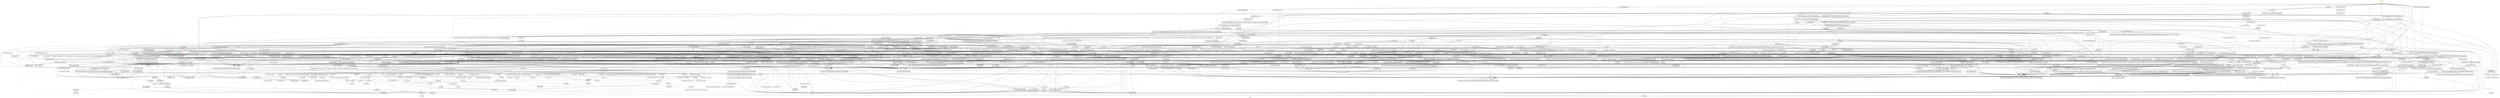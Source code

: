 digraph "CallGraph" {
    label="CallGraph";
node [shape=box];
"12: main" [color=gold] [style=bold]
"382: drawVerticalItem" [color=red] [style=bold]
"21: testDrawWithNullMeanVertical" [style=bold]
"1372: createBufferedImage" [style=bold]
"326: public void <init>(org.jfree.chart.plot.Plot)" [style=bold]
"437: public void <init>(org.jfree.data.category.CategoryDataset, org.jfree.chart.axis.CategoryAxis, org.jfree.chart.axis.ValueAxis, org.jfree.chart.renderer.category.CategoryItemRenderer)" [style=bold]
"114: public void <init>()" [style=bold]
"197: public void <init>(java.lang.String)" [style=bold]
"196: public void <init>(java.lang.String)" [style=bold]
"298: add" [style=bold]
"285: add" [style=bold]
"89: public void <init>()" [style=bold]
"242: <clinit>" [style=bold]
"194: <clinit>" [style=bold]
"149: <clinit>" [style=bold]
"148: <clinit>" [style=bold]
"136: <clinit>" [style=bold]
"242: <clinit>" [style=bold]
"1390: createBufferedImage" [style=bold]
"362: public void <init>(java.lang.String, java.awt.Font, org.jfree.chart.plot.Plot, boolean)" [style=bold]
"63: <clinit>" [style=bold]
"94: public void <init>(double, java.awt.Paint, java.awt.Stroke, java.awt.Paint, java.awt.Stroke, float)" [style=bold]
"999: addChangeListener" [style=bold]
"898: setPlot" [style=bold]
"96: set" [style=bold]
"2280: addChangeListener" [style=bold]
"273: setPlot" [style=bold]
"78: public void <init>(double, double, double, double)" [style=bold]
"133: addChangeListener" [style=bold]
"59: public void <init>()" [style=bold]
"2067: addRangeMarker" [style=bold]
"1125: configureRangeAxes" [style=bold]
"851: configureDomainAxes" [style=bold]
"1254: mapDatasetToRangeAxis" [style=bold]
"1221: mapDatasetToDomainAxis" [style=bold]
"1031: setRangeAxisLocation" [style=bold]
"751: setDomainAxisLocation" [style=bold]
"287: protected void <init>()" [style=bold]
"35: <clinit>" [style=bold]
"58: <clinit>" [style=bold]
"41: <clinit>" [style=bold]
"62: <clinit>" [style=bold]
"58: <clinit>" [style=bold]
"32: <clinit>" [style=bold]
"194: public void <init>()" [style=bold]
"263: protected void <init>(java.lang.String, org.jfree.chart.axis.TickUnitSource)" [style=bold]
"57: <clinit>" [style=bold]
"702: createStandardTickUnits" [style=bold]
"65: <clinit>" [style=bold]
"763: setTickMarksVisible" [style=bold]
"272: protected void <init>(java.lang.String)" [style=bold]
"171: fireDatasetChanged" [style=bold]
"211: addObject" [style=bold]
"83: public void <init>(java.lang.Number, java.lang.Number)" [style=bold]
"95: protected void <init>()" [style=bold]
"73: public void <init>()" [style=bold]
"83: public void <init>(double, java.text.NumberFormat)" [style=bold]
"84: public strictfp void <init>(double, double)" [style=bold]
"1732: public void <init>()" [style=bold]
"1135: draw" [style=bold]
"338: addChangeListener" [style=bold]
"190: public void <init>(java.lang.String, java.awt.Font)"
"83: public void <init>()" [style=bold]
"217: setPosition" [style=bold]
"230: setBackgroundPaint" [style=bold]
"252: setFrame" [style=bold]
"210: setMargin" [style=bold]
"163: public void <init>(org.jfree.chart.LegendItemSource)" [style=bold]
"871: addChangeListener" [style=bold]
"110: <clinit>" [style=bold]
"97: <clinit>" [style=bold]
"33: <clinit>" [style=bold]
"127: <clinit>"
"80: private void <init>(java.lang.String)" [style=bold]
"171: protected void <init>(java.awt.Paint, java.awt.Stroke, java.awt.Paint, java.awt.Stroke, float)" [style=bold]
"789: configure" [style=bold]
"412: configure" [style=bold]
"122: set" [style=bold]
"57: <clinit>" [style=bold]
"91: public void <init>(org.jfree.chart.util.UnitType, double, double, double, double)" [style=bold]
"76: protected void <init>()" [style=bold]
"2082: addRangeMarker" [style=bold]
"86: get" [style=bold]
"148: size" [style=bold]
"72: public void <init>(java.lang.Object, org.jfree.data.general.Dataset)" [style=bold]
"1835: datasetChanged" [style=bold]
"1154: getDataset" [style=bold]
"1061: setRangeAxisLocation" [style=bold]
"784: setDomainAxisLocation" [style=bold]
"155: public void <init>()" [style=bold]
"85: <clinit>" [style=bold]
"50: private void <init>(java.lang.String)" [style=bold]
"72: private void <init>(java.lang.String)" [style=bold]
"85: private void <init>(java.lang.String)" [style=bold]
"76: private void <init>(java.lang.String)" [style=bold]
"45: private void <init>(java.lang.String)" [style=bold]
"229: protected void <init>()" [style=bold]
"70: public void <init>()" [style=bold]
"75: private void <init>(java.lang.String)" [style=bold]
"91: add" [style=bold]
"80: public void <init>()" [style=bold]
"254: public void <init>(org.jfree.chart.axis.CategoryLabelPosition, org.jfree.chart.axis.CategoryLabelPosition, org.jfree.chart.axis.CategoryLabelPosition, org.jfree.chart.axis.CategoryLabelPosition)" [style=bold]
"144: public void <init>(org.jfree.chart.util.RectangleAnchor, org.jfree.chart.text.TextBlockAnchor, org.jfree.chart.text.TextAnchor, double, org.jfree.chart.axis.CategoryLabelWidthType, float)" [style=bold]
"125: public void <init>(org.jfree.chart.util.RectangleAnchor, org.jfree.chart.text.TextBlockAnchor, org.jfree.chart.axis.CategoryLabelWidthType, float)" [style=bold]
"106: public void <init>(org.jfree.chart.util.RectangleAnchor, org.jfree.chart.text.TextBlockAnchor)" [style=bold]
"40: <clinit>" [style=bold]
"59: <clinit>" [style=bold]
"57: <clinit>" [style=bold]
"59: <clinit>" [style=bold]
"150: createUpRotationLabelPositions" [style=bold]
"184: createDownRotationLabelPositions" [style=bold]
"62: public void <init>(org.jfree.chart.axis.Axis)" [style=bold]
"1035: notifyListeners" [style=bold]
"185: notifyListeners" [style=bold]
"226: setObject" [style=bold]
"64: public void <init>()" [style=bold]
"84: public void <init>(double)" [style=bold]
"64: public void <init>(java.lang.String, java.lang.String)" [style=bold]
"823: getLGPL" [style=bold]
"148: setContributors" [style=bold]
"130: setLicenceText" [style=bold]
"217: setLicenceName" [style=bold]
"112: setLogo" [style=bold]
"199: setCopyright" [style=bold]
"208: setInfo" [style=bold]
"235: setVersion" [style=bold]
"226: setName" [style=bold]
"68: public void <init>()" [style=bold]
"800: getInstance" [style=bold]
"78: public void <init>(java.lang.Object, org.jfree.chart.JFreeChart, int, int)" [style=bold]
"2512: draw"
"2557: draw" [style=bold]
"130: addAll"
"521: trim" [style=bold]
"182: getPlotInfo"
"151: getEntityCollection"
"140: setChartArea"
"169: clear"
"1538: notifyListeners" [style=bold]
"1281: drawTitle" [style=bold]
"480: getBorderStroke"
"503: getBorderPaint"
"456: isBorderVisible" [style=bold]
"131: align"
"212: public void <init>(java.lang.String, java.awt.Font, java.awt.Paint, org.jfree.chart.util.RectangleEdge, org.jfree.chart.util.HorizontalAlignment, org.jfree.chart.util.VerticalAlignment, org.jfree.chart.util.RectangleInsets)"
"94: public void <init>(java.awt.Paint, java.awt.Stroke, org.jfree.chart.util.RectangleInsets)" [style=bold]
"358: notifyListeners" [style=bold]
"65: public void <init>(org.jfree.chart.title.Title)" [style=bold]
"81: public void <init>()" [style=bold]
"175: public void <init>(org.jfree.chart.LegendItemSource, org.jfree.chart.block.Arrangement, org.jfree.chart.block.Arrangement)" [style=bold]
"79: public void <init>()" [style=bold]
"59: <clinit>" [style=bold]
"59: <clinit>" [style=bold]
"56: private void <init>(java.lang.String)" [style=bold]
"59: <clinit>" [style=bold]
"930: isAutoRange" [style=bold]
"422: autoAdjustRange" [style=bold]
"70: private void <init>(java.lang.String)" [style=bold]
"85: protected void <init>(int)" [style=bold]
"891: notifyListeners" [style=bold]
"65: public void <init>(org.jfree.chart.plot.Plot)" [style=bold]
"532: addChangeListener" [style=bold]
"108: get" [style=bold]
"57: <clinit>" [style=bold]
"132: setType" [style=bold]
"3789: datasetChanged"
"1106: datasetChanged"
"436: getParent" [style=bold]
"878: getRangeAxis" [style=bold]
"195: public void <init>(java.awt.Paint[], java.awt.Paint[], java.awt.Paint[], java.awt.Stroke[], java.awt.Stroke[], java.awt.Shape[])" [style=bold]
"60: <clinit>" [style=bold]
"152: createDefaultPaintArray" [style=bold]
"290: createStandardSeriesShapes" [style=bold]
"312: public void <init>()" [style=bold]
"74: public void <init>()" [style=bold]
"58: <clinit>" [style=bold]
"78: public void <init>(org.jfree.chart.util.GradientPaintTransformType)" [style=bold]
"82: private void <init>(java.lang.String)" [style=bold]
"101: private void <init>(java.lang.String)" [style=bold]
"73: private void <init>(java.lang.String)" [style=bold]
"125: private void <init>(java.lang.String)" [style=bold]
"70: public void <init>(java.lang.Object)" [style=bold]
"1094: axisChanged"
"387: datasetChanged"
"185: setObject" [style=bold]
"66: public void <init>()" [style=bold]
"138: setLicenceName" [style=bold]
"129: setInfo" [style=bold]
"156: setVersion" [style=bold]
"147: setName" [style=bold]
"146: public void <init>()" [style=bold]
"53: public void <init>()" [style=bold]
"565: java2DToValue"
"165: getTicks" [style=bold]
"67: getSharedAxisStates"
"362: getCrosshairY"
"376: setCrosshairY"
"398: getRangeAxisIndex"
"335: getCrosshairX"
"350: setCrosshairX"
"387: getDomainAxisIndex"
"324: setAnchorY"
"300: setAnchorX"
"276: setAnchor"
"149: setCrosshairDistance"
"111: public void <init>()"
"242: shrink" [style=bold]
"1031: drawOutline"
"3302: drawAnnotations"
"3357: drawRangeMarkers"
"3324: drawDomainMarkers"
"1048: drawNoDataMessage"
"3567: drawRangeCrosshair"
"4072: getRangeCrosshairStroke"
"4102: getRangeCrosshairPaint"
"4028: getRangeCrosshairValue"
"3973: isRangeCrosshairVisible"
"4056: setRangeCrosshairValue"
"1233: getRangeAxisEdge"
"1047: getRangeAxis"
"3501: drawDomainCrosshair"
"3915: getDomainCrosshairStroke"
"3945: getDomainCrosshairPaint"
"3873: getDomainCrosshairValue"
"3818: isDomainCrosshairVisible"
"3899: setDomainCrosshairValue"
"933: getDomainAxisEdge"
"683: getDomainAxis"
"3173: getRangeAxisForDataset"
"3147: getDomainAxisForDataset"
"1313: getDatasetCount"
"1388: getRenderer"
"3068: render"
"1471: getDatasetRenderingOrder"
"3285: drawZeroRangeBaseline"
"3234: drawRangeGridlines"
"3268: drawZeroDomainBaseline"
"3203: drawDomainGridlines"
"2935: drawRangeTickBands"
"2898: drawDomainTickBands"
"953: getRangeAxis"
"670: getDomainAxis"
"834: getForegroundAlpha" [style=bold]
"1033: getRangeAxisEdge"
"815: getDomainAxisEdge"
"611: getOrientation"
"2975: drawAxes"
"2770: drawBackground"
"2394: calculateAxisSpace"
"492: getInsets" [style=bold]
"148: setDataArea" [style=bold]
"125: setPlotArea" [style=bold]
"801: drawOutline"
"1431: drawAnnotations" [style=bold]
"784: drawBackground" [style=bold]
"1286: getRenderer" [style=bold]
"3105: drawRangeCrosshair"
"2344: getRangeCrosshairPaint"
"2313: getRangeCrosshairStroke"
"867: getRangeAxis" [style=bold]
"2267: getRangeCrosshairValue"
"534: getOrientation" [style=bold]
"2213: isRangeCrosshairVisible"
"2986: drawAnnotations"
"3041: drawRangeMarkers" [style=bold]
"3010: drawDomainMarkers" [style=bold]
"1270: getRangeAxisForDataset" [style=bold]
"1237: getDomainAxisForDataset" [style=bold]
"1299: getRenderer" [style=bold]
"2848: render" [style=bold]
"1441: getDatasetRenderingOrder" [style=bold]
"2956: drawRangeGridlines" [style=bold]
"2916: drawDomainGridlines" [style=bold]
"2754: drawAxes" [style=bold]
"2734: drawBackground" [style=bold]
"2529: calculateAxisSpace" [style=bold]
"90: public void <init>(org.jfree.chart.ChartRenderingInfo)" [style=bold]
"159: getEntities"
"387: calculateBottomInset" [style=bold]
"357: calculateTopInset" [style=bold]
"447: calculateRightInset" [style=bold]
"417: calculateLeftInset" [style=bold]
"108: clear"
"61: <clinit>" [style=bold]
"68: getEntityCollection"
"1239: createAlignedRectangle2D" [style=bold]
"95: setGenerateEntities" [style=bold]
"73: public void <init>()" [style=bold]
"147: public void <init>(double, org.jfree.data.Range, org.jfree.chart.block.LengthConstraintType, double, org.jfree.data.Range, org.jfree.chart.block.LengthConstraintType)" [style=bold]
"508: draw" [style=bold]
"556: draw"
"258: getVerticalAlignment"
"343: arrange"
"470: arrange" [style=bold]
"440: arrange"
"232: getHorizontalAlignment" [style=bold]
"207: getPosition" [style=bold]
"57: <clinit>" [style=bold]
"170: protected void <init>(org.jfree.chart.util.RectangleEdge, org.jfree.chart.util.HorizontalAlignment, org.jfree.chart.util.VerticalAlignment, org.jfree.chart.util.RectangleInsets)" [style=bold]
"1554: titleChanged"
"92: public void <init>(org.jfree.chart.util.HorizontalAlignment, org.jfree.chart.util.VerticalAlignment, double, double)" [style=bold]
"96: public void <init>(org.jfree.chart.block.Arrangement)" [style=bold]
"134: protected void <init>()" [style=bold]
"77: private void <init>(java.lang.String)" [style=bold]
"77: private void <init>(java.lang.String)" [style=bold]
"77: private void <init>(java.lang.String)" [style=bold]
"100: getLowerBound" [style=bold]
"109: getUpperBound" [style=bold]
"3730: getDataRange"
"3138: getDataRange" [style=bold]
"1237: setRange" [style=bold]
"1060: getLowerMargin" [style=bold]
"1093: getUpperMargin" [style=bold]
"274: getAutoRangeStickyZero" [style=bold]
"976: getAutoRangeMinimumSize" [style=bold]
"1123: getFixedAutoRange" [style=bold]
"239: getAutoRangeIncludesZero" [style=bold]
"1028: getDefaultAutoRange"
"885: getPlot" [style=bold]
"94: protected void <init>(int, int)" [style=bold]
"1565: plotChanged"
"75: private void <init>(java.lang.String)" [style=bold]
"1151: configureRangeAxes"
"851: configureDomainAxes"
"518: intArray" [style=bold]
"533: intArray" [style=bold]
"134: <clinit>" [style=bold]
"61: public void <init>()" [style=bold]
"91: public void <init>(org.jfree.chart.labels.ItemLabelAnchor, org.jfree.chart.text.TextAnchor)" [style=bold]
"60: public void <init>()" [style=bold]
"59: public void <init>()" [style=bold]
"59: public void <init>()" [style=bold]
"62: <clinit>" [style=bold]
"82: public void <init>(java.lang.String)" [style=bold]
"83: private void <init>(java.lang.String)" [style=bold]
"94: public void <init>(java.lang.Object, org.jfree.chart.JFreeChart, org.jfree.chart.event.ChartChangeEventType)" [style=bold]
"396: recalculateInterval"
"125: getIndex" [style=bold]
"73: public void <init>(java.lang.Comparable, java.lang.Object)" [style=bold]
"102: setObject"
"83: protected void <init>()" [style=bold]
"901: isInverted" [style=bold]
"1205: getRange" [style=bold]
"113: isTopOrBottom" [style=bold]
"125: isLeftOrRight" [style=bold]
"121: public void <init>(boolean)"
"3441: getRangeMarkers"
"3415: getDomainMarkers"
"92: <clinit>" [style=bold]
"211: draw" [style=bold]
"62: public void <init>(java.awt.Graphics2D)" [style=bold]
"166: createTextBlock"
"139: contains" [style=bold]
"525: valueToJava2D" [style=bold]
"1171: getRangeAxisLocation"
"1367: resolveRangeAxisLocation" [style=bold]
"136: opposite"
"871: getDomainAxisLocation"
"1307: resolveDomainAxisLocation" [style=bold]
"59: <clinit>"
"1177: getUpperBound"
"1149: getLowerBound"
"94: getProcessVisibleItemsOnly"
"262: getItemCount"
"188: getSeriesCount"
"1500: getSeriesRenderingOrder"
"1375: getRenderer"
"1264: getDataset"
"596: isEmptyOrNull"
"243: findLiveItems"
"1863: isRangeZeroBaselineVisible"
"111: getValue" [style=bold]
"1742: getRangeGridlinePaint"
"1714: getRangeGridlineStroke"
"1684: isRangeGridlinesVisible"
"1772: isDomainZeroBaselineVisible"
"1653: getDomainGridlinePaint"
"1620: getDomainGridlineStroke"
"1590: isDomainGridlinesVisible"
"1968: getRangeTickBandPaint"
"1944: getDomainTickBandPaint"
"994: getRangeAxisLocation"
"775: getDomainAxisLocation"
"462: calculateRightOutset" [style=bold]
"432: calculateLeftOutset" [style=bold]
"402: calculateBottomOutset" [style=bold]
"90: getCursor" [style=bold]
"659: draw" [style=bold]
"372: calculateTopOutset" [style=bold]
"114: getAxesAtRight" [style=bold]
"104: getAxesAtLeft" [style=bold]
"94: getAxesAtBottom" [style=bold]
"84: getAxesAtTop" [style=bold]
"125: add" [style=bold]
"70: public void <init>()" [style=bold]
"964: fillBackground" [style=bold]
"1006: drawBackgroundImage" [style=bold]
"2788: drawQuadrants"
"80: public void <init>()" [style=bold]
"2460: calculateRangeAxisSpace"
"2413: calculateDomainAxisSpace"
"68: equals" [style=bold]
"2369: getAnnotations"
"590: getDomainAxis" [style=bold]
"1010: drawRangeMarker" [style=bold]
"2155: getRangeMarkers" [style=bold]
"924: drawDomainMarker"
"1994: getDomainMarkers" [style=bold]
"603: getDomainAxis" [style=bold]
"263: getRowCount" [style=bold]
"86: getRowCount"
"272: getColumnCount" [style=bold]
"97: getColumnCount"
"727: drawItem"
"199: drawItem" [style=bold]
"247: getPassCount" [style=bold]
"491: initialise" [style=bold]
"563: isEmptyOrNull" [style=bold]
"1642: isRangeGridlinesVisible" [style=bold]
"873: drawRangeGridline" [style=bold]
"1696: getRangeGridlinePaint" [style=bold]
"1669: getRangeGridlineStroke" [style=bold]
"1532: isDomainGridlinesVisible" [style=bold]
"826: drawDomainGridline"
"560: getCategoryJava2DCoordinate"
"1141: getDataset"
"1615: getDomainGridlinePaint"
"1588: getDomainGridlineStroke"
"801: getDomainAxisEdge" [style=bold]
"1561: getDomainGridlinePosition"
"815: draw" [style=bold]
"1088: getRangeAxisEdge" [style=bold]
"813: getDomainAxisEdge" [style=bold]
"2431: calculateDomainAxisSpace" [style=bold]
"2486: calculateRangeAxisSpace" [style=bold]
"182: draw" [style=bold]
"209: draw" [style=bold]
"124: getInsets" [style=bold]
"146: getInsets" [style=bold]
"143: draw" [style=bold]
"167: draw" [style=bold]
"535: trimPadding" [style=bold]
"240: getFrame" [style=bold]
"507: trimMargin" [style=bold]
"77: setEntityCollection"
"117: add"
"78: public void <init>()"
"58: public void <init>()" [style=bold]
"132: public void <init>(java.awt.Shape, java.lang.String, java.lang.String)"
"86: getGenerateEntities" [style=bold]
"650: drawVertical"
"603: drawHorizontal"
"521: trimBorder" [style=bold]
"546: drawBorder" [style=bold]
"152: getWidth"
"342: calculateConstrainedSize"
"57: public void <init>(double, double)" [style=bold]
"176: getHeight"
"48: public void <init>()" [style=bold]
"183: arrange" [style=bold]
"132: isEmpty" [style=bold]
"476: calculateTotalWidth" [style=bold]
"491: calculateTotalHeight" [style=bold]
"417: toContentConstraint" [style=bold]
"389: fetchLegendItems" [style=bold]
"86: getHeight" [style=bold]
"68: getWidth" [style=bold]
"207: getHeightRange" [style=bold]
"180: getWidthRange" [style=bold]
"216: getHeightConstraintType" [style=bold]
"189: getWidthConstraintType" [style=bold]
"495: arrangeRR"
"75: private void <init>(java.lang.String)" [style=bold]
"278: setPadding" [style=bold]
"110: protected void <init>()" [style=bold]
"114: setChart"
"1496: notifyListeners"
"1543: getRendererForDataset"
"3656: getDatasetsMappedToRangeAxis"
"3709: getRangeAxisIndex"
"3626: getDatasetsMappedToDomainAxis"
"3687: getDomainAxisIndex"
"198: combine" [style=bold]
"619: findDomainBounds"
"761: findRangeBounds"
"639: findRangeBounds" [style=bold]
"1411: getRendererForDataset" [style=bold]
"3206: datasetsMappedToRangeAxis" [style=bold]
"108: indexOf" [style=bold]
"107: public void <init>(org.jfree.chart.labels.ItemLabelAnchor, org.jfree.chart.text.TextAnchor, org.jfree.chart.text.TextAnchor, double)" [style=bold]
"168: private void <init>(java.lang.String)" [style=bold]
"410: calculateIntervalForSeries"
"128: equals"
"193: equals"
"84: getKey" [style=bold]
"81: <clinit>" [style=bold]
"440: isJDK14" [style=bold]
"231: draw" [style=bold]
"187: createTextBlock" [style=bold]
"141: getOpposite"
"76: private void <init>(java.lang.String)"
"228: getSeries"
"181: getItemCount"
"71: findLiveItemsLowerBound"
"159: findLiveItemsUpperBound"
"313: isVisible" [style=bold]
"174: setTicks" [style=bold]
"79: public void <init>(double)" [style=bold]
"1096: drawLabel" [style=bold]
"341: getLabel" [style=bold]
"663: drawTickMarksAndLabels" [style=bold]
"1150: refreshTicks" [style=bold]
"579: getBackgroundAlpha"
"755: reserveSpace" [style=bold]
"735: reserveSpace" [style=bold]
"147: getRight"
"129: getLeft"
"111: getBottom"
"206: ensureAtLeast"
"93: getTop"
"105: transform"
"152: intersects"
"287: getOutlineStroke"
"263: getOutlinePaint"
"162: getGradientPaintTransformer"
"140: getEndValue"
"118: getStartValue"
"1216: calculateRangeMarkerTextAnchorPoint"
"1077: getRangeAxisEdge" [style=bold]
"505: getLabelTextAnchor"
"478: getLabelOffsetType"
"451: getLabelOffset"
"395: getLabelPaint"
"368: getLabelFont"
"423: getLabelAnchor" [style=bold]
"344: getLabel" [style=bold]
"209: getPaint" [style=bold]
"311: getAlpha" [style=bold]
"236: getStroke" [style=bold]
"104: getValue" [style=bold]
"323: drawAlignedString"
"1182: calculateDomainMarkerTextAnchorPoint"
"646: getCategoryEnd" [style=bold]
"591: getCategoryStart" [style=bold]
"625: getCategoryMiddle"
"203: getColumnIndex"
"175: getColumnIndex"
"1430: getIndexOf"
"145: getDrawAsLine"
"119: getKey"
"85: getRowCount" [style=bold]
"118: getRowCount"
"94: getColumnCount" [style=bold]
"129: getColumnCount"
"84: getEntityCollection" [style=bold]
"81: getBarWidth" [style=bold]
"1684: addItemEntity"
"836: drawItemLabel"
"1508: isItemLabelVisible"
"295: getItemLabelGenerator" [style=bold]
"922: getItemOutlinePaint"
"1215: getItemOutlineStroke"
"267: isDrawBarOutline" [style=bold]
"344: getGradientPaintTransformer"
"613: getItemPaint" [style=bold]
"317: getMinimumBarLength"
"612: calculateBarL0L1"
"577: calculateBarW0"
"125: getValue" [style=bold]
"111: getValue"
"239: drawHorizontalItem"
"744: initialise" [style=bold]
"519: calculateBarWidth" [style=bold]
"857: drawCategoryLabels" [style=bold]
"1214: drawAxisLine" [style=bold]
"548: isAxisLineVisible" [style=bold]
"997: getRangeAxisLocation" [style=bold]
"718: getDomainAxisLocation" [style=bold]
"705: getDomainAxisLocation" [style=bold]
"199: setURLText"
"181: setToolTipText"
"109: setDataset"
"135: setSeriesKey"
"84: public void <init>(java.awt.Shape)"
"156: getURLText"
"134: getToolTipText"
"273: draw" [style=bold]
"634: draw" [style=bold]
"355: getBounds" [style=bold]
"133: getStroke" [style=bold]
"115: getPaint" [style=bold]
"169: constrain"
"128: arrange" [style=bold]
"96: arrange" [style=bold]
"130: arrange" [style=bold]
"127: arrange"
"488: extendWidth" [style=bold]
"512: extendHeight" [style=bold]
"453: trimToContentHeight" [style=bold]
"438: trimToContentWidth" [style=bold]
"402: trimToContentHeight" [style=bold]
"384: trimToContentWidth" [style=bold]
"198: getHeight" [style=bold]
"171: getWidth" [style=bold]
"151: add" [style=bold]
"105: getItemCount" [style=bold]
"96: get" [style=bold]
"4315: getLegendItems"
"1748: getLegendItems" [style=bold]
"1572: getLegendItems"
"119: setArrangement" [style=bold]
"418: createLegendItemBlock" [style=bold]
"169: clear" [style=bold]
"163: calculateDimensions" [style=bold]
"106: setLineAlignment"
"72: <clinit>" [style=bold]
"275: <clinit>"
"635: findDomainBounds"
"777: findRangeBounds"
"724: findRangeBounds" [style=bold]
"227: expandToInclude" [style=bold]
"160: indexOf" [style=bold]
"75: getXValue"
"171: equals"
"126: equal"
"256: getClassLoader" [style=bold]
"473: parseVersions"
"185: compareVersionArrays"
"157: draw" [style=bold]
"178: calculateDimensions" [style=bold]
"267: calculateOffsets" [style=bold]
"126: public void <init>(java.lang.String, java.awt.Font, java.awt.Paint)" [style=bold]
"178: getPaint"
"169: getFont"
"160: getText"
"129: addFragment"
"138: removeFragment"
"209: getLastTextFragment"
"138: getLastLine"
"120: addLine" [style=bold]
"86: public void <init>()" [style=bold]
"79: <clinit>" [style=bold]
"240: nextLineBreak" [style=bold]
"56: <clinit>"
"63: getDomainOrder"
"69: public void <init>(org.jfree.chart.axis.Axis, java.awt.Shape, java.lang.String, java.lang.String)"
"102: getOwner" [style=bold]
"146: getRight" [style=bold]
"137: getLeft" [style=bold]
"128: getBottom" [style=bold]
"119: getTop" [style=bold]
"156: cursorRight"
"147: cursorLeft" [style=bold]
"138: cursorDown" [style=bold]
"129: cursorUp"
"466: getLabelAngle" [style=bold]
"409: getLabelPaint" [style=bold]
"437: getLabelInsets" [style=bold]
"380: getLabelFont" [style=bold]
"289: getTextBounds" [style=bold]
"543: drawRotatedString" [style=bold]
"90: equals" [style=bold]
"122: getTickType" [style=bold]
"125: getRotationAnchor" [style=bold]
"134: getAngle" [style=bold]
"115: getTextAnchor" [style=bold]
"106: getText" [style=bold]
"819: findMaximumTickLabelHeight"
"324: isVerticalTickLabels" [style=bold]
"862: findMaximumTickLabelWidth" [style=bold]
"630: isTickLabelsVisible" [style=bold]
"856: getTickMarkPaint" [style=bold]
"827: getTickMarkStroke" [style=bold]
"751: isTickMarksVisible" [style=bold]
"626: calculateAnchorPoint" [style=bold]
"693: getTickLabelPaint" [style=bold]
"661: getTickLabelFont" [style=bold]
"778: getTickMarkInsideLength" [style=bold]
"803: getTickMarkOutsideLength" [style=bold]
"522: drawAxisLine" [style=bold]
"55: <clinit>" [style=bold]
"1247: refreshTicksVertical" [style=bold]
"1175: refreshTicksHorizontal"
"71: public void <init>()" [style=bold]
"166: add" [style=bold]
"1055: getLabelEnclosure" [style=bold]
"910: getFixedDimension" [style=bold]
"183: getMax" [style=bold]
"972: refreshTicks" [style=bold]
"106: equals"
"228: createAdjustedRectangle"
"139: coordinates" [style=bold]
"352: deriveTextBoundsAnchorOffsets"
"665: calculateCategorySize" [style=bold]
"700: calculateCategoryGapSize" [style=bold]
"223: getLowerMargin" [style=bold]
"169: getColumnIndex"
"230: getColumnIndex"
"410: getToolTipGenerator"
"103: public void <init>(java.awt.Shape, java.lang.String, java.lang.String, org.jfree.data.category.CategoryDataset, java.lang.Comparable, java.lang.Comparable)"
"214: getColumnKey" [style=bold]
"162: getColumnKey"
"245: getRowKey" [style=bold]
"125: getRowKey"
"521: getURLGenerator"
"155: getRotationAnchor"
"164: getAngle"
"146: getTextAnchor"
"137: getItemLabelAnchor"
"904: calculateLabelAnchorPoint"
"397: getNegativeItemLabelPositionFallback"
"370: getPositiveItemLabelPositionFallback"
"1010: isInternalAnchor"
"1930: getNegativeItemLabelPosition"
"1814: getPositiveItemLabelPosition"
"1717: getItemLabelPaint"
"1623: getItemLabelFont"
"574: calculateRotatedStringBounds"
"1520: isSeriesItemLabelsVisible"
"937: lookupSeriesOutlinePaint" [style=bold]
"1230: lookupSeriesOutlineStroke" [style=bold]
"628: lookupSeriesPaint" [style=bold]
"469: getUpperClip" [style=bold]
"458: getLowerClip" [style=bold]
"704: getColumnCount" [style=bold]
"806: calculateSeriesWidth"
"241: getItemMargin"
"694: getRowCount" [style=bold]
"106: getMeanValue" [style=bold]
"143: getValue"
"168: getStdDevValue" [style=bold]
"1070: getItemStroke"
"720: createState" [style=bold]
"93: setBarWidth" [style=bold]
"249: getUpperMargin" [style=bold]
"274: getCategoryMargin" [style=bold]
"292: getMaximumBarWidth" [style=bold]
"1540: getDomainAxis" [style=bold]
"79: equals" [style=bold]
"68: public void <init>(java.lang.Comparable, java.awt.Shape, java.lang.String, java.lang.String)"
"192: calculateBounds" [style=bold]
"209: getAngle" [style=bold]
"191: getLabelAnchor" [style=bold]
"182: getCategoryAnchor" [style=bold]
"288: getLabelPosition" [style=bold]
"93: getCategory" [style=bold]
"102: getLabel" [style=bold]
"508: getCategoryLabelToolTip"
"446: getTickLabelPaint" [style=bold]
"403: getTickLabelFont" [style=bold]
"110: public void <init>(java.awt.Shape)"
"585: draw" [style=bold]
"285: arrangeRR" [style=bold]
"310: arrangeRF"
"336: arrangeRN"
"241: arrangeFR"
"267: arrangeFF"
"180: arrangeFN"
"409: arrangeNF"
"358: arrangeNN" [style=bold]
"214: arrangeRR"
"238: arrangeRF"
"263: arrangeRN"
"148: arrangeFN"
"284: arrangeNN" [style=bold]
"362: arrangeRR"
"272: arrangeFR"
"458: arrangeFF"
"295: arrangeFN"
"186: arrangeNN" [style=bold]
"256: arrangeRR"
"281: arrangeRF"
"181: arrangeFF"
"303: arrangeNN"
"500: trimHeight" [style=bold]
"477: trimWidth" [style=bold]
"161: add" [style=bold]
"66: public void <init>()" [style=bold]
"76: add" [style=bold]
"658: getLegendItem" [style=bold]
"1243: getLegendItem"
"502: isSeriesVisibleInLegend" [style=bold]
"100: <clinit>" [style=bold]
"65: public void <init>()" [style=bold]
"131: public void <init>(java.lang.String, java.awt.Font, java.awt.Paint)" [style=bold]
"167: setURLText" [style=bold]
"145: setToolTipText" [style=bold]
"283: getLegendItemGraphicLocation" [style=bold]
"262: getLegendItemGraphicAnchor" [style=bold]
"99: public void <init>(org.jfree.chart.block.Arrangement, org.jfree.data.general.Dataset, java.lang.Comparable)" [style=bold]
"85: public void <init>()" [style=bold]
"406: setShapeLocation" [style=bold]
"380: setShapeAnchor" [style=bold]
"357: setOutlineStroke" [style=bold]
"335: setOutlinePaint" [style=bold]
"313: setShapeOutlineVisible" [style=bold]
"191: setShapeVisible" [style=bold]
"431: setLineVisible" [style=bold]
"476: setLinePaint" [style=bold]
"498: setLineStroke" [style=bold]
"454: setLine" [style=bold]
"237: setShapeFilled" [style=bold]
"287: setFillPaintTransformer" [style=bold]
"153: public void <init>(java.awt.Shape, java.awt.Paint)" [style=bold]
"637: getURLText" [style=bold]
"628: getToolTipText" [style=bold]
"601: getLabel" [style=bold]
"559: getSeriesKey" [style=bold]
"508: getDataset" [style=bold]
"720: getOutlineStroke" [style=bold]
"711: getOutlinePaint" [style=bold]
"684: isShapeOutlineVisible" [style=bold]
"646: isShapeVisible" [style=bold]
"729: isLineVisible" [style=bold]
"702: getLinePaint" [style=bold]
"693: getLineStroke" [style=bold]
"738: getLine" [style=bold]
"665: isShapeFilled" [style=bold]
"752: getFillPaintTransformer" [style=bold]
"674: getFillPaint" [style=bold]
"656: getShape" [style=bold]
"312: clear"
"539: clear"
"347: clear"
"417: clear" [style=bold]
"129: public void <init>(org.jfree.chart.util.RectangleInsets, java.awt.Paint)" [style=bold]
"677: iterateDomainBounds"
"367: getDomainBounds"
"428: getDomainBounds"
"848: iterateXYRangeBounds"
"376: getRangeBounds" [style=bold]
"738: findRangeBounds" [style=bold]
"274: getX"
"315: equals"
"73: equals"
"99: equals"
"201: equals"
"116: equals"
"92: equals"
"203: equals"
"191: equals"
"431: equals"
"357: equals"
"1577: equals"
"108: equals"
"330: equals"
"236: equals"
"696: equals"
"557: equals"
"148: equals"
"653: equals"
"476: equals"
"93: equals"
"133: equals"
"509: equals"
"542: equals"
"95: equals"
"99: equals"
"103: equals"
"4354: equals"
"1034: equals"
"105: equals"
"125: equals"
"246: equals"
"329: equals"
"97: equals"
"94: equals"
"97: equals"
"175: equals"
"122: equals"
"185: equals"
"241: equals"
"193: equals"
"98: equals"
"422: equals"
"349: equals"
"780: equals"
"554: equals"
"133: equals"
"427: equals"
"146: equals"
"238: equals"
"235: equals"
"368: equals"
"322: equals"
"3498: equals"
"124: equals"
"114: equals"
"314: equals"
"210: equals"
"97: equals"
"320: equals"
"261: equals"
"99: equals"
"371: equals"
"399: equals"
"119: equals"
"118: equals"
"1122: equals"
"140: equals"
"177: equals"
"647: equals"
"103: equals"
"136: equals"
"307: equals"
"360: equals"
"99: equals"
"1334: equals"
"99: equals"
"179: equals"
"168: equals"
"145: equals"
"104: equals"
"89: equals"
"157: equals"
"356: equals"
"220: equals"
"253: equals"
"160: equals"
"188: equals"
"99: equals"
"145: compareTo" [style=bold]
"144: compareTo"
"207: draw" [style=bold]
"222: calculateDimensions" [style=bold]
"228: calculateBaselineOffset" [style=bold]
"137: public void <init>(java.lang.String, java.awt.Font, java.awt.Paint, float)" [style=bold]
"108: public void <init>(java.lang.String, java.awt.Font, java.awt.Paint)" [style=bold]
"129: addLine" [style=bold]
"76: getStringWidth" [style=bold]
"74: private void <init>(java.lang.String)"
"603: deriveTextBoundsAnchorOffsets" [style=bold]
"690: deriveRotationAnchorOffsets" [style=bold]
"477: drawRotatedString" [style=bold]
"720: getTickLabelInsets" [style=bold]
"601: getAxisLineStroke" [style=bold]
"574: getAxisLinePaint" [style=bold]
"68: private void <init>(java.lang.String)" [style=bold]
"70: public void <init>(java.lang.Number, java.lang.String, org.jfree.chart.text.TextAnchor, org.jfree.chart.text.TextAnchor, double)" [style=bold]
"117: valueToString" [style=bold]
"107: getSize" [style=bold]
"309: getTickUnit" [style=bold]
"365: getNumberFormatOverride" [style=bold]
"599: calculateLowestVisibleTickValue" [style=bold]
"627: calculateVisibleTickCount" [style=bold]
"1050: selectAutoTickUnit" [style=bold]
"1330: isAutoTickUnitSelection" [style=bold]
"311: createOutsetRectangle" [style=bold]
"192: setMax" [style=bold]
"80: public void <init>(java.lang.Comparable, org.jfree.chart.text.TextBlock, org.jfree.chart.text.TextBlockAnchor, org.jfree.chart.text.TextAnchor, double)" [style=bold]
"200: getRotationAnchor" [style=bold]
"218: getWidthType" [style=bold]
"227: getWidthRatio" [style=bold]
"3323: getCategoriesForAxis" [style=bold]
"1061: calculateTextBlockWidth"
"1086: calculateTextBlockHeight" [style=bold]
"1042: createLabel" [style=bold]
"428: getSeriesToolTipGenerator"
"158: getColumnKey" [style=bold]
"216: getColumnKey"
"127: getRowKey" [style=bold]
"168: getRowKey"
"2039: getItemLabelAnchorOffset"
"1946: getSeriesNegativeItemLabelPosition"
"1830: getSeriesPositiveItemLabelPosition"
"1732: getSeriesItemLabelPaint"
"1638: getSeriesItemLabelFont"
"790: calculateRotatedStringBounds"
"72: getBoolean" [style=bold]
"71: getPaint" [style=bold]
"82: setPaint" [style=bold]
"226: getNextOutlinePaint"
"1361: getDrawingSupplier" [style=bold]
"70: getStroke" [style=bold]
"81: setStroke"
"264: getNextOutlineStroke"
"215: getNextPaint" [style=bold]
"107: getObject" [style=bold]
"94: getMean" [style=bold]
"111: getValue"
"148: getIndex"
"103: getStandardDeviation" [style=bold]
"1085: lookupSeriesStroke"
"68: public void <init>(org.jfree.chart.plot.PlotRenderingInfo)" [style=bold]
"65: public void <init>(java.awt.Shape, java.lang.String, java.lang.String)"
"390: <clinit>" [style=bold]
"361: rotateShape" [style=bold]
"121: public void <init>(java.awt.Shape, java.lang.String)"
"442: getLine"
"335: createTranslatedShape" [style=bold]
"264: toFixedWidth"
"279: toFixedHeight"
"366: setBounds" [style=bold]
"247: arrange" [style=bold]
"511: arrange" [style=bold]
"142: getBlocks" [style=bold]
"171: arrangeFR"
"304: arrangeNF"
"196: arrangeFF"
"105: public void <init>(org.jfree.data.Range, org.jfree.data.Range)"
"289: shift"
"273: shift"
"92: public void <init>(double, double)"
"199: arrangeNF"
"79: add" [style=bold]
"97: add" [style=bold]
"110: add"
"111: add" [style=bold]
"175: <clinit>" [style=bold]
"766: setFillPaintTransformer" [style=bold]
"592: setSeriesIndex" [style=bold]
"570: setSeriesKey" [style=bold]
"546: setDatasetIndex" [style=bold]
"519: setDataset" [style=bold]
"284: public void <init>(java.lang.String, java.lang.String, java.lang.String, java.lang.String, boolean, java.awt.Shape, boolean, java.awt.Paint, boolean, java.awt.Paint, java.awt.Stroke, boolean, java.awt.Shape, java.awt.Stroke, java.awt.Paint)" [style=bold]
"98: generateLabel" [style=bold]
"1654: getLegendItemURLGenerator" [style=bold]
"1629: getLegendItemToolTipGenerator" [style=bold]
"1601: getLegendItemLabelGenerator" [style=bold]
"399: isSeriesVisible" [style=bold]
"260: getPlot" [style=bold]
"233: public void <init>(java.lang.String, java.lang.String, java.lang.String, java.lang.String, java.awt.Shape, java.awt.Paint, java.awt.Stroke, java.awt.Paint)"
"1379: lookupSeriesShape"
"115: createTextBlock" [style=bold]
"294: setPadding" [style=bold]
"83: getEndXValue"
"65: getStartXValue"
"240: getIntervalWidth"
"177: getIntervalPositionFactor"
"119: getEndYValue"
"101: getStartYValue"
"92: getYValue"
"803: iterateCategoryRangeBounds"
"94: getX"
"445: getDataItem"
"77: equal"
"60: toString"
"178: toString"
"377: equals"
"237: equals"
"201: getRowKeys"
"223: getColumnKeys"
"186: getColumnKeys"
"244: getColumnKeys"
"254: getRowKeys"
"149: getRowKeys"
"82: toString"
"86: toString"
"1179: equals"
"1290: equals"
"85: toString"
"84: toString"
"145: equals"
"585: equals"
"76: getItemCount"
"87: getObject" [style=bold]
"107: getKey"
"85: toString"
"404: equalShapes"
"72: equal"
"129: equal"
"98: getItemCount"
"165: getValue"
"139: getKey"
"129: getKey"
"114: getItemCount"
"85: toString"
"86: toString"
"106: toString"
"1276: equalPaintMaps"
"1261: equals"
"90: toString"
"147: getRowKeys"
"178: getColumnKeys"
"1555: equals"
"86: toString"
"519: drawRotatedString" [style=bold]
"238: calculateBaselineOffset" [style=bold]
"78: public void <init>(double, java.lang.String, org.jfree.chart.text.TextAnchor, org.jfree.chart.text.TextAnchor, double)" [style=bold]
"1110: selectVerticalAutoTickUnit" [style=bold]
"1073: selectHorizontalAutoTickUnit"
"326: createOutsetRectangle" [style=bold]
"84: public void <init>(java.lang.String, org.jfree.chart.text.TextAnchor, org.jfree.chart.text.TextAnchor, double)" [style=bold]
"3174: datasetsMappedToDomainAxis" [style=bold]
"150: toString"
"606: getDrawingSupplier" [style=bold]
"162: getObject" [style=bold]
"98: getValue"
"89: getKey"
"252: getNextStroke"
"63: public void <init>(org.jfree.chart.plot.PlotRenderingInfo)" [style=bold]
"567: arrangeNN" [style=bold]
"310: shiftWithNoZeroCrossing"
"116: createItemArray" [style=bold]
"70: getShape"
"80: setShape"
"276: getNextShape"
"300: getEndX"
"288: getStartX"
"150: isAutoWidth"
"340: getEndY"
"328: getStartY"
"313: getY"
"158: getDescription"
"130: getKey"
"2354: equals"
"93: getObject" [style=bold]
"160: equal"
"185: equal"
"207: equal"
"238: equal"
"266: equal"
"100: public void <init>(org.jfree.chart.axis.TickType, double, java.lang.String, org.jfree.chart.text.TextAnchor, org.jfree.chart.text.TextAnchor, double)" [style=bold]
"975: estimateMaximumTickLabelHeight" [style=bold]
"131: getLargerTickUnit"
"175: getCeilingTickUnit" [style=bold]
"154: getCeilingTickUnit" [style=bold]
"343: setTickUnit" [style=bold]
"1422: lengthToJava2D" [style=bold]
"1373: getStandardTickUnits" [style=bold]
"1001: estimateMaximumTickLabelWidth"
"297: getEndX"
"262: getStartX"
"103: getY"
"1357: setAutoTickUnitSelection"
"131: valueToString"
"12: main"->"21: testDrawWithNullMeanVertical";

"21: testDrawWithNullMeanVertical"->"1372: createBufferedImage";

"21: testDrawWithNullMeanVertical"->"326: public void <init>(org.jfree.chart.plot.Plot)";

"21: testDrawWithNullMeanVertical"->"437: public void <init>(org.jfree.data.category.CategoryDataset, org.jfree.chart.axis.CategoryAxis, org.jfree.chart.axis.ValueAxis, org.jfree.chart.renderer.category.CategoryItemRenderer)";

"21: testDrawWithNullMeanVertical"->"114: public void <init>()";

"21: testDrawWithNullMeanVertical"->"197: public void <init>(java.lang.String)";

"21: testDrawWithNullMeanVertical"->"196: public void <init>(java.lang.String)";

"21: testDrawWithNullMeanVertical"->"298: add";

"21: testDrawWithNullMeanVertical"->"285: add";

"21: testDrawWithNullMeanVertical"->"89: public void <init>()";

"21: testDrawWithNullMeanVertical"->"242: <clinit>";

"21: testDrawWithNullMeanVertical"->"194: <clinit>";

"21: testDrawWithNullMeanVertical"->"149: <clinit>";

"21: testDrawWithNullMeanVertical"->"148: <clinit>";

"21: testDrawWithNullMeanVertical"->"136: <clinit>";

"21: testDrawWithNullMeanVertical"->"242: <clinit>";

"1372: createBufferedImage"->"1390: createBufferedImage";

"326: public void <init>(org.jfree.chart.plot.Plot)"->"362: public void <init>(java.lang.String, java.awt.Font, org.jfree.chart.plot.Plot, boolean)";

"437: public void <init>(org.jfree.data.category.CategoryDataset, org.jfree.chart.axis.CategoryAxis, org.jfree.chart.axis.ValueAxis, org.jfree.chart.renderer.category.CategoryItemRenderer)"->"63: <clinit>";

"437: public void <init>(org.jfree.data.category.CategoryDataset, org.jfree.chart.axis.CategoryAxis, org.jfree.chart.axis.ValueAxis, org.jfree.chart.renderer.category.CategoryItemRenderer)"->"94: public void <init>(double, java.awt.Paint, java.awt.Stroke, java.awt.Paint, java.awt.Stroke, float)";

"437: public void <init>(org.jfree.data.category.CategoryDataset, org.jfree.chart.axis.CategoryAxis, org.jfree.chart.axis.ValueAxis, org.jfree.chart.renderer.category.CategoryItemRenderer)"->"999: addChangeListener";

"437: public void <init>(org.jfree.data.category.CategoryDataset, org.jfree.chart.axis.CategoryAxis, org.jfree.chart.axis.ValueAxis, org.jfree.chart.renderer.category.CategoryItemRenderer)"->"898: setPlot";

"437: public void <init>(org.jfree.data.category.CategoryDataset, org.jfree.chart.axis.CategoryAxis, org.jfree.chart.axis.ValueAxis, org.jfree.chart.renderer.category.CategoryItemRenderer)"->"96: set";

"437: public void <init>(org.jfree.data.category.CategoryDataset, org.jfree.chart.axis.CategoryAxis, org.jfree.chart.axis.ValueAxis, org.jfree.chart.renderer.category.CategoryItemRenderer)"->"2280: addChangeListener";

"437: public void <init>(org.jfree.data.category.CategoryDataset, org.jfree.chart.axis.CategoryAxis, org.jfree.chart.axis.ValueAxis, org.jfree.chart.renderer.category.CategoryItemRenderer)"->"273: setPlot";

"437: public void <init>(org.jfree.data.category.CategoryDataset, org.jfree.chart.axis.CategoryAxis, org.jfree.chart.axis.ValueAxis, org.jfree.chart.renderer.category.CategoryItemRenderer)"->"78: public void <init>(double, double, double, double)";

"437: public void <init>(org.jfree.data.category.CategoryDataset, org.jfree.chart.axis.CategoryAxis, org.jfree.chart.axis.ValueAxis, org.jfree.chart.renderer.category.CategoryItemRenderer)"->"133: addChangeListener";

"437: public void <init>(org.jfree.data.category.CategoryDataset, org.jfree.chart.axis.CategoryAxis, org.jfree.chart.axis.ValueAxis, org.jfree.chart.renderer.category.CategoryItemRenderer)"->"59: public void <init>()";

"437: public void <init>(org.jfree.data.category.CategoryDataset, org.jfree.chart.axis.CategoryAxis, org.jfree.chart.axis.ValueAxis, org.jfree.chart.renderer.category.CategoryItemRenderer)"->"2067: addRangeMarker";

"437: public void <init>(org.jfree.data.category.CategoryDataset, org.jfree.chart.axis.CategoryAxis, org.jfree.chart.axis.ValueAxis, org.jfree.chart.renderer.category.CategoryItemRenderer)"->"1125: configureRangeAxes";

"437: public void <init>(org.jfree.data.category.CategoryDataset, org.jfree.chart.axis.CategoryAxis, org.jfree.chart.axis.ValueAxis, org.jfree.chart.renderer.category.CategoryItemRenderer)"->"851: configureDomainAxes";

"437: public void <init>(org.jfree.data.category.CategoryDataset, org.jfree.chart.axis.CategoryAxis, org.jfree.chart.axis.ValueAxis, org.jfree.chart.renderer.category.CategoryItemRenderer)"->"1254: mapDatasetToRangeAxis";

"437: public void <init>(org.jfree.data.category.CategoryDataset, org.jfree.chart.axis.CategoryAxis, org.jfree.chart.axis.ValueAxis, org.jfree.chart.renderer.category.CategoryItemRenderer)"->"1221: mapDatasetToDomainAxis";

"437: public void <init>(org.jfree.data.category.CategoryDataset, org.jfree.chart.axis.CategoryAxis, org.jfree.chart.axis.ValueAxis, org.jfree.chart.renderer.category.CategoryItemRenderer)"->"1031: setRangeAxisLocation";

"437: public void <init>(org.jfree.data.category.CategoryDataset, org.jfree.chart.axis.CategoryAxis, org.jfree.chart.axis.ValueAxis, org.jfree.chart.renderer.category.CategoryItemRenderer)"->"751: setDomainAxisLocation";

"437: public void <init>(org.jfree.data.category.CategoryDataset, org.jfree.chart.axis.CategoryAxis, org.jfree.chart.axis.ValueAxis, org.jfree.chart.renderer.category.CategoryItemRenderer)"->"287: protected void <init>()";

"437: public void <init>(org.jfree.data.category.CategoryDataset, org.jfree.chart.axis.CategoryAxis, org.jfree.chart.axis.ValueAxis, org.jfree.chart.renderer.category.CategoryItemRenderer)"->"35: <clinit>";

"437: public void <init>(org.jfree.data.category.CategoryDataset, org.jfree.chart.axis.CategoryAxis, org.jfree.chart.axis.ValueAxis, org.jfree.chart.renderer.category.CategoryItemRenderer)"->"58: <clinit>";

"437: public void <init>(org.jfree.data.category.CategoryDataset, org.jfree.chart.axis.CategoryAxis, org.jfree.chart.axis.ValueAxis, org.jfree.chart.renderer.category.CategoryItemRenderer)"->"41: <clinit>";

"437: public void <init>(org.jfree.data.category.CategoryDataset, org.jfree.chart.axis.CategoryAxis, org.jfree.chart.axis.ValueAxis, org.jfree.chart.renderer.category.CategoryItemRenderer)"->"62: <clinit>";

"437: public void <init>(org.jfree.data.category.CategoryDataset, org.jfree.chart.axis.CategoryAxis, org.jfree.chart.axis.ValueAxis, org.jfree.chart.renderer.category.CategoryItemRenderer)"->"58: <clinit>";

"437: public void <init>(org.jfree.data.category.CategoryDataset, org.jfree.chart.axis.CategoryAxis, org.jfree.chart.axis.ValueAxis, org.jfree.chart.renderer.category.CategoryItemRenderer)"->"242: <clinit>";

"437: public void <init>(org.jfree.data.category.CategoryDataset, org.jfree.chart.axis.CategoryAxis, org.jfree.chart.axis.ValueAxis, org.jfree.chart.renderer.category.CategoryItemRenderer)"->"194: <clinit>";

"437: public void <init>(org.jfree.data.category.CategoryDataset, org.jfree.chart.axis.CategoryAxis, org.jfree.chart.axis.ValueAxis, org.jfree.chart.renderer.category.CategoryItemRenderer)"->"32: <clinit>";

"114: public void <init>()"->"194: public void <init>()";

"197: public void <init>(java.lang.String)"->"149: <clinit>";

"197: public void <init>(java.lang.String)"->"263: protected void <init>(java.lang.String, org.jfree.chart.axis.TickUnitSource)";

"197: public void <init>(java.lang.String)"->"148: <clinit>";

"197: public void <init>(java.lang.String)"->"136: <clinit>";

"197: public void <init>(java.lang.String)"->"57: <clinit>";

"197: public void <init>(java.lang.String)"->"702: createStandardTickUnits";

"196: public void <init>(java.lang.String)"->"65: <clinit>";

"196: public void <init>(java.lang.String)"->"763: setTickMarksVisible";

"196: public void <init>(java.lang.String)"->"272: protected void <init>(java.lang.String)";

"298: add"->"171: fireDatasetChanged";

"298: add"->"211: addObject";

"298: add"->"83: public void <init>(java.lang.Number, java.lang.Number)";

"285: add"->"298: add";

"89: public void <init>()"->"95: protected void <init>()";

"89: public void <init>()"->"73: public void <init>()";

"242: <clinit>"->"242: <clinit>";

"242: <clinit>"->"194: <clinit>";

"194: <clinit>"->"78: public void <init>(double, double, double, double)";

"194: <clinit>"->"194: <clinit>";

"194: <clinit>"->"41: <clinit>";

"149: <clinit>"->"83: public void <init>(double, java.text.NumberFormat)";

"149: <clinit>"->"149: <clinit>";

"149: <clinit>"->"148: <clinit>";

"149: <clinit>"->"136: <clinit>";

"148: <clinit>"->"148: <clinit>";

"148: <clinit>"->"84: public strictfp void <init>(double, double)";

"148: <clinit>"->"136: <clinit>";

"136: <clinit>"->"78: public void <init>(double, double, double, double)";

"136: <clinit>"->"136: <clinit>";

"136: <clinit>"->"41: <clinit>";

"242: <clinit>"->"242: <clinit>";

"242: <clinit>"->"1732: public void <init>()";

"1390: createBufferedImage"->"1135: draw";

"362: public void <init>(java.lang.String, java.awt.Font, org.jfree.chart.plot.Plot, boolean)"->"338: addChangeListener";

"362: public void <init>(java.lang.String, java.awt.Font, org.jfree.chart.plot.Plot, boolean)"->"190: public void <init>(java.lang.String, java.awt.Font)" [style=dotted];

"362: public void <init>(java.lang.String, java.awt.Font, org.jfree.chart.plot.Plot, boolean)"->"83: public void <init>()";

"362: public void <init>(java.lang.String, java.awt.Font, org.jfree.chart.plot.Plot, boolean)"->"217: setPosition";

"362: public void <init>(java.lang.String, java.awt.Font, org.jfree.chart.plot.Plot, boolean)"->"230: setBackgroundPaint";

"362: public void <init>(java.lang.String, java.awt.Font, org.jfree.chart.plot.Plot, boolean)"->"252: setFrame";

"362: public void <init>(java.lang.String, java.awt.Font, org.jfree.chart.plot.Plot, boolean)"->"210: setMargin";

"362: public void <init>(java.lang.String, java.awt.Font, org.jfree.chart.plot.Plot, boolean)"->"78: public void <init>(double, double, double, double)";

"362: public void <init>(java.lang.String, java.awt.Font, org.jfree.chart.plot.Plot, boolean)"->"163: public void <init>(org.jfree.chart.LegendItemSource)";

"362: public void <init>(java.lang.String, java.awt.Font, org.jfree.chart.plot.Plot, boolean)"->"871: addChangeListener";

"362: public void <init>(java.lang.String, java.awt.Font, org.jfree.chart.plot.Plot, boolean)"->"41: <clinit>";

"362: public void <init>(java.lang.String, java.awt.Font, org.jfree.chart.plot.Plot, boolean)"->"110: <clinit>";

"362: public void <init>(java.lang.String, java.awt.Font, org.jfree.chart.plot.Plot, boolean)"->"97: <clinit>";

"362: public void <init>(java.lang.String, java.awt.Font, org.jfree.chart.plot.Plot, boolean)"->"33: <clinit>";

"362: public void <init>(java.lang.String, java.awt.Font, org.jfree.chart.plot.Plot, boolean)"->"242: <clinit>";

"362: public void <init>(java.lang.String, java.awt.Font, org.jfree.chart.plot.Plot, boolean)"->"127: <clinit>" [style=dotted];

"63: <clinit>"->"63: <clinit>";

"63: <clinit>"->"80: private void <init>(java.lang.String)";

"94: public void <init>(double, java.awt.Paint, java.awt.Stroke, java.awt.Paint, java.awt.Stroke, float)"->"171: protected void <init>(java.awt.Paint, java.awt.Stroke, java.awt.Paint, java.awt.Stroke, float)";

"898: setPlot"->"789: configure";

"898: setPlot"->"412: configure";

"96: set"->"122: set";

"78: public void <init>(double, double, double, double)"->"57: <clinit>";

"78: public void <init>(double, double, double, double)"->"91: public void <init>(org.jfree.chart.util.UnitType, double, double, double, double)";

"59: public void <init>()"->"76: protected void <init>()";

"2067: addRangeMarker"->"2082: addRangeMarker";

"1125: configureRangeAxes"->"86: get";

"1125: configureRangeAxes"->"148: size";

"1125: configureRangeAxes"->"412: configure";

"851: configureDomainAxes"->"86: get";

"851: configureDomainAxes"->"148: size";

"851: configureDomainAxes"->"789: configure";

"1254: mapDatasetToRangeAxis"->"72: public void <init>(java.lang.Object, org.jfree.data.general.Dataset)";

"1254: mapDatasetToRangeAxis"->"1835: datasetChanged";

"1254: mapDatasetToRangeAxis"->"1154: getDataset";

"1254: mapDatasetToRangeAxis"->"96: set";

"1221: mapDatasetToDomainAxis"->"72: public void <init>(java.lang.Object, org.jfree.data.general.Dataset)";

"1221: mapDatasetToDomainAxis"->"1835: datasetChanged";

"1221: mapDatasetToDomainAxis"->"1154: getDataset";

"1221: mapDatasetToDomainAxis"->"96: set";

"1031: setRangeAxisLocation"->"1061: setRangeAxisLocation";

"751: setDomainAxisLocation"->"784: setDomainAxisLocation";

"287: protected void <init>()"->"194: <clinit>";

"287: protected void <init>()"->"155: public void <init>()";

"287: protected void <init>()"->"85: <clinit>";

"35: <clinit>"->"35: <clinit>";

"35: <clinit>"->"50: private void <init>(java.lang.String)";

"58: <clinit>"->"58: <clinit>";

"58: <clinit>"->"72: private void <init>(java.lang.String)";

"41: <clinit>"->"41: <clinit>";

"41: <clinit>"->"91: public void <init>(org.jfree.chart.util.UnitType, double, double, double, double)";

"41: <clinit>"->"57: <clinit>";

"62: <clinit>"->"62: <clinit>";

"62: <clinit>"->"85: private void <init>(java.lang.String)";

"58: <clinit>"->"58: <clinit>";

"58: <clinit>"->"76: private void <init>(java.lang.String)";

"32: <clinit>"->"32: <clinit>";

"32: <clinit>"->"45: private void <init>(java.lang.String)";

"194: public void <init>()"->"229: protected void <init>()";

"194: public void <init>()"->"70: public void <init>()";

"263: protected void <init>(java.lang.String, org.jfree.chart.axis.TickUnitSource)"->"148: <clinit>";

"263: protected void <init>(java.lang.String, org.jfree.chart.axis.TickUnitSource)"->"272: protected void <init>(java.lang.String)";

"263: protected void <init>(java.lang.String, org.jfree.chart.axis.TickUnitSource)"->"136: <clinit>";

"57: <clinit>"->"57: <clinit>";

"57: <clinit>"->"75: private void <init>(java.lang.String)";

"702: createStandardTickUnits"->"83: public void <init>(double, java.text.NumberFormat)";

"702: createStandardTickUnits"->"91: add";

"702: createStandardTickUnits"->"80: public void <init>()";

"65: <clinit>"->"65: <clinit>";

"65: <clinit>"->"254: public void <init>(org.jfree.chart.axis.CategoryLabelPosition, org.jfree.chart.axis.CategoryLabelPosition, org.jfree.chart.axis.CategoryLabelPosition, org.jfree.chart.axis.CategoryLabelPosition)";

"65: <clinit>"->"144: public void <init>(org.jfree.chart.util.RectangleAnchor, org.jfree.chart.text.TextBlockAnchor, org.jfree.chart.text.TextAnchor, double, org.jfree.chart.axis.CategoryLabelWidthType, float)";

"65: <clinit>"->"125: public void <init>(org.jfree.chart.util.RectangleAnchor, org.jfree.chart.text.TextBlockAnchor, org.jfree.chart.axis.CategoryLabelWidthType, float)";

"65: <clinit>"->"106: public void <init>(org.jfree.chart.util.RectangleAnchor, org.jfree.chart.text.TextBlockAnchor)";

"65: <clinit>"->"40: <clinit>";

"65: <clinit>"->"59: <clinit>";

"65: <clinit>"->"57: <clinit>";

"65: <clinit>"->"59: <clinit>";

"65: <clinit>"->"150: createUpRotationLabelPositions";

"65: <clinit>"->"184: createDownRotationLabelPositions";

"763: setTickMarksVisible"->"62: public void <init>(org.jfree.chart.axis.Axis)";

"763: setTickMarksVisible"->"1035: notifyListeners";

"272: protected void <init>(java.lang.String)"->"136: <clinit>";

"171: fireDatasetChanged"->"72: public void <init>(java.lang.Object, org.jfree.data.general.Dataset)";

"171: fireDatasetChanged"->"185: notifyListeners";

"211: addObject"->"226: setObject";

"95: protected void <init>()"->"64: public void <init>()";

"83: public void <init>(double, java.text.NumberFormat)"->"84: public void <init>(double)";

"1732: public void <init>()"->"64: public void <init>(java.lang.String, java.lang.String)";

"1732: public void <init>()"->"823: getLGPL";

"1732: public void <init>()"->"148: setContributors";

"1732: public void <init>()"->"130: setLicenceText";

"1732: public void <init>()"->"217: setLicenceName";

"1732: public void <init>()"->"112: setLogo";

"1732: public void <init>()"->"199: setCopyright";

"1732: public void <init>()"->"208: setInfo";

"1732: public void <init>()"->"235: setVersion";

"1732: public void <init>()"->"226: setName";

"1732: public void <init>()"->"68: public void <init>()";

"1732: public void <init>()"->"800: getInstance";

"1135: draw"->"78: public void <init>(java.lang.Object, org.jfree.chart.JFreeChart, int, int)";

"1135: draw"->"2512: draw" [style=dotted];

"1135: draw"->"2557: draw";

"1135: draw"->"130: addAll" [style=dotted];

"1135: draw"->"521: trim";

"1135: draw"->"182: getPlotInfo" [style=dotted];

"1135: draw"->"151: getEntityCollection" [style=dotted];

"1135: draw"->"140: setChartArea" [style=dotted];

"1135: draw"->"169: clear" [style=dotted];

"1135: draw"->"1538: notifyListeners";

"1135: draw"->"1281: drawTitle";

"1135: draw"->"480: getBorderStroke" [style=dotted];

"1135: draw"->"503: getBorderPaint" [style=dotted];

"1135: draw"->"456: isBorderVisible";

"1135: draw"->"131: align" [style=dotted];

"190: public void <init>(java.lang.String, java.awt.Font)"->"127: <clinit>" [style=dotted];

"190: public void <init>(java.lang.String, java.awt.Font)"->"212: public void <init>(java.lang.String, java.awt.Font, java.awt.Paint, org.jfree.chart.util.RectangleEdge, org.jfree.chart.util.HorizontalAlignment, org.jfree.chart.util.VerticalAlignment, org.jfree.chart.util.RectangleInsets)" [style=dotted];

"190: public void <init>(java.lang.String, java.awt.Font)"->"97: <clinit>" [style=dotted];

"83: public void <init>()"->"94: public void <init>(java.awt.Paint, java.awt.Stroke, org.jfree.chart.util.RectangleInsets)";

"83: public void <init>()"->"78: public void <init>(double, double, double, double)";

"83: public void <init>()"->"41: <clinit>";

"217: setPosition"->"358: notifyListeners";

"217: setPosition"->"65: public void <init>(org.jfree.chart.title.Title)";

"230: setBackgroundPaint"->"65: public void <init>(org.jfree.chart.title.Title)";

"230: setBackgroundPaint"->"358: notifyListeners";

"163: public void <init>(org.jfree.chart.LegendItemSource)"->"81: public void <init>()";

"163: public void <init>(org.jfree.chart.LegendItemSource)"->"175: public void <init>(org.jfree.chart.LegendItemSource, org.jfree.chart.block.Arrangement, org.jfree.chart.block.Arrangement)";

"163: public void <init>(org.jfree.chart.LegendItemSource)"->"79: public void <init>()";

"110: <clinit>"->"110: <clinit>";

"110: <clinit>"->"97: <clinit>";

"97: <clinit>"->"33: <clinit>";

"97: <clinit>"->"78: public void <init>(double, double, double, double)";

"97: <clinit>"->"97: <clinit>";

"97: <clinit>"->"59: <clinit>";

"97: <clinit>"->"59: <clinit>";

"97: <clinit>"->"41: <clinit>";

"33: <clinit>"->"33: <clinit>";

"33: <clinit>"->"56: private void <init>(java.lang.String)";

"127: <clinit>"->"127: <clinit>" [style=dotted];

"127: <clinit>"->"97: <clinit>" [style=dotted];

"171: protected void <init>(java.awt.Paint, java.awt.Stroke, java.awt.Paint, java.awt.Stroke, float)"->"78: public void <init>(double, double, double, double)";

"171: protected void <init>(java.awt.Paint, java.awt.Stroke, java.awt.Paint, java.awt.Stroke, float)"->"40: <clinit>";

"171: protected void <init>(java.awt.Paint, java.awt.Stroke, java.awt.Paint, java.awt.Stroke, float)"->"41: <clinit>";

"171: protected void <init>(java.awt.Paint, java.awt.Stroke, java.awt.Paint, java.awt.Stroke, float)"->"59: <clinit>";

"171: protected void <init>(java.awt.Paint, java.awt.Stroke, java.awt.Paint, java.awt.Stroke, float)"->"59: <clinit>";

"412: configure"->"930: isAutoRange";

"412: configure"->"422: autoAdjustRange";

"57: <clinit>"->"57: <clinit>";

"57: <clinit>"->"70: private void <init>(java.lang.String)";

"76: protected void <init>()"->"85: protected void <init>(int)";

"2082: addRangeMarker"->"32: <clinit>";

"2082: addRangeMarker"->"891: notifyListeners";

"2082: addRangeMarker"->"65: public void <init>(org.jfree.chart.plot.Plot)";

"2082: addRangeMarker"->"532: addChangeListener";

"86: get"->"108: get";

"1835: datasetChanged"->"57: <clinit>";

"1835: datasetChanged"->"132: setType";

"1835: datasetChanged"->"65: public void <init>(org.jfree.chart.plot.Plot)";

"1835: datasetChanged"->"3789: datasetChanged" [style=dotted];

"1835: datasetChanged"->"1106: datasetChanged" [style=dotted];

"1835: datasetChanged"->"1835: datasetChanged";

"1835: datasetChanged"->"412: configure";

"1835: datasetChanged"->"891: notifyListeners";

"1835: datasetChanged"->"436: getParent";

"1835: datasetChanged"->"878: getRangeAxis";

"1835: datasetChanged"->"148: size";

"1154: getDataset"->"148: size";

"1154: getDataset"->"86: get";

"1061: setRangeAxisLocation"->"891: notifyListeners";

"1061: setRangeAxisLocation"->"65: public void <init>(org.jfree.chart.plot.Plot)";

"1061: setRangeAxisLocation"->"96: set";

"784: setDomainAxisLocation"->"891: notifyListeners";

"784: setDomainAxisLocation"->"65: public void <init>(org.jfree.chart.plot.Plot)";

"784: setDomainAxisLocation"->"96: set";

"155: public void <init>()"->"85: <clinit>";

"155: public void <init>()"->"195: public void <init>(java.awt.Paint[], java.awt.Paint[], java.awt.Paint[], java.awt.Stroke[], java.awt.Stroke[], java.awt.Shape[])";

"85: <clinit>"->"60: <clinit>";

"85: <clinit>"->"85: <clinit>";

"85: <clinit>"->"152: createDefaultPaintArray";

"85: <clinit>"->"290: createStandardSeriesShapes";

"229: protected void <init>()"->"312: public void <init>()";

"229: protected void <init>()"->"74: public void <init>()";

"229: protected void <init>()"->"59: public void <init>()";

"70: public void <init>()"->"58: <clinit>";

"70: public void <init>()"->"78: public void <init>(org.jfree.chart.util.GradientPaintTransformType)";

"125: public void <init>(org.jfree.chart.util.RectangleAnchor, org.jfree.chart.text.TextBlockAnchor, org.jfree.chart.axis.CategoryLabelWidthType, float)"->"59: <clinit>";

"125: public void <init>(org.jfree.chart.util.RectangleAnchor, org.jfree.chart.text.TextBlockAnchor, org.jfree.chart.axis.CategoryLabelWidthType, float)"->"144: public void <init>(org.jfree.chart.util.RectangleAnchor, org.jfree.chart.text.TextBlockAnchor, org.jfree.chart.text.TextAnchor, double, org.jfree.chart.axis.CategoryLabelWidthType, float)";

"106: public void <init>(org.jfree.chart.util.RectangleAnchor, org.jfree.chart.text.TextBlockAnchor)"->"59: <clinit>";

"106: public void <init>(org.jfree.chart.util.RectangleAnchor, org.jfree.chart.text.TextBlockAnchor)"->"144: public void <init>(org.jfree.chart.util.RectangleAnchor, org.jfree.chart.text.TextBlockAnchor, org.jfree.chart.text.TextAnchor, double, org.jfree.chart.axis.CategoryLabelWidthType, float)";

"106: public void <init>(org.jfree.chart.util.RectangleAnchor, org.jfree.chart.text.TextBlockAnchor)"->"57: <clinit>";

"40: <clinit>"->"40: <clinit>";

"40: <clinit>"->"82: private void <init>(java.lang.String)";

"59: <clinit>"->"59: <clinit>";

"59: <clinit>"->"101: private void <init>(java.lang.String)";

"57: <clinit>"->"57: <clinit>";

"57: <clinit>"->"73: private void <init>(java.lang.String)";

"59: <clinit>"->"59: <clinit>";

"59: <clinit>"->"125: private void <init>(java.lang.String)";

"150: createUpRotationLabelPositions"->"65: <clinit>";

"150: createUpRotationLabelPositions"->"254: public void <init>(org.jfree.chart.axis.CategoryLabelPosition, org.jfree.chart.axis.CategoryLabelPosition, org.jfree.chart.axis.CategoryLabelPosition, org.jfree.chart.axis.CategoryLabelPosition)";

"150: createUpRotationLabelPositions"->"144: public void <init>(org.jfree.chart.util.RectangleAnchor, org.jfree.chart.text.TextBlockAnchor, org.jfree.chart.text.TextAnchor, double, org.jfree.chart.axis.CategoryLabelWidthType, float)";

"150: createUpRotationLabelPositions"->"40: <clinit>";

"150: createUpRotationLabelPositions"->"59: <clinit>";

"150: createUpRotationLabelPositions"->"59: <clinit>";

"150: createUpRotationLabelPositions"->"57: <clinit>";

"184: createDownRotationLabelPositions"->"65: <clinit>";

"184: createDownRotationLabelPositions"->"254: public void <init>(org.jfree.chart.axis.CategoryLabelPosition, org.jfree.chart.axis.CategoryLabelPosition, org.jfree.chart.axis.CategoryLabelPosition, org.jfree.chart.axis.CategoryLabelPosition)";

"184: createDownRotationLabelPositions"->"144: public void <init>(org.jfree.chart.util.RectangleAnchor, org.jfree.chart.text.TextBlockAnchor, org.jfree.chart.text.TextAnchor, double, org.jfree.chart.axis.CategoryLabelWidthType, float)";

"184: createDownRotationLabelPositions"->"40: <clinit>";

"184: createDownRotationLabelPositions"->"59: <clinit>";

"184: createDownRotationLabelPositions"->"59: <clinit>";

"184: createDownRotationLabelPositions"->"57: <clinit>";

"62: public void <init>(org.jfree.chart.axis.Axis)"->"70: public void <init>(java.lang.Object)";

"1035: notifyListeners"->"1094: axisChanged" [style=dotted];

"185: notifyListeners"->"3789: datasetChanged" [style=dotted];

"185: notifyListeners"->"1835: datasetChanged";

"185: notifyListeners"->"387: datasetChanged" [style=dotted];

"226: setObject"->"185: setObject";

"226: setObject"->"66: public void <init>()";

"217: setLicenceName"->"138: setLicenceName";

"208: setInfo"->"129: setInfo";

"235: setVersion"->"156: setVersion";

"226: setName"->"147: setName";

"68: public void <init>()"->"146: public void <init>()";

"800: getInstance"->"53: public void <init>()";

"2512: draw"->"58: <clinit>" [style=dotted];

"2512: draw"->"148: size" [style=dotted];

"2512: draw"->"565: java2DToValue" [style=dotted];

"2512: draw"->"165: getTicks" [style=dotted];

"2512: draw"->"67: getSharedAxisStates" [style=dotted];

"2512: draw"->"362: getCrosshairY" [style=dotted];

"2512: draw"->"376: setCrosshairY" [style=dotted];

"2512: draw"->"398: getRangeAxisIndex" [style=dotted];

"2512: draw"->"335: getCrosshairX" [style=dotted];

"2512: draw"->"350: setCrosshairX" [style=dotted];

"2512: draw"->"387: getDomainAxisIndex" [style=dotted];

"2512: draw"->"324: setAnchorY" [style=dotted];

"2512: draw"->"300: setAnchorX" [style=dotted];

"2512: draw"->"276: setAnchor" [style=dotted];

"2512: draw"->"149: setCrosshairDistance" [style=dotted];

"2512: draw"->"111: public void <init>()" [style=dotted];

"2512: draw"->"521: trim" [style=dotted];

"2512: draw"->"242: shrink" [style=dotted];

"2512: draw"->"1031: drawOutline" [style=dotted];

"2512: draw"->"3302: drawAnnotations" [style=dotted];

"2512: draw"->"3357: drawRangeMarkers" [style=dotted];

"2512: draw"->"3324: drawDomainMarkers" [style=dotted];

"2512: draw"->"1048: drawNoDataMessage" [style=dotted];

"2512: draw"->"3567: drawRangeCrosshair" [style=dotted];

"2512: draw"->"4072: getRangeCrosshairStroke" [style=dotted];

"2512: draw"->"4102: getRangeCrosshairPaint" [style=dotted];

"2512: draw"->"4028: getRangeCrosshairValue" [style=dotted];

"2512: draw"->"3973: isRangeCrosshairVisible" [style=dotted];

"2512: draw"->"4056: setRangeCrosshairValue" [style=dotted];

"2512: draw"->"1233: getRangeAxisEdge" [style=dotted];

"2512: draw"->"1047: getRangeAxis" [style=dotted];

"2512: draw"->"3501: drawDomainCrosshair" [style=dotted];

"2512: draw"->"3915: getDomainCrosshairStroke" [style=dotted];

"2512: draw"->"3945: getDomainCrosshairPaint" [style=dotted];

"2512: draw"->"3873: getDomainCrosshairValue" [style=dotted];

"2512: draw"->"3818: isDomainCrosshairVisible" [style=dotted];

"2512: draw"->"3899: setDomainCrosshairValue" [style=dotted];

"2512: draw"->"933: getDomainAxisEdge" [style=dotted];

"2512: draw"->"683: getDomainAxis" [style=dotted];

"2512: draw"->"3173: getRangeAxisForDataset" [style=dotted];

"2512: draw"->"3147: getDomainAxisForDataset" [style=dotted];

"2512: draw"->"1313: getDatasetCount" [style=dotted];

"2512: draw"->"1388: getRenderer" [style=dotted];

"2512: draw"->"3068: render" [style=dotted];

"2512: draw"->"1471: getDatasetRenderingOrder" [style=dotted];

"2512: draw"->"3285: drawZeroRangeBaseline" [style=dotted];

"2512: draw"->"3234: drawRangeGridlines" [style=dotted];

"2512: draw"->"3268: drawZeroDomainBaseline" [style=dotted];

"2512: draw"->"3203: drawDomainGridlines" [style=dotted];

"2512: draw"->"2935: drawRangeTickBands" [style=dotted];

"2512: draw"->"2898: drawDomainTickBands" [style=dotted];

"2512: draw"->"953: getRangeAxis" [style=dotted];

"2512: draw"->"670: getDomainAxis" [style=dotted];

"2512: draw"->"834: getForegroundAlpha" [style=dotted];

"2512: draw"->"1033: getRangeAxisEdge" [style=dotted];

"2512: draw"->"815: getDomainAxisEdge" [style=dotted];

"2512: draw"->"611: getOrientation" [style=dotted];

"2512: draw"->"2975: drawAxes" [style=dotted];

"2512: draw"->"2770: drawBackground" [style=dotted];

"2512: draw"->"2394: calculateAxisSpace" [style=dotted];

"2512: draw"->"492: getInsets" [style=dotted];

"2512: draw"->"148: setDataArea" [style=dotted];

"2512: draw"->"125: setPlotArea" [style=dotted];

"2512: draw"->"32: <clinit>" [style=dotted];

"2512: draw"->"63: <clinit>" [style=dotted];

"2557: draw"->"32: <clinit>";

"2557: draw"->"801: drawOutline" [style=dotted];

"2557: draw"->"148: size";

"2557: draw"->"1431: drawAnnotations";

"2557: draw"->"165: getTicks";

"2557: draw"->"67: getSharedAxisStates" [style=dotted];

"2557: draw"->"784: drawBackground";

"2557: draw"->"521: trim";

"2557: draw"->"242: shrink";

"2557: draw"->"1031: drawOutline" [style=dotted];

"2557: draw"->"1286: getRenderer";

"2557: draw"->"3105: drawRangeCrosshair" [style=dotted];

"2557: draw"->"2344: getRangeCrosshairPaint" [style=dotted];

"2557: draw"->"2313: getRangeCrosshairStroke" [style=dotted];

"2557: draw"->"867: getRangeAxis";

"2557: draw"->"2267: getRangeCrosshairValue" [style=dotted];

"2557: draw"->"534: getOrientation";

"2557: draw"->"2213: isRangeCrosshairVisible" [style=dotted];

"2557: draw"->"1048: drawNoDataMessage" [style=dotted];

"2557: draw"->"2986: drawAnnotations" [style=dotted];

"2557: draw"->"3041: drawRangeMarkers";

"2557: draw"->"3010: drawDomainMarkers";

"2557: draw"->"1270: getRangeAxisForDataset";

"2557: draw"->"1237: getDomainAxisForDataset";

"2557: draw"->"1299: getRenderer";

"2557: draw"->"2848: render";

"2557: draw"->"1441: getDatasetRenderingOrder";

"2557: draw"->"834: getForegroundAlpha";

"2557: draw"->"2956: drawRangeGridlines";

"2557: draw"->"2916: drawDomainGridlines";

"2557: draw"->"2754: drawAxes";

"2557: draw"->"2734: drawBackground";

"2557: draw"->"2529: calculateAxisSpace";

"2557: draw"->"492: getInsets";

"2557: draw"->"148: setDataArea";

"2557: draw"->"125: setPlotArea";

"2557: draw"->"90: public void <init>(org.jfree.chart.ChartRenderingInfo)";

"2557: draw"->"63: <clinit>";

"130: addAll"->"159: getEntities" [style=dotted];

"521: trim"->"387: calculateBottomInset";

"521: trim"->"357: calculateTopInset";

"521: trim"->"447: calculateRightInset";

"521: trim"->"417: calculateLeftInset";

"169: clear"->"108: clear" [style=dotted];

"169: clear"->"90: public void <init>(org.jfree.chart.ChartRenderingInfo)" [style=dotted];

"1281: drawTitle"->"61: <clinit>";

"1281: drawTitle"->"68: getEntityCollection" [style=dotted];

"1281: drawTitle"->"1239: createAlignedRectangle2D";

"1281: drawTitle"->"95: setGenerateEntities";

"1281: drawTitle"->"73: public void <init>()";

"1281: drawTitle"->"147: public void <init>(double, org.jfree.data.Range, org.jfree.chart.block.LengthConstraintType, double, org.jfree.data.Range, org.jfree.chart.block.LengthConstraintType)";

"1281: drawTitle"->"84: public strictfp void <init>(double, double)";

"1281: drawTitle"->"508: draw";

"1281: drawTitle"->"556: draw" [style=dotted];

"1281: drawTitle"->"258: getVerticalAlignment" [style=dotted];

"1281: drawTitle"->"343: arrange" [style=dotted];

"1281: drawTitle"->"470: arrange";

"1281: drawTitle"->"440: arrange" [style=dotted];

"1281: drawTitle"->"232: getHorizontalAlignment";

"1281: drawTitle"->"207: getPosition";

"1281: drawTitle"->"57: <clinit>";

"1281: drawTitle"->"33: <clinit>";

"1281: drawTitle"->"59: <clinit>";

"1281: drawTitle"->"59: <clinit>";

"212: public void <init>(java.lang.String, java.awt.Font, java.awt.Paint, org.jfree.chart.util.RectangleEdge, org.jfree.chart.util.HorizontalAlignment, org.jfree.chart.util.VerticalAlignment, org.jfree.chart.util.RectangleInsets)"->"170: protected void <init>(org.jfree.chart.util.RectangleEdge, org.jfree.chart.util.HorizontalAlignment, org.jfree.chart.util.VerticalAlignment, org.jfree.chart.util.RectangleInsets)" [style=dotted];

"358: notifyListeners"->"1554: titleChanged" [style=dotted];

"65: public void <init>(org.jfree.chart.title.Title)"->"70: public void <init>(java.lang.Object)";

"81: public void <init>()"->"59: <clinit>";

"81: public void <init>()"->"92: public void <init>(org.jfree.chart.util.HorizontalAlignment, org.jfree.chart.util.VerticalAlignment, double, double)";

"81: public void <init>()"->"59: <clinit>";

"175: public void <init>(org.jfree.chart.LegendItemSource, org.jfree.chart.block.Arrangement, org.jfree.chart.block.Arrangement)"->"33: <clinit>";

"175: public void <init>(org.jfree.chart.LegendItemSource, org.jfree.chart.block.Arrangement, org.jfree.chart.block.Arrangement)"->"78: public void <init>(double, double, double, double)";

"175: public void <init>(org.jfree.chart.LegendItemSource, org.jfree.chart.block.Arrangement, org.jfree.chart.block.Arrangement)"->"96: public void <init>(org.jfree.chart.block.Arrangement)";

"175: public void <init>(org.jfree.chart.LegendItemSource, org.jfree.chart.block.Arrangement, org.jfree.chart.block.Arrangement)"->"134: protected void <init>()";

"175: public void <init>(org.jfree.chart.LegendItemSource, org.jfree.chart.block.Arrangement, org.jfree.chart.block.Arrangement)"->"40: <clinit>";

"175: public void <init>(org.jfree.chart.LegendItemSource, org.jfree.chart.block.Arrangement, org.jfree.chart.block.Arrangement)"->"41: <clinit>";

"175: public void <init>(org.jfree.chart.LegendItemSource, org.jfree.chart.block.Arrangement, org.jfree.chart.block.Arrangement)"->"110: <clinit>";

"175: public void <init>(org.jfree.chart.LegendItemSource, org.jfree.chart.block.Arrangement, org.jfree.chart.block.Arrangement)"->"97: <clinit>";

"59: <clinit>"->"59: <clinit>";

"59: <clinit>"->"77: private void <init>(java.lang.String)";

"59: <clinit>"->"59: <clinit>";

"59: <clinit>"->"77: private void <init>(java.lang.String)";

"59: <clinit>"->"59: <clinit>";

"59: <clinit>"->"77: private void <init>(java.lang.String)";

"422: autoAdjustRange"->"57: <clinit>";

"422: autoAdjustRange"->"84: public strictfp void <init>(double, double)";

"422: autoAdjustRange"->"100: getLowerBound";

"422: autoAdjustRange"->"109: getUpperBound";

"422: autoAdjustRange"->"3730: getDataRange" [style=dotted];

"422: autoAdjustRange"->"3138: getDataRange";

"422: autoAdjustRange"->"1237: setRange";

"422: autoAdjustRange"->"1060: getLowerMargin";

"422: autoAdjustRange"->"1093: getUpperMargin";

"422: autoAdjustRange"->"274: getAutoRangeStickyZero";

"422: autoAdjustRange"->"976: getAutoRangeMinimumSize";

"422: autoAdjustRange"->"1123: getFixedAutoRange";

"422: autoAdjustRange"->"239: getAutoRangeIncludesZero";

"422: autoAdjustRange"->"1028: getDefaultAutoRange" [style=dotted];

"422: autoAdjustRange"->"885: getPlot";

"85: protected void <init>(int)"->"94: protected void <init>(int, int)";

"891: notifyListeners"->"1565: plotChanged" [style=dotted];

"65: public void <init>(org.jfree.chart.plot.Plot)"->"70: public void <init>(java.lang.Object)";

"57: <clinit>"->"57: <clinit>";

"57: <clinit>"->"75: private void <init>(java.lang.String)";

"3789: datasetChanged"->"57: <clinit>" [style=dotted];

"3789: datasetChanged"->"132: setType" [style=dotted];

"3789: datasetChanged"->"65: public void <init>(org.jfree.chart.plot.Plot)" [style=dotted];

"3789: datasetChanged"->"3789: datasetChanged" [style=dotted];

"3789: datasetChanged"->"1106: datasetChanged" [style=dotted];

"3789: datasetChanged"->"1835: datasetChanged" [style=dotted];

"3789: datasetChanged"->"891: notifyListeners" [style=dotted];

"3789: datasetChanged"->"436: getParent" [style=dotted];

"3789: datasetChanged"->"1151: configureRangeAxes" [style=dotted];

"3789: datasetChanged"->"851: configureDomainAxes" [style=dotted];

"1106: datasetChanged"->"57: <clinit>" [style=dotted];

"1106: datasetChanged"->"891: notifyListeners" [style=dotted];

"1106: datasetChanged"->"132: setType" [style=dotted];

"1106: datasetChanged"->"65: public void <init>(org.jfree.chart.plot.Plot)" [style=dotted];

"878: getRangeAxis"->"148: size";

"878: getRangeAxis"->"878: getRangeAxis";

"878: getRangeAxis"->"436: getParent";

"878: getRangeAxis"->"86: get";

"60: <clinit>"->"60: <clinit>";

"152: createDefaultPaintArray"->"60: <clinit>";

"290: createStandardSeriesShapes"->"85: <clinit>";

"290: createStandardSeriesShapes"->"518: intArray";

"290: createStandardSeriesShapes"->"533: intArray";

"312: public void <init>()"->"134: <clinit>";

"312: public void <init>()"->"61: public void <init>()";

"312: public void <init>()"->"91: public void <init>(org.jfree.chart.labels.ItemLabelAnchor, org.jfree.chart.text.TextAnchor)";

"312: public void <init>()"->"59: public void <init>()";

"312: public void <init>()"->"60: public void <init>()";

"312: public void <init>()"->"59: public void <init>()";

"312: public void <init>()"->"59: public void <init>()";

"312: public void <init>()"->"62: <clinit>";

"312: public void <init>()"->"59: <clinit>";

"74: public void <init>()"->"82: public void <init>(java.lang.String)";

"58: <clinit>"->"58: <clinit>";

"58: <clinit>"->"83: private void <init>(java.lang.String)";

"70: public void <init>(java.lang.Object)"->"57: <clinit>";

"70: public void <init>(java.lang.Object)"->"94: public void <init>(java.lang.Object, org.jfree.chart.JFreeChart, org.jfree.chart.event.ChartChangeEventType)";

"1094: axisChanged"->"65: public void <init>(org.jfree.chart.plot.Plot)" [style=dotted];

"1094: axisChanged"->"891: notifyListeners" [style=dotted];

"387: datasetChanged"->"396: recalculateInterval" [style=dotted];

"185: setObject"->"125: getIndex";

"185: setObject"->"73: public void <init>(java.lang.Comparable, java.lang.Object)";

"185: setObject"->"102: setObject" [style=dotted];

"146: public void <init>()"->"83: protected void <init>()";

"565: java2DToValue"->"33: <clinit>" [style=dotted];

"565: java2DToValue"->"109: getUpperBound" [style=dotted];

"565: java2DToValue"->"100: getLowerBound" [style=dotted];

"565: java2DToValue"->"901: isInverted" [style=dotted];

"565: java2DToValue"->"1205: getRange" [style=dotted];

"565: java2DToValue"->"113: isTopOrBottom" [style=dotted];

"565: java2DToValue"->"125: isLeftOrRight" [style=dotted];

"111: public void <init>()"->"121: public void <init>(boolean)" [style=dotted];

"3302: drawAnnotations"->"953: getRangeAxis" [style=dotted];

"3302: drawAnnotations"->"670: getDomainAxis" [style=dotted];

"3357: drawRangeMarkers"->"1388: getRenderer" [style=dotted];

"3357: drawRangeMarkers"->"3173: getRangeAxisForDataset" [style=dotted];

"3357: drawRangeMarkers"->"3441: getRangeMarkers" [style=dotted];

"3357: drawRangeMarkers"->"1313: getDatasetCount" [style=dotted];

"3324: drawDomainMarkers"->"1388: getRenderer" [style=dotted];

"3324: drawDomainMarkers"->"3147: getDomainAxisForDataset" [style=dotted];

"3324: drawDomainMarkers"->"3415: getDomainMarkers" [style=dotted];

"3324: drawDomainMarkers"->"1313: getDatasetCount" [style=dotted];

"1048: drawNoDataMessage"->"92: <clinit>" [style=dotted];

"1048: drawNoDataMessage"->"211: draw" [style=dotted];

"1048: drawNoDataMessage"->"62: public void <init>(java.awt.Graphics2D)" [style=dotted];

"1048: drawNoDataMessage"->"59: <clinit>" [style=dotted];

"1048: drawNoDataMessage"->"166: createTextBlock" [style=dotted];

"3567: drawRangeCrosshair"->"58: <clinit>" [style=dotted];

"3567: drawRangeCrosshair"->"139: contains" [style=dotted];

"3567: drawRangeCrosshair"->"525: valueToJava2D" [style=dotted];

"3567: drawRangeCrosshair"->"1205: getRange" [style=dotted];

"3567: drawRangeCrosshair"->"33: <clinit>" [style=dotted];

"4056: setRangeCrosshairValue"->"3973: isRangeCrosshairVisible" [style=dotted];

"4056: setRangeCrosshairValue"->"65: public void <init>(org.jfree.chart.plot.Plot)" [style=dotted];

"4056: setRangeCrosshairValue"->"891: notifyListeners" [style=dotted];

"1233: getRangeAxisEdge"->"194: <clinit>" [style=dotted];

"1233: getRangeAxisEdge"->"1033: getRangeAxisEdge" [style=dotted];

"1233: getRangeAxisEdge"->"1171: getRangeAxisLocation" [style=dotted];

"1233: getRangeAxisEdge"->"33: <clinit>" [style=dotted];

"1233: getRangeAxisEdge"->"1367: resolveRangeAxisLocation" [style=dotted];

"1233: getRangeAxisEdge"->"136: opposite" [style=dotted];

"1047: getRangeAxis"->"148: size" [style=dotted];

"1047: getRangeAxis"->"1047: getRangeAxis" [style=dotted];

"1047: getRangeAxis"->"436: getParent" [style=dotted];

"1047: getRangeAxis"->"86: get" [style=dotted];

"3501: drawDomainCrosshair"->"58: <clinit>" [style=dotted];

"3501: drawDomainCrosshair"->"139: contains" [style=dotted];

"3501: drawDomainCrosshair"->"525: valueToJava2D" [style=dotted];

"3501: drawDomainCrosshair"->"1205: getRange" [style=dotted];

"3501: drawDomainCrosshair"->"33: <clinit>" [style=dotted];

"3899: setDomainCrosshairValue"->"3818: isDomainCrosshairVisible" [style=dotted];

"3899: setDomainCrosshairValue"->"65: public void <init>(org.jfree.chart.plot.Plot)" [style=dotted];

"3899: setDomainCrosshairValue"->"891: notifyListeners" [style=dotted];

"933: getDomainAxisEdge"->"194: <clinit>" [style=dotted];

"933: getDomainAxisEdge"->"815: getDomainAxisEdge" [style=dotted];

"933: getDomainAxisEdge"->"871: getDomainAxisLocation" [style=dotted];

"933: getDomainAxisEdge"->"33: <clinit>" [style=dotted];

"933: getDomainAxisEdge"->"1307: resolveDomainAxisLocation" [style=dotted];

"933: getDomainAxisEdge"->"136: opposite" [style=dotted];

"683: getDomainAxis"->"148: size" [style=dotted];

"683: getDomainAxis"->"683: getDomainAxis" [style=dotted];

"683: getDomainAxis"->"436: getParent" [style=dotted];

"683: getDomainAxis"->"86: get" [style=dotted];

"3173: getRangeAxisForDataset"->"1047: getRangeAxis" [style=dotted];

"3173: getRangeAxisForDataset"->"1313: getDatasetCount" [style=dotted];

"3147: getDomainAxisForDataset"->"683: getDomainAxis" [style=dotted];

"3147: getDomainAxisForDataset"->"1313: getDatasetCount" [style=dotted];

"1313: getDatasetCount"->"148: size" [style=dotted];

"1388: getRenderer"->"148: size" [style=dotted];

"1388: getRenderer"->"86: get" [style=dotted];

"3068: render"->"59: <clinit>" [style=dotted];

"3068: render"->"1177: getUpperBound" [style=dotted];

"3068: render"->"1149: getLowerBound" [style=dotted];

"3068: render"->"94: getProcessVisibleItemsOnly" [style=dotted];

"3068: render"->"262: getItemCount" [style=dotted];

"3068: render"->"188: getSeriesCount" [style=dotted];

"3068: render"->"1500: getSeriesRenderingOrder" [style=dotted];

"3068: render"->"1375: getRenderer" [style=dotted];

"3068: render"->"1388: getRenderer" [style=dotted];

"3068: render"->"3173: getRangeAxisForDataset" [style=dotted];

"3068: render"->"3147: getDomainAxisForDataset" [style=dotted];

"3068: render"->"1264: getDataset" [style=dotted];

"3068: render"->"596: isEmptyOrNull" [style=dotted];

"3068: render"->"243: findLiveItems" [style=dotted];

"3285: drawZeroRangeBaseline"->"1863: isRangeZeroBaselineVisible" [style=dotted];

"3285: drawZeroRangeBaseline"->"953: getRangeAxis" [style=dotted];

"3285: drawZeroRangeBaseline"->"1375: getRenderer" [style=dotted];

"3234: drawRangeGridlines"->"1375: getRenderer" [style=dotted];

"3234: drawRangeGridlines"->"111: getValue" [style=dotted];

"3234: drawRangeGridlines"->"953: getRangeAxis" [style=dotted];

"3234: drawRangeGridlines"->"1863: isRangeZeroBaselineVisible" [style=dotted];

"3234: drawRangeGridlines"->"1742: getRangeGridlinePaint" [style=dotted];

"3234: drawRangeGridlines"->"1714: getRangeGridlineStroke" [style=dotted];

"3234: drawRangeGridlines"->"1684: isRangeGridlinesVisible" [style=dotted];

"3268: drawZeroDomainBaseline"->"1772: isDomainZeroBaselineVisible" [style=dotted];

"3268: drawZeroDomainBaseline"->"670: getDomainAxis" [style=dotted];

"3268: drawZeroDomainBaseline"->"1375: getRenderer" [style=dotted];

"3203: drawDomainGridlines"->"1375: getRenderer" [style=dotted];

"3203: drawDomainGridlines"->"111: getValue" [style=dotted];

"3203: drawDomainGridlines"->"670: getDomainAxis" [style=dotted];

"3203: drawDomainGridlines"->"1653: getDomainGridlinePaint" [style=dotted];

"3203: drawDomainGridlines"->"1620: getDomainGridlineStroke" [style=dotted];

"3203: drawDomainGridlines"->"1590: isDomainGridlinesVisible" [style=dotted];

"2935: drawRangeTickBands"->"1968: getRangeTickBandPaint" [style=dotted];

"2935: drawRangeTickBands"->"111: getValue" [style=dotted];

"2935: drawRangeTickBands"->"1177: getUpperBound" [style=dotted];

"2935: drawRangeTickBands"->"1149: getLowerBound" [style=dotted];

"2935: drawRangeTickBands"->"1375: getRenderer" [style=dotted];

"2935: drawRangeTickBands"->"953: getRangeAxis" [style=dotted];

"2898: drawDomainTickBands"->"1944: getDomainTickBandPaint" [style=dotted];

"2898: drawDomainTickBands"->"111: getValue" [style=dotted];

"2898: drawDomainTickBands"->"1177: getUpperBound" [style=dotted];

"2898: drawDomainTickBands"->"1149: getLowerBound" [style=dotted];

"2898: drawDomainTickBands"->"1375: getRenderer" [style=dotted];

"2898: drawDomainTickBands"->"670: getDomainAxis" [style=dotted];

"953: getRangeAxis"->"1047: getRangeAxis" [style=dotted];

"670: getDomainAxis"->"683: getDomainAxis" [style=dotted];

"1033: getRangeAxisEdge"->"194: <clinit>" [style=dotted];

"1033: getRangeAxisEdge"->"994: getRangeAxisLocation" [style=dotted];

"1033: getRangeAxisEdge"->"1367: resolveRangeAxisLocation" [style=dotted];

"815: getDomainAxisEdge"->"194: <clinit>" [style=dotted];

"815: getDomainAxisEdge"->"775: getDomainAxisLocation" [style=dotted];

"815: getDomainAxisEdge"->"1307: resolveDomainAxisLocation" [style=dotted];

"2975: drawAxes"->"33: <clinit>" [style=dotted];

"2975: drawAxes"->"462: calculateRightOutset" [style=dotted];

"2975: drawAxes"->"432: calculateLeftOutset" [style=dotted];

"2975: drawAxes"->"402: calculateBottomOutset" [style=dotted];

"2975: drawAxes"->"90: getCursor" [style=dotted];

"2975: drawAxes"->"659: draw" [style=dotted];

"2975: drawAxes"->"372: calculateTopOutset" [style=dotted];

"2975: drawAxes"->"148: size" [style=dotted];

"2975: drawAxes"->"86: get" [style=dotted];

"2975: drawAxes"->"114: getAxesAtRight" [style=dotted];

"2975: drawAxes"->"104: getAxesAtLeft" [style=dotted];

"2975: drawAxes"->"94: getAxesAtBottom" [style=dotted];

"2975: drawAxes"->"84: getAxesAtTop" [style=dotted];

"2975: drawAxes"->"125: add" [style=dotted];

"2975: drawAxes"->"1233: getRangeAxisEdge" [style=dotted];

"2975: drawAxes"->"933: getDomainAxisEdge" [style=dotted];

"2975: drawAxes"->"70: public void <init>()" [style=dotted];

"2770: drawBackground"->"964: fillBackground" [style=dotted];

"2770: drawBackground"->"1006: drawBackgroundImage" [style=dotted];

"2770: drawBackground"->"2788: drawQuadrants" [style=dotted];

"2394: calculateAxisSpace"->"80: public void <init>()" [style=dotted];

"2394: calculateAxisSpace"->"2460: calculateRangeAxisSpace" [style=dotted];

"2394: calculateAxisSpace"->"2413: calculateDomainAxisSpace" [style=dotted];

"801: drawOutline"->"1031: drawOutline" [style=dotted];

"1431: drawAnnotations"->"32: <clinit>";

"1431: drawAnnotations"->"68: equals";

"784: drawBackground"->"2734: drawBackground";

"1286: getRenderer"->"1299: getRenderer";

"3105: drawRangeCrosshair"->"58: <clinit>" [style=dotted];

"3105: drawRangeCrosshair"->"139: contains" [style=dotted];

"3105: drawRangeCrosshair"->"525: valueToJava2D" [style=dotted];

"3105: drawRangeCrosshair"->"1205: getRange" [style=dotted];

"3105: drawRangeCrosshair"->"33: <clinit>" [style=dotted];

"867: getRangeAxis"->"878: getRangeAxis";

"2986: drawAnnotations"->"2369: getAnnotations" [style=dotted];

"2986: drawAnnotations"->"867: getRangeAxis" [style=dotted];

"2986: drawAnnotations"->"590: getDomainAxis" [style=dotted];

"3041: drawRangeMarkers"->"1299: getRenderer";

"3041: drawRangeMarkers"->"1010: drawRangeMarker";

"3041: drawRangeMarkers"->"1270: getRangeAxisForDataset";

"3041: drawRangeMarkers"->"2155: getRangeMarkers";

"3010: drawDomainMarkers"->"1299: getRenderer";

"3010: drawDomainMarkers"->"924: drawDomainMarker" [style=dotted];

"3010: drawDomainMarkers"->"1237: getDomainAxisForDataset";

"3010: drawDomainMarkers"->"1994: getDomainMarkers";

"1270: getRangeAxisForDataset"->"867: getRangeAxis";

"1270: getRangeAxisForDataset"->"86: get";

"1270: getRangeAxisForDataset"->"878: getRangeAxis";

"1237: getDomainAxisForDataset"->"590: getDomainAxis";

"1237: getDomainAxisForDataset"->"86: get";

"1237: getDomainAxisForDataset"->"603: getDomainAxis";

"1299: getRenderer"->"148: size";

"1299: getRenderer"->"86: get";

"2848: render"->"35: <clinit>";

"2848: render"->"263: getRowCount";

"2848: render"->"86: getRowCount" [style=dotted];

"2848: render"->"272: getColumnCount";

"2848: render"->"97: getColumnCount" [style=dotted];

"2848: render"->"727: drawItem" [style=dotted];

"2848: render"->"199: drawItem";

"2848: render"->"247: getPassCount";

"2848: render"->"491: initialise";

"2848: render"->"1270: getRangeAxisForDataset";

"2848: render"->"1237: getDomainAxisForDataset";

"2848: render"->"1299: getRenderer";

"2848: render"->"1154: getDataset";

"2848: render"->"563: isEmptyOrNull";

"2956: drawRangeGridlines"->"1642: isRangeGridlinesVisible";

"2956: drawRangeGridlines"->"873: drawRangeGridline";

"2956: drawRangeGridlines"->"111: getValue";

"2956: drawRangeGridlines"->"867: getRangeAxis";

"2956: drawRangeGridlines"->"1286: getRenderer";

"2956: drawRangeGridlines"->"1696: getRangeGridlinePaint";

"2956: drawRangeGridlines"->"1669: getRangeGridlineStroke";

"2916: drawDomainGridlines"->"1532: isDomainGridlinesVisible";

"2916: drawDomainGridlines"->"826: drawDomainGridline" [style=dotted];

"2916: drawDomainGridlines"->"560: getCategoryJava2DCoordinate" [style=dotted];

"2916: drawDomainGridlines"->"272: getColumnCount";

"2916: drawDomainGridlines"->"97: getColumnCount" [style=dotted];

"2916: drawDomainGridlines"->"1286: getRenderer";

"2916: drawDomainGridlines"->"590: getDomainAxis";

"2916: drawDomainGridlines"->"1141: getDataset" [style=dotted];

"2916: drawDomainGridlines"->"1615: getDomainGridlinePaint" [style=dotted];

"2916: drawDomainGridlines"->"1588: getDomainGridlineStroke" [style=dotted];

"2916: drawDomainGridlines"->"801: getDomainAxisEdge";

"2916: drawDomainGridlines"->"1561: getDomainGridlinePosition" [style=dotted];

"2754: drawAxes"->"33: <clinit>";

"2754: drawAxes"->"462: calculateRightOutset";

"2754: drawAxes"->"432: calculateLeftOutset";

"2754: drawAxes"->"402: calculateBottomOutset";

"2754: drawAxes"->"90: getCursor";

"2754: drawAxes"->"659: draw";

"2754: drawAxes"->"815: draw";

"2754: drawAxes"->"372: calculateTopOutset";

"2754: drawAxes"->"148: size";

"2754: drawAxes"->"86: get";

"2754: drawAxes"->"114: getAxesAtRight";

"2754: drawAxes"->"104: getAxesAtLeft";

"2754: drawAxes"->"94: getAxesAtBottom";

"2754: drawAxes"->"84: getAxesAtTop";

"2754: drawAxes"->"125: add";

"2754: drawAxes"->"1088: getRangeAxisEdge";

"2754: drawAxes"->"813: getDomainAxisEdge";

"2754: drawAxes"->"70: public void <init>()";

"2734: drawBackground"->"964: fillBackground";

"2734: drawBackground"->"1006: drawBackgroundImage";

"2529: calculateAxisSpace"->"80: public void <init>()";

"2529: calculateAxisSpace"->"2431: calculateDomainAxisSpace";

"2529: calculateAxisSpace"->"2486: calculateRangeAxisSpace";

"387: calculateBottomInset"->"57: <clinit>";

"357: calculateTopInset"->"57: <clinit>";

"447: calculateRightInset"->"57: <clinit>";

"417: calculateLeftInset"->"57: <clinit>";

"61: <clinit>"->"61: <clinit>";

"61: <clinit>"->"147: public void <init>(double, org.jfree.data.Range, org.jfree.chart.block.LengthConstraintType, double, org.jfree.data.Range, org.jfree.chart.block.LengthConstraintType)";

"61: <clinit>"->"57: <clinit>";

"1239: createAlignedRectangle2D"->"59: <clinit>";

"1239: createAlignedRectangle2D"->"59: <clinit>";

"508: draw"->"182: draw";

"508: draw"->"209: draw";

"508: draw"->"521: trim";

"508: draw"->"124: getInsets";

"508: draw"->"146: getInsets";

"508: draw"->"143: draw";

"508: draw"->"167: draw";

"508: draw"->"535: trimPadding";

"508: draw"->"240: getFrame";

"508: draw"->"507: trimMargin";

"556: draw"->"33: <clinit>" [style=dotted];

"556: draw"->"77: setEntityCollection" [style=dotted];

"556: draw"->"117: add" [style=dotted];

"556: draw"->"78: public void <init>()" [style=dotted];

"556: draw"->"58: public void <init>()" [style=dotted];

"556: draw"->"132: public void <init>(java.awt.Shape, java.lang.String, java.lang.String)" [style=dotted];

"556: draw"->"86: getGenerateEntities" [style=dotted];

"556: draw"->"650: drawVertical" [style=dotted];

"556: draw"->"603: drawHorizontal" [style=dotted];

"556: draw"->"207: getPosition" [style=dotted];

"556: draw"->"535: trimPadding" [style=dotted];

"556: draw"->"521: trimBorder" [style=dotted];

"556: draw"->"546: drawBorder" [style=dotted];

"556: draw"->"507: trimMargin" [style=dotted];

"343: arrange"->"152: getWidth" [style=dotted];

"343: arrange"->"342: calculateConstrainedSize" [style=dotted];

"343: arrange"->"57: public void <init>(double, double)" [style=dotted];

"343: arrange"->"176: getHeight" [style=dotted];

"470: arrange"->"48: public void <init>()";

"470: arrange"->"183: arrange";

"470: arrange"->"132: isEmpty";

"470: arrange"->"476: calculateTotalWidth";

"470: arrange"->"491: calculateTotalHeight";

"470: arrange"->"417: toContentConstraint";

"470: arrange"->"389: fetchLegendItems";

"440: arrange"->"57: <clinit>" [style=dotted];

"440: arrange"->"57: public void <init>(double, double)" [style=dotted];

"440: arrange"->"86: getHeight" [style=dotted];

"440: arrange"->"68: getWidth" [style=dotted];

"440: arrange"->"207: getHeightRange" [style=dotted];

"440: arrange"->"180: getWidthRange" [style=dotted];

"440: arrange"->"216: getHeightConstraintType" [style=dotted];

"440: arrange"->"189: getWidthConstraintType" [style=dotted];

"440: arrange"->"491: calculateTotalHeight" [style=dotted];

"440: arrange"->"476: calculateTotalWidth" [style=dotted];

"440: arrange"->"495: arrangeRR" [style=dotted];

"440: arrange"->"417: toContentConstraint" [style=dotted];

"57: <clinit>"->"57: <clinit>";

"57: <clinit>"->"75: private void <init>(java.lang.String)";

"170: protected void <init>(org.jfree.chart.util.RectangleEdge, org.jfree.chart.util.HorizontalAlignment, org.jfree.chart.util.VerticalAlignment, org.jfree.chart.util.RectangleInsets)"->"278: setPadding";

"170: protected void <init>(org.jfree.chart.util.RectangleEdge, org.jfree.chart.util.HorizontalAlignment, org.jfree.chart.util.VerticalAlignment, org.jfree.chart.util.RectangleInsets)"->"110: protected void <init>()";

"1554: titleChanged"->"114: setChart" [style=dotted];

"1554: titleChanged"->"1496: notifyListeners" [style=dotted];

"96: public void <init>(org.jfree.chart.block.Arrangement)"->"110: protected void <init>()";

"134: protected void <init>()"->"97: <clinit>";

"134: protected void <init>()"->"170: protected void <init>(org.jfree.chart.util.RectangleEdge, org.jfree.chart.util.HorizontalAlignment, org.jfree.chart.util.VerticalAlignment, org.jfree.chart.util.RectangleInsets)";

"3730: getDataRange"->"1543: getRendererForDataset" [style=dotted];

"3730: getDataRange"->"3656: getDatasetsMappedToRangeAxis" [style=dotted];

"3730: getDataRange"->"3709: getRangeAxisIndex" [style=dotted];

"3730: getDataRange"->"3626: getDatasetsMappedToDomainAxis" [style=dotted];

"3730: getDataRange"->"3687: getDomainAxisIndex" [style=dotted];

"3730: getDataRange"->"198: combine" [style=dotted];

"3730: getDataRange"->"619: findDomainBounds" [style=dotted];

"3730: getDataRange"->"761: findRangeBounds" [style=dotted];

"3138: getDataRange"->"198: combine";

"3138: getDataRange"->"639: findRangeBounds";

"3138: getDataRange"->"1411: getRendererForDataset";

"3138: getDataRange"->"3206: datasetsMappedToRangeAxis";

"3138: getDataRange"->"867: getRangeAxis";

"3138: getDataRange"->"108: indexOf";

"1237: setRange"->"1035: notifyListeners";

"1237: setRange"->"62: public void <init>(org.jfree.chart.axis.Axis)";

"1565: plotChanged"->"114: setChart" [style=dotted];

"1565: plotChanged"->"1496: notifyListeners" [style=dotted];

"1151: configureRangeAxes"->"86: get" [style=dotted];

"1151: configureRangeAxes"->"148: size" [style=dotted];

"1151: configureRangeAxes"->"412: configure" [style=dotted];

"851: configureDomainAxes"->"86: get" [style=dotted];

"851: configureDomainAxes"->"148: size" [style=dotted];

"851: configureDomainAxes"->"412: configure" [style=dotted];

"134: <clinit>"->"134: <clinit>";

"61: public void <init>()"->"76: protected void <init>()";

"91: public void <init>(org.jfree.chart.labels.ItemLabelAnchor, org.jfree.chart.text.TextAnchor)"->"59: <clinit>";

"91: public void <init>(org.jfree.chart.labels.ItemLabelAnchor, org.jfree.chart.text.TextAnchor)"->"107: public void <init>(org.jfree.chart.labels.ItemLabelAnchor, org.jfree.chart.text.TextAnchor, org.jfree.chart.text.TextAnchor, double)";

"60: public void <init>()"->"76: protected void <init>()";

"59: public void <init>()"->"76: protected void <init>()";

"59: public void <init>()"->"76: protected void <init>()";

"62: <clinit>"->"62: <clinit>";

"62: <clinit>"->"168: private void <init>(java.lang.String)";

"396: recalculateInterval"->"410: calculateIntervalForSeries" [style=dotted];

"396: recalculateInterval"->"188: getSeriesCount" [style=dotted];

"125: getIndex"->"128: equals" [style=dotted];

"125: getIndex"->"193: equals" [style=dotted];

"125: getIndex"->"84: getKey";

"113: isTopOrBottom"->"33: <clinit>";

"125: isLeftOrRight"->"33: <clinit>";

"3441: getRangeMarkers"->"32: <clinit>" [style=dotted];

"3415: getDomainMarkers"->"32: <clinit>" [style=dotted];

"92: <clinit>"->"81: <clinit>";

"92: <clinit>"->"92: <clinit>";

"92: <clinit>"->"440: isJDK14";

"211: draw"->"231: draw";

"166: createTextBlock"->"92: <clinit>" [style=dotted];

"166: createTextBlock"->"187: createTextBlock" [style=dotted];

"525: valueToJava2D"->"33: <clinit>";

"525: valueToJava2D"->"109: getUpperBound";

"525: valueToJava2D"->"100: getLowerBound";

"525: valueToJava2D"->"901: isInverted";

"525: valueToJava2D"->"1205: getRange";

"525: valueToJava2D"->"113: isTopOrBottom";

"525: valueToJava2D"->"125: isLeftOrRight";

"1171: getRangeAxisLocation"->"62: <clinit>" [style=dotted];

"1171: getRangeAxisLocation"->"994: getRangeAxisLocation" [style=dotted];

"1171: getRangeAxisLocation"->"86: get" [style=dotted];

"1171: getRangeAxisLocation"->"148: size" [style=dotted];

"1171: getRangeAxisLocation"->"141: getOpposite" [style=dotted];

"1367: resolveRangeAxisLocation"->"62: <clinit>";

"1367: resolveRangeAxisLocation"->"58: <clinit>";

"1367: resolveRangeAxisLocation"->"33: <clinit>";

"136: opposite"->"33: <clinit>" [style=dotted];

"871: getDomainAxisLocation"->"62: <clinit>" [style=dotted];

"871: getDomainAxisLocation"->"775: getDomainAxisLocation" [style=dotted];

"871: getDomainAxisLocation"->"86: get" [style=dotted];

"871: getDomainAxisLocation"->"148: size" [style=dotted];

"871: getDomainAxisLocation"->"141: getOpposite" [style=dotted];

"1307: resolveDomainAxisLocation"->"62: <clinit>";

"1307: resolveDomainAxisLocation"->"58: <clinit>";

"1307: resolveDomainAxisLocation"->"33: <clinit>";

"59: <clinit>"->"59: <clinit>" [style=dotted];

"59: <clinit>"->"76: private void <init>(java.lang.String)" [style=dotted];

"1177: getUpperBound"->"109: getUpperBound" [style=dotted];

"1149: getLowerBound"->"100: getLowerBound" [style=dotted];

"262: getItemCount"->"228: getSeries" [style=dotted];

"262: getItemCount"->"181: getItemCount" [style=dotted];

"1375: getRenderer"->"1388: getRenderer" [style=dotted];

"1264: getDataset"->"148: size" [style=dotted];

"1264: getDataset"->"86: get" [style=dotted];

"596: isEmptyOrNull"->"262: getItemCount" [style=dotted];

"596: isEmptyOrNull"->"188: getSeriesCount" [style=dotted];

"243: findLiveItems"->"71: findLiveItemsLowerBound" [style=dotted];

"243: findLiveItems"->"159: findLiveItemsUpperBound" [style=dotted];

"994: getRangeAxisLocation"->"86: get" [style=dotted];

"775: getDomainAxisLocation"->"86: get" [style=dotted];

"462: calculateRightOutset"->"57: <clinit>";

"432: calculateLeftOutset"->"57: <clinit>";

"402: calculateBottomOutset"->"57: <clinit>";

"659: draw"->"313: isVisible";

"659: draw"->"174: setTicks";

"659: draw"->"79: public void <init>(double)";

"659: draw"->"1096: drawLabel";

"659: draw"->"341: getLabel";

"659: draw"->"663: drawTickMarksAndLabels";

"659: draw"->"1150: refreshTicks";

"372: calculateTopOutset"->"57: <clinit>";

"125: add"->"33: <clinit>";

"964: fillBackground"->"58: <clinit>";

"1006: drawBackgroundImage"->"131: align" [style=dotted];

"2788: drawQuadrants"->"58: <clinit>" [style=dotted];

"2788: drawQuadrants"->"525: valueToJava2D" [style=dotted];

"2788: drawQuadrants"->"1177: getUpperBound" [style=dotted];

"2788: drawQuadrants"->"1149: getLowerBound" [style=dotted];

"2788: drawQuadrants"->"579: getBackgroundAlpha" [style=dotted];

"2788: drawQuadrants"->"1033: getRangeAxisEdge" [style=dotted];

"2788: drawQuadrants"->"815: getDomainAxisEdge" [style=dotted];

"2788: drawQuadrants"->"953: getRangeAxis" [style=dotted];

"2788: drawQuadrants"->"670: getDomainAxis" [style=dotted];

"2460: calculateRangeAxisSpace"->"58: <clinit>" [style=dotted];

"2460: calculateRangeAxisSpace"->"148: size" [style=dotted];

"2460: calculateRangeAxisSpace"->"755: reserveSpace" [style=dotted];

"2460: calculateRangeAxisSpace"->"735: reserveSpace" [style=dotted];

"2460: calculateRangeAxisSpace"->"1233: getRangeAxisEdge" [style=dotted];

"2460: calculateRangeAxisSpace"->"86: get" [style=dotted];

"2460: calculateRangeAxisSpace"->"147: getRight" [style=dotted];

"2460: calculateRangeAxisSpace"->"129: getLeft" [style=dotted];

"2460: calculateRangeAxisSpace"->"111: getBottom" [style=dotted];

"2460: calculateRangeAxisSpace"->"206: ensureAtLeast" [style=dotted];

"2460: calculateRangeAxisSpace"->"93: getTop" [style=dotted];

"2460: calculateRangeAxisSpace"->"80: public void <init>()" [style=dotted];

"2460: calculateRangeAxisSpace"->"33: <clinit>" [style=dotted];

"2413: calculateDomainAxisSpace"->"58: <clinit>" [style=dotted];

"2413: calculateDomainAxisSpace"->"148: size" [style=dotted];

"2413: calculateDomainAxisSpace"->"755: reserveSpace" [style=dotted];

"2413: calculateDomainAxisSpace"->"735: reserveSpace" [style=dotted];

"2413: calculateDomainAxisSpace"->"933: getDomainAxisEdge" [style=dotted];

"2413: calculateDomainAxisSpace"->"86: get" [style=dotted];

"2413: calculateDomainAxisSpace"->"111: getBottom" [style=dotted];

"2413: calculateDomainAxisSpace"->"93: getTop" [style=dotted];

"2413: calculateDomainAxisSpace"->"147: getRight" [style=dotted];

"2413: calculateDomainAxisSpace"->"206: ensureAtLeast" [style=dotted];

"2413: calculateDomainAxisSpace"->"129: getLeft" [style=dotted];

"2413: calculateDomainAxisSpace"->"80: public void <init>()" [style=dotted];

"2413: calculateDomainAxisSpace"->"33: <clinit>" [style=dotted];

"590: getDomainAxis"->"603: getDomainAxis";

"1010: drawRangeMarker"->"105: transform" [style=dotted];

"1010: drawRangeMarker"->"139: contains";

"1010: drawRangeMarker"->"152: intersects" [style=dotted];

"1010: drawRangeMarker"->"287: getOutlineStroke" [style=dotted];

"1010: drawRangeMarker"->"263: getOutlinePaint" [style=dotted];

"1010: drawRangeMarker"->"162: getGradientPaintTransformer" [style=dotted];

"1010: drawRangeMarker"->"140: getEndValue" [style=dotted];

"1010: drawRangeMarker"->"118: getStartValue" [style=dotted];

"1010: drawRangeMarker"->"1216: calculateRangeMarkerTextAnchorPoint" [style=dotted];

"1010: drawRangeMarker"->"534: getOrientation";

"1010: drawRangeMarker"->"1077: getRangeAxisEdge";

"1010: drawRangeMarker"->"505: getLabelTextAnchor" [style=dotted];

"1010: drawRangeMarker"->"478: getLabelOffsetType" [style=dotted];

"1010: drawRangeMarker"->"451: getLabelOffset" [style=dotted];

"1010: drawRangeMarker"->"395: getLabelPaint" [style=dotted];

"1010: drawRangeMarker"->"368: getLabelFont" [style=dotted];

"1010: drawRangeMarker"->"423: getLabelAnchor";

"1010: drawRangeMarker"->"344: getLabel";

"1010: drawRangeMarker"->"209: getPaint";

"1010: drawRangeMarker"->"311: getAlpha";

"1010: drawRangeMarker"->"236: getStroke";

"1010: drawRangeMarker"->"525: valueToJava2D";

"1010: drawRangeMarker"->"1205: getRange";

"1010: drawRangeMarker"->"104: getValue";

"1010: drawRangeMarker"->"58: <clinit>";

"1010: drawRangeMarker"->"59: <clinit>";

"1010: drawRangeMarker"->"92: <clinit>";

"1010: drawRangeMarker"->"323: drawAlignedString" [style=dotted];

"2155: getRangeMarkers"->"32: <clinit>";

"924: drawDomainMarker"->"1182: calculateDomainMarkerTextAnchorPoint" [style=dotted];

"924: drawDomainMarker"->"646: getCategoryEnd" [style=dotted];

"924: drawDomainMarker"->"591: getCategoryStart" [style=dotted];

"924: drawDomainMarker"->"625: getCategoryMiddle" [style=dotted];

"924: drawDomainMarker"->"272: getColumnCount" [style=dotted];

"924: drawDomainMarker"->"97: getColumnCount" [style=dotted];

"924: drawDomainMarker"->"203: getColumnIndex" [style=dotted];

"924: drawDomainMarker"->"175: getColumnIndex" [style=dotted];

"924: drawDomainMarker"->"801: getDomainAxisEdge" [style=dotted];

"924: drawDomainMarker"->"534: getOrientation" [style=dotted];

"924: drawDomainMarker"->"1154: getDataset" [style=dotted];

"924: drawDomainMarker"->"1430: getIndexOf" [style=dotted];

"924: drawDomainMarker"->"505: getLabelTextAnchor" [style=dotted];

"924: drawDomainMarker"->"478: getLabelOffsetType" [style=dotted];

"924: drawDomainMarker"->"451: getLabelOffset" [style=dotted];

"924: drawDomainMarker"->"395: getLabelPaint" [style=dotted];

"924: drawDomainMarker"->"368: getLabelFont" [style=dotted];

"924: drawDomainMarker"->"423: getLabelAnchor" [style=dotted];

"924: drawDomainMarker"->"344: getLabel" [style=dotted];

"924: drawDomainMarker"->"209: getPaint" [style=dotted];

"924: drawDomainMarker"->"236: getStroke" [style=dotted];

"924: drawDomainMarker"->"145: getDrawAsLine" [style=dotted];

"924: drawDomainMarker"->"311: getAlpha" [style=dotted];

"924: drawDomainMarker"->"119: getKey" [style=dotted];

"924: drawDomainMarker"->"58: <clinit>" [style=dotted];

"924: drawDomainMarker"->"92: <clinit>" [style=dotted];

"924: drawDomainMarker"->"323: drawAlignedString" [style=dotted];

"1994: getDomainMarkers"->"32: <clinit>";

"603: getDomainAxis"->"148: size";

"603: getDomainAxis"->"603: getDomainAxis";

"603: getDomainAxis"->"436: getParent";

"603: getDomainAxis"->"86: get";

"263: getRowCount"->"85: getRowCount";

"86: getRowCount"->"118: getRowCount" [style=dotted];

"272: getColumnCount"->"94: getColumnCount";

"97: getColumnCount"->"129: getColumnCount" [style=dotted];

"727: drawItem"->"105: transform" [style=dotted];

"727: drawItem"->"84: getEntityCollection" [style=dotted];

"727: drawItem"->"81: getBarWidth" [style=dotted];

"727: drawItem"->"525: valueToJava2D" [style=dotted];

"727: drawItem"->"1684: addItemEntity" [style=dotted];

"727: drawItem"->"836: drawItemLabel" [style=dotted];

"727: drawItem"->"1508: isItemLabelVisible" [style=dotted];

"727: drawItem"->"295: getItemLabelGenerator" [style=dotted];

"727: drawItem"->"922: getItemOutlinePaint" [style=dotted];

"727: drawItem"->"1215: getItemOutlineStroke" [style=dotted];

"727: drawItem"->"267: isDrawBarOutline" [style=dotted];

"727: drawItem"->"344: getGradientPaintTransformer" [style=dotted];

"727: drawItem"->"613: getItemPaint" [style=dotted];

"727: drawItem"->"317: getMinimumBarLength" [style=dotted];

"727: drawItem"->"612: calculateBarL0L1" [style=dotted];

"727: drawItem"->"577: calculateBarW0" [style=dotted];

"727: drawItem"->"1077: getRangeAxisEdge" [style=dotted];

"727: drawItem"->"534: getOrientation" [style=dotted];

"727: drawItem"->"125: getValue" [style=dotted];

"727: drawItem"->"111: getValue" [style=dotted];

"727: drawItem"->"58: <clinit>" [style=dotted];

"199: drawItem"->"58: <clinit>";

"199: drawItem"->"382: drawVerticalItem";

"199: drawItem"->"239: drawHorizontalItem" [style=dotted];

"199: drawItem"->"534: getOrientation";

"491: initialise"->"744: initialise";

"491: initialise"->"109: getUpperBound";

"491: initialise"->"100: getLowerBound";

"491: initialise"->"1205: getRange";

"491: initialise"->"1270: getRangeAxisForDataset";

"491: initialise"->"519: calculateBarWidth";

"563: isEmptyOrNull"->"86: getRowCount" [style=dotted];

"563: isEmptyOrNull"->"125: getValue";

"563: isEmptyOrNull"->"111: getValue" [style=dotted];

"563: isEmptyOrNull"->"272: getColumnCount";

"563: isEmptyOrNull"->"97: getColumnCount" [style=dotted];

"563: isEmptyOrNull"->"263: getRowCount";

"873: drawRangeGridline"->"58: <clinit>";

"873: drawRangeGridline"->"1669: getRangeGridlineStroke";

"873: drawRangeGridline"->"1696: getRangeGridlinePaint";

"873: drawRangeGridline"->"1077: getRangeAxisEdge";

"873: drawRangeGridline"->"534: getOrientation";

"873: drawRangeGridline"->"139: contains";

"873: drawRangeGridline"->"525: valueToJava2D";

"873: drawRangeGridline"->"1205: getRange";

"873: drawRangeGridline"->"242: <clinit>";

"873: drawRangeGridline"->"194: <clinit>";

"826: drawDomainGridline"->"58: <clinit>" [style=dotted];

"826: drawDomainGridline"->"1588: getDomainGridlineStroke" [style=dotted];

"826: drawDomainGridline"->"1615: getDomainGridlinePaint" [style=dotted];

"826: drawDomainGridline"->"534: getOrientation" [style=dotted];

"826: drawDomainGridline"->"242: <clinit>" [style=dotted];

"826: drawDomainGridline"->"194: <clinit>" [style=dotted];

"560: getCategoryJava2DCoordinate"->"58: <clinit>" [style=dotted];

"560: getCategoryJava2DCoordinate"->"646: getCategoryEnd" [style=dotted];

"560: getCategoryJava2DCoordinate"->"625: getCategoryMiddle" [style=dotted];

"560: getCategoryJava2DCoordinate"->"591: getCategoryStart" [style=dotted];

"1141: getDataset"->"1154: getDataset" [style=dotted];

"801: getDomainAxisEdge"->"813: getDomainAxisEdge";

"815: draw"->"313: isVisible";

"815: draw"->"79: public void <init>(double)";

"815: draw"->"1096: drawLabel";

"815: draw"->"341: getLabel";

"815: draw"->"857: drawCategoryLabels";

"815: draw"->"1214: drawAxisLine";

"815: draw"->"548: isAxisLineVisible";

"1088: getRangeAxisEdge"->"194: <clinit>";

"1088: getRangeAxisEdge"->"1088: getRangeAxisEdge";

"1088: getRangeAxisEdge"->"997: getRangeAxisLocation";

"1088: getRangeAxisEdge"->"33: <clinit>";

"1088: getRangeAxisEdge"->"1367: resolveRangeAxisLocation";

"1088: getRangeAxisEdge"->"136: opposite" [style=dotted];

"813: getDomainAxisEdge"->"194: <clinit>";

"813: getDomainAxisEdge"->"813: getDomainAxisEdge";

"813: getDomainAxisEdge"->"718: getDomainAxisLocation";

"813: getDomainAxisEdge"->"33: <clinit>";

"813: getDomainAxisEdge"->"1307: resolveDomainAxisLocation";

"813: getDomainAxisEdge"->"136: opposite" [style=dotted];

"2431: calculateDomainAxisSpace"->"58: <clinit>";

"2431: calculateDomainAxisSpace"->"148: size";

"2431: calculateDomainAxisSpace"->"755: reserveSpace";

"2431: calculateDomainAxisSpace"->"735: reserveSpace";

"2431: calculateDomainAxisSpace"->"86: get";

"2431: calculateDomainAxisSpace"->"813: getDomainAxisEdge";

"2431: calculateDomainAxisSpace"->"590: getDomainAxis";

"2431: calculateDomainAxisSpace"->"705: getDomainAxisLocation";

"2431: calculateDomainAxisSpace"->"111: getBottom" [style=dotted];

"2431: calculateDomainAxisSpace"->"93: getTop" [style=dotted];

"2431: calculateDomainAxisSpace"->"147: getRight" [style=dotted];

"2431: calculateDomainAxisSpace"->"206: ensureAtLeast" [style=dotted];

"2431: calculateDomainAxisSpace"->"129: getLeft" [style=dotted];

"2431: calculateDomainAxisSpace"->"80: public void <init>()";

"2431: calculateDomainAxisSpace"->"33: <clinit>";

"2431: calculateDomainAxisSpace"->"194: <clinit>";

"2431: calculateDomainAxisSpace"->"1307: resolveDomainAxisLocation";

"2486: calculateRangeAxisSpace"->"58: <clinit>";

"2486: calculateRangeAxisSpace"->"148: size";

"2486: calculateRangeAxisSpace"->"755: reserveSpace";

"2486: calculateRangeAxisSpace"->"735: reserveSpace";

"2486: calculateRangeAxisSpace"->"1088: getRangeAxisEdge";

"2486: calculateRangeAxisSpace"->"86: get";

"2486: calculateRangeAxisSpace"->"147: getRight" [style=dotted];

"2486: calculateRangeAxisSpace"->"129: getLeft" [style=dotted];

"2486: calculateRangeAxisSpace"->"111: getBottom" [style=dotted];

"2486: calculateRangeAxisSpace"->"206: ensureAtLeast" [style=dotted];

"2486: calculateRangeAxisSpace"->"93: getTop" [style=dotted];

"2486: calculateRangeAxisSpace"->"80: public void <init>()";

"2486: calculateRangeAxisSpace"->"33: <clinit>";

"182: draw"->"209: draw";

"182: draw"->"77: setEntityCollection" [style=dotted];

"182: draw"->"117: add" [style=dotted];

"182: draw"->"199: setURLText" [style=dotted];

"182: draw"->"181: setToolTipText" [style=dotted];

"182: draw"->"109: setDataset" [style=dotted];

"182: draw"->"135: setSeriesKey" [style=dotted];

"182: draw"->"84: public void <init>(java.awt.Shape)" [style=dotted];

"182: draw"->"78: public void <init>()" [style=dotted];

"182: draw"->"86: getGenerateEntities";

"182: draw"->"58: public void <init>()";

"182: draw"->"156: getURLText" [style=dotted];

"182: draw"->"134: getToolTipText" [style=dotted];

"209: draw"->"86: getGenerateEntities";

"209: draw"->"77: setEntityCollection" [style=dotted];

"209: draw"->"58: public void <init>()";

"209: draw"->"130: addAll" [style=dotted];

"209: draw"->"68: getEntityCollection" [style=dotted];

"209: draw"->"508: draw";

"209: draw"->"556: draw" [style=dotted];

"209: draw"->"182: draw";

"209: draw"->"273: draw";

"209: draw"->"634: draw";

"209: draw"->"209: draw";

"209: draw"->"355: getBounds";

"209: draw"->"535: trimPadding";

"209: draw"->"521: trimBorder";

"209: draw"->"546: drawBorder";

"209: draw"->"507: trimMargin";

"209: draw"->"78: public void <init>()" [style=dotted];

"143: draw"->"133: getStroke";

"143: draw"->"115: getPaint";

"143: draw"->"447: calculateRightInset";

"143: draw"->"417: calculateLeftInset";

"143: draw"->"387: calculateBottomInset";

"143: draw"->"357: calculateTopInset";

"167: draw"->"447: calculateRightInset";

"167: draw"->"417: calculateLeftInset";

"167: draw"->"387: calculateBottomInset";

"167: draw"->"357: calculateTopInset";

"535: trimPadding"->"521: trim";

"507: trimMargin"->"521: trim";

"650: drawVertical"->"59: <clinit>" [style=dotted];

"650: drawVertical"->"231: draw" [style=dotted];

"650: drawVertical"->"207: getPosition" [style=dotted];

"650: drawVertical"->"258: getVerticalAlignment" [style=dotted];

"650: drawVertical"->"59: <clinit>" [style=dotted];

"650: drawVertical"->"33: <clinit>" [style=dotted];

"603: drawHorizontal"->"59: <clinit>" [style=dotted];

"603: drawHorizontal"->"211: draw" [style=dotted];

"603: drawHorizontal"->"207: getPosition" [style=dotted];

"603: drawHorizontal"->"232: getHorizontalAlignment" [style=dotted];

"603: drawHorizontal"->"59: <clinit>" [style=dotted];

"603: drawHorizontal"->"33: <clinit>" [style=dotted];

"521: trimBorder"->"146: getInsets";

"521: trimBorder"->"521: trim";

"521: trimBorder"->"124: getInsets";

"546: drawBorder"->"167: draw";

"546: drawBorder"->"143: draw";

"342: calculateConstrainedSize"->"57: <clinit>" [style=dotted];

"342: calculateConstrainedSize"->"169: constrain" [style=dotted];

"342: calculateConstrainedSize"->"48: public void <init>()" [style=dotted];

"48: public void <init>()"->"57: public void <init>(double, double)";

"183: arrange"->"128: arrange";

"183: arrange"->"96: arrange";

"183: arrange"->"130: arrange";

"183: arrange"->"127: arrange" [style=dotted];

"476: calculateTotalWidth"->"488: extendWidth";

"476: calculateTotalWidth"->"124: getInsets";

"476: calculateTotalWidth"->"146: getInsets";

"491: calculateTotalHeight"->"512: extendHeight";

"491: calculateTotalHeight"->"124: getInsets";

"491: calculateTotalHeight"->"146: getInsets";

"417: toContentConstraint"->"61: <clinit>";

"417: toContentConstraint"->"147: public void <init>(double, org.jfree.data.Range, org.jfree.chart.block.LengthConstraintType, double, org.jfree.data.Range, org.jfree.chart.block.LengthConstraintType)";

"417: toContentConstraint"->"453: trimToContentHeight";

"417: toContentConstraint"->"438: trimToContentWidth";

"417: toContentConstraint"->"402: trimToContentHeight";

"417: toContentConstraint"->"384: trimToContentWidth";

"417: toContentConstraint"->"216: getHeightConstraintType";

"417: toContentConstraint"->"189: getWidthConstraintType";

"417: toContentConstraint"->"207: getHeightRange";

"417: toContentConstraint"->"198: getHeight";

"417: toContentConstraint"->"180: getWidthRange";

"417: toContentConstraint"->"171: getWidth";

"389: fetchLegendItems"->"33: <clinit>";

"389: fetchLegendItems"->"151: add";

"389: fetchLegendItems"->"105: getItemCount";

"389: fetchLegendItems"->"96: get";

"389: fetchLegendItems"->"4315: getLegendItems" [style=dotted];

"389: fetchLegendItems"->"1748: getLegendItems";

"389: fetchLegendItems"->"1572: getLegendItems" [style=dotted];

"389: fetchLegendItems"->"119: setArrangement";

"389: fetchLegendItems"->"418: createLegendItemBlock";

"389: fetchLegendItems"->"207: getPosition";

"389: fetchLegendItems"->"169: clear";

"389: fetchLegendItems"->"113: isTopOrBottom";

"495: arrangeRR"->"33: <clinit>" [style=dotted];

"495: arrangeRR"->"57: public void <init>(double, double)" [style=dotted];

"495: arrangeRR"->"163: calculateDimensions" [style=dotted];

"495: arrangeRR"->"106: setLineAlignment" [style=dotted];

"495: arrangeRR"->"62: public void <init>(java.awt.Graphics2D)" [style=dotted];

"495: arrangeRR"->"109: getUpperBound" [style=dotted];

"495: arrangeRR"->"86: getHeight" [style=dotted];

"495: arrangeRR"->"207: getPosition" [style=dotted];

"495: arrangeRR"->"92: <clinit>" [style=dotted];

"495: arrangeRR"->"166: createTextBlock" [style=dotted];

"110: protected void <init>()"->"41: <clinit>";

"110: protected void <init>()"->"72: <clinit>";

"1543: getRendererForDataset"->"86: get" [style=dotted];

"1543: getRendererForDataset"->"148: size" [style=dotted];

"1543: getRendererForDataset"->"1375: getRenderer" [style=dotted];

"3656: getDatasetsMappedToRangeAxis"->"148: size" [style=dotted];

"3656: getDatasetsMappedToRangeAxis"->"86: get" [style=dotted];

"3656: getDatasetsMappedToRangeAxis"->"275: <clinit>" [style=dotted];

"3656: getDatasetsMappedToRangeAxis"->"194: <clinit>" [style=dotted];

"3709: getRangeAxisIndex"->"108: indexOf" [style=dotted];

"3709: getRangeAxisIndex"->"3709: getRangeAxisIndex" [style=dotted];

"3709: getRangeAxisIndex"->"436: getParent" [style=dotted];

"3626: getDatasetsMappedToDomainAxis"->"148: size" [style=dotted];

"3626: getDatasetsMappedToDomainAxis"->"86: get" [style=dotted];

"3626: getDatasetsMappedToDomainAxis"->"275: <clinit>" [style=dotted];

"3626: getDatasetsMappedToDomainAxis"->"194: <clinit>" [style=dotted];

"3687: getDomainAxisIndex"->"108: indexOf" [style=dotted];

"3687: getDomainAxisIndex"->"3687: getDomainAxisIndex" [style=dotted];

"3687: getDomainAxisIndex"->"436: getParent" [style=dotted];

"198: combine"->"84: public strictfp void <init>(double, double)";

"198: combine"->"109: getUpperBound";

"198: combine"->"100: getLowerBound";

"619: findDomainBounds"->"635: findDomainBounds" [style=dotted];

"761: findRangeBounds"->"777: findRangeBounds" [style=dotted];

"639: findRangeBounds"->"724: findRangeBounds";

"639: findRangeBounds"->"227: expandToInclude";

"1411: getRendererForDataset"->"86: get";

"1411: getRendererForDataset"->"148: size";

"3206: datasetsMappedToRangeAxis"->"148: size";

"3206: datasetsMappedToRangeAxis"->"86: get";

"108: indexOf"->"160: indexOf";

"410: calculateIntervalForSeries"->"75: getXValue" [style=dotted];

"410: calculateIntervalForSeries"->"262: getItemCount" [style=dotted];

"128: equals"->"171: equals" [style=dotted];

"193: equals"->"81: <clinit>" [style=dotted];

"193: equals"->"126: equal" [style=dotted];

"81: <clinit>"->"81: <clinit>";

"440: isJDK14"->"81: <clinit>";

"440: isJDK14"->"256: getClassLoader";

"440: isJDK14"->"473: parseVersions" [style=dotted];

"440: isJDK14"->"185: compareVersionArrays" [style=dotted];

"231: draw"->"59: <clinit>";

"231: draw"->"86: getHeight";

"231: draw"->"68: getWidth";

"231: draw"->"157: draw";

"231: draw"->"178: calculateDimensions";

"231: draw"->"267: calculateOffsets";

"231: draw"->"163: calculateDimensions";

"231: draw"->"59: <clinit>";

"187: createTextBlock"->"126: public void <init>(java.lang.String, java.awt.Font, java.awt.Paint)";

"187: createTextBlock"->"178: getPaint" [style=dotted];

"187: createTextBlock"->"169: getFont" [style=dotted];

"187: createTextBlock"->"160: getText" [style=dotted];

"187: createTextBlock"->"129: addFragment" [style=dotted];

"187: createTextBlock"->"138: removeFragment" [style=dotted];

"187: createTextBlock"->"209: getLastTextFragment" [style=dotted];

"187: createTextBlock"->"138: getLastLine" [style=dotted];

"187: createTextBlock"->"120: addLine";

"187: createTextBlock"->"86: public void <init>()";

"187: createTextBlock"->"92: <clinit>";

"187: createTextBlock"->"79: <clinit>";

"187: createTextBlock"->"240: nextLineBreak";

"141: getOpposite"->"62: <clinit>" [style=dotted];

"228: getSeries"->"188: getSeriesCount" [style=dotted];

"71: findLiveItemsLowerBound"->"56: <clinit>" [style=dotted];

"71: findLiveItemsLowerBound"->"75: getXValue" [style=dotted];

"71: findLiveItemsLowerBound"->"63: getDomainOrder" [style=dotted];

"71: findLiveItemsLowerBound"->"262: getItemCount" [style=dotted];

"159: findLiveItemsUpperBound"->"56: <clinit>" [style=dotted];

"159: findLiveItemsUpperBound"->"75: getXValue" [style=dotted];

"159: findLiveItemsUpperBound"->"63: getDomainOrder" [style=dotted];

"159: findLiveItemsUpperBound"->"262: getItemCount" [style=dotted];

"1096: drawLabel"->"92: <clinit>";

"1096: drawLabel"->"117: add" [style=dotted];

"1096: drawLabel"->"69: public void <init>(org.jfree.chart.axis.Axis, java.awt.Shape, java.lang.String, java.lang.String)" [style=dotted];

"1096: drawLabel"->"151: getEntityCollection" [style=dotted];

"1096: drawLabel"->"102: getOwner";

"1096: drawLabel"->"146: getRight";

"1096: drawLabel"->"137: getLeft";

"1096: drawLabel"->"128: getBottom";

"1096: drawLabel"->"119: getTop";

"1096: drawLabel"->"156: cursorRight" [style=dotted];

"1096: drawLabel"->"90: getCursor";

"1096: drawLabel"->"147: cursorLeft";

"1096: drawLabel"->"138: cursorDown";

"1096: drawLabel"->"129: cursorUp" [style=dotted];

"1096: drawLabel"->"466: getLabelAngle";

"1096: drawLabel"->"409: getLabelPaint";

"1096: drawLabel"->"437: getLabelInsets";

"1096: drawLabel"->"380: getLabelFont";

"1096: drawLabel"->"33: <clinit>";

"1096: drawLabel"->"59: <clinit>";

"1096: drawLabel"->"289: getTextBounds";

"1096: drawLabel"->"543: drawRotatedString";

"663: drawTickMarksAndLabels"->"92: <clinit>";

"663: drawTickMarksAndLabels"->"90: equals";

"663: drawTickMarksAndLabels"->"111: getValue";

"663: drawTickMarksAndLabels"->"122: getTickType";

"663: drawTickMarksAndLabels"->"125: getRotationAnchor";

"663: drawTickMarksAndLabels"->"134: getAngle";

"663: drawTickMarksAndLabels"->"115: getTextAnchor";

"663: drawTickMarksAndLabels"->"106: getText";

"663: drawTickMarksAndLabels"->"138: cursorDown";

"663: drawTickMarksAndLabels"->"129: cursorUp" [style=dotted];

"663: drawTickMarksAndLabels"->"156: cursorRight" [style=dotted];

"663: drawTickMarksAndLabels"->"147: cursorLeft";

"663: drawTickMarksAndLabels"->"174: setTicks";

"663: drawTickMarksAndLabels"->"819: findMaximumTickLabelHeight" [style=dotted];

"663: drawTickMarksAndLabels"->"324: isVerticalTickLabels";

"663: drawTickMarksAndLabels"->"862: findMaximumTickLabelWidth";

"663: drawTickMarksAndLabels"->"630: isTickLabelsVisible";

"663: drawTickMarksAndLabels"->"856: getTickMarkPaint";

"663: drawTickMarksAndLabels"->"827: getTickMarkStroke";

"663: drawTickMarksAndLabels"->"525: valueToJava2D";

"663: drawTickMarksAndLabels"->"751: isTickMarksVisible";

"663: drawTickMarksAndLabels"->"626: calculateAnchorPoint";

"663: drawTickMarksAndLabels"->"693: getTickLabelPaint";

"663: drawTickMarksAndLabels"->"661: getTickLabelFont";

"663: drawTickMarksAndLabels"->"1150: refreshTicks";

"663: drawTickMarksAndLabels"->"778: getTickMarkInsideLength";

"663: drawTickMarksAndLabels"->"803: getTickMarkOutsideLength";

"663: drawTickMarksAndLabels"->"522: drawAxisLine";

"663: drawTickMarksAndLabels"->"548: isAxisLineVisible";

"663: drawTickMarksAndLabels"->"79: public void <init>(double)";

"663: drawTickMarksAndLabels"->"55: <clinit>";

"663: drawTickMarksAndLabels"->"33: <clinit>";

"663: drawTickMarksAndLabels"->"543: drawRotatedString";

"1150: refreshTicks"->"33: <clinit>";

"1150: refreshTicks"->"1247: refreshTicksVertical";

"1150: refreshTicks"->"1175: refreshTicksHorizontal" [style=dotted];

"1150: refreshTicks"->"113: isTopOrBottom";

"1150: refreshTicks"->"125: isLeftOrRight";

"755: reserveSpace"->"33: <clinit>";

"755: reserveSpace"->"71: public void <init>()";

"755: reserveSpace"->"166: add";

"755: reserveSpace"->"206: ensureAtLeast" [style=dotted];

"755: reserveSpace"->"1055: getLabelEnclosure";

"755: reserveSpace"->"862: findMaximumTickLabelWidth";

"755: reserveSpace"->"324: isVerticalTickLabels";

"755: reserveSpace"->"819: findMaximumTickLabelHeight" [style=dotted];

"755: reserveSpace"->"1150: refreshTicks";

"755: reserveSpace"->"661: getTickLabelFont";

"755: reserveSpace"->"630: isTickLabelsVisible";

"755: reserveSpace"->"910: getFixedDimension";

"755: reserveSpace"->"313: isVisible";

"755: reserveSpace"->"80: public void <init>()";

"755: reserveSpace"->"113: isTopOrBottom";

"755: reserveSpace"->"125: isLeftOrRight";

"735: reserveSpace"->"33: <clinit>";

"735: reserveSpace"->"166: add";

"735: reserveSpace"->"183: getMax";

"735: reserveSpace"->"71: public void <init>()";

"735: reserveSpace"->"1055: getLabelEnclosure";

"735: reserveSpace"->"972: refreshTicks";

"735: reserveSpace"->"661: getTickLabelFont";

"735: reserveSpace"->"630: isTickLabelsVisible";

"735: reserveSpace"->"313: isVisible";

"735: reserveSpace"->"80: public void <init>()";

"735: reserveSpace"->"113: isTopOrBottom";

"735: reserveSpace"->"125: isLeftOrRight";

"206: ensureAtLeast"->"33: <clinit>" [style=dotted];

"105: transform"->"58: <clinit>" [style=dotted];

"105: transform"->"106: equals" [style=dotted];

"1216: calculateRangeMarkerTextAnchorPoint"->"58: <clinit>" [style=dotted];

"1216: calculateRangeMarkerTextAnchorPoint"->"228: createAdjustedRectangle" [style=dotted];

"1216: calculateRangeMarkerTextAnchorPoint"->"59: <clinit>" [style=dotted];

"1216: calculateRangeMarkerTextAnchorPoint"->"40: <clinit>" [style=dotted];

"1216: calculateRangeMarkerTextAnchorPoint"->"139: coordinates" [style=dotted];

"1077: getRangeAxisEdge"->"1088: getRangeAxisEdge";

"323: drawAlignedString"->"92: <clinit>" [style=dotted];

"323: drawAlignedString"->"352: deriveTextBoundsAnchorOffsets" [style=dotted];

"1182: calculateDomainMarkerTextAnchorPoint"->"58: <clinit>" [style=dotted];

"1182: calculateDomainMarkerTextAnchorPoint"->"228: createAdjustedRectangle" [style=dotted];

"1182: calculateDomainMarkerTextAnchorPoint"->"59: <clinit>" [style=dotted];

"1182: calculateDomainMarkerTextAnchorPoint"->"40: <clinit>" [style=dotted];

"1182: calculateDomainMarkerTextAnchorPoint"->"139: coordinates" [style=dotted];

"646: getCategoryEnd"->"591: getCategoryStart";

"646: getCategoryEnd"->"665: calculateCategorySize";

"591: getCategoryStart"->"33: <clinit>";

"591: getCategoryStart"->"700: calculateCategoryGapSize";

"591: getCategoryStart"->"665: calculateCategorySize";

"591: getCategoryStart"->"223: getLowerMargin";

"625: getCategoryMiddle"->"591: getCategoryStart" [style=dotted];

"625: getCategoryMiddle"->"665: calculateCategorySize" [style=dotted];

"203: getColumnIndex"->"169: getColumnIndex" [style=dotted];

"175: getColumnIndex"->"230: getColumnIndex" [style=dotted];

"1430: getIndexOf"->"108: indexOf" [style=dotted];

"84: getEntityCollection"->"102: getOwner";

"84: getEntityCollection"->"151: getEntityCollection" [style=dotted];

"1684: addItemEntity"->"410: getToolTipGenerator" [style=dotted];

"1684: addItemEntity"->"117: add" [style=dotted];

"1684: addItemEntity"->"103: public void <init>(java.awt.Shape, java.lang.String, java.lang.String, org.jfree.data.category.CategoryDataset, java.lang.Comparable, java.lang.Comparable)" [style=dotted];

"1684: addItemEntity"->"214: getColumnKey" [style=dotted];

"1684: addItemEntity"->"162: getColumnKey" [style=dotted];

"1684: addItemEntity"->"245: getRowKey" [style=dotted];

"1684: addItemEntity"->"125: getRowKey" [style=dotted];

"1684: addItemEntity"->"521: getURLGenerator" [style=dotted];

"836: drawItemLabel"->"92: <clinit>" [style=dotted];

"836: drawItemLabel"->"534: getOrientation" [style=dotted];

"836: drawItemLabel"->"155: getRotationAnchor" [style=dotted];

"836: drawItemLabel"->"164: getAngle" [style=dotted];

"836: drawItemLabel"->"146: getTextAnchor" [style=dotted];

"836: drawItemLabel"->"137: getItemLabelAnchor" [style=dotted];

"836: drawItemLabel"->"904: calculateLabelAnchorPoint" [style=dotted];

"836: drawItemLabel"->"397: getNegativeItemLabelPositionFallback" [style=dotted];

"836: drawItemLabel"->"370: getPositiveItemLabelPositionFallback" [style=dotted];

"836: drawItemLabel"->"1010: isInternalAnchor" [style=dotted];

"836: drawItemLabel"->"1930: getNegativeItemLabelPosition" [style=dotted];

"836: drawItemLabel"->"1814: getPositiveItemLabelPosition" [style=dotted];

"836: drawItemLabel"->"1717: getItemLabelPaint" [style=dotted];

"836: drawItemLabel"->"1623: getItemLabelFont" [style=dotted];

"836: drawItemLabel"->"574: calculateRotatedStringBounds" [style=dotted];

"836: drawItemLabel"->"543: drawRotatedString" [style=dotted];

"1508: isItemLabelVisible"->"1520: isSeriesItemLabelsVisible" [style=dotted];

"295: getItemLabelGenerator"->"86: get";

"922: getItemOutlinePaint"->"937: lookupSeriesOutlinePaint" [style=dotted];

"1215: getItemOutlineStroke"->"1230: lookupSeriesOutlineStroke" [style=dotted];

"613: getItemPaint"->"628: lookupSeriesPaint";

"612: calculateBarL0L1"->"469: getUpperClip" [style=dotted];

"612: calculateBarL0L1"->"458: getLowerClip" [style=dotted];

"577: calculateBarW0"->"58: <clinit>" [style=dotted];

"577: calculateBarW0"->"81: getBarWidth" [style=dotted];

"577: calculateBarW0"->"625: getCategoryMiddle" [style=dotted];

"577: calculateBarW0"->"591: getCategoryStart" [style=dotted];

"577: calculateBarW0"->"801: getDomainAxisEdge" [style=dotted];

"577: calculateBarW0"->"704: getColumnCount" [style=dotted];

"577: calculateBarW0"->"806: calculateSeriesWidth" [style=dotted];

"577: calculateBarW0"->"241: getItemMargin" [style=dotted];

"577: calculateBarW0"->"694: getRowCount" [style=dotted];

"125: getValue"->"106: getMeanValue";

"111: getValue"->"143: getValue" [style=dotted];

"382: drawVerticalItem"->"525: valueToJava2D";

"382: drawVerticalItem"->"168: getStdDevValue";

"382: drawVerticalItem"->"106: getMeanValue";

"382: drawVerticalItem"->"84: getEntityCollection";

"382: drawVerticalItem"->"81: getBarWidth";

"382: drawVerticalItem"->"591: getCategoryStart";

"382: drawVerticalItem"->"1684: addItemEntity" [style=dotted];

"382: drawVerticalItem"->"836: drawItemLabel" [style=dotted];

"382: drawVerticalItem"->"1508: isItemLabelVisible" [style=dotted];

"382: drawVerticalItem"->"295: getItemLabelGenerator";

"382: drawVerticalItem"->"922: getItemOutlinePaint" [style=dotted];

"382: drawVerticalItem"->"1215: getItemOutlineStroke" [style=dotted];

"382: drawVerticalItem"->"1070: getItemStroke" [style=dotted];

"382: drawVerticalItem"->"267: isDrawBarOutline";

"382: drawVerticalItem"->"613: getItemPaint";

"382: drawVerticalItem"->"458: getLowerClip";

"382: drawVerticalItem"->"469: getUpperClip";

"382: drawVerticalItem"->"241: getItemMargin" [style=dotted];

"382: drawVerticalItem"->"704: getColumnCount";

"382: drawVerticalItem"->"694: getRowCount";

"382: drawVerticalItem"->"1077: getRangeAxisEdge";

"382: drawVerticalItem"->"801: getDomainAxisEdge";

"239: drawHorizontalItem"->"525: valueToJava2D" [style=dotted];

"239: drawHorizontalItem"->"168: getStdDevValue" [style=dotted];

"239: drawHorizontalItem"->"106: getMeanValue" [style=dotted];

"239: drawHorizontalItem"->"84: getEntityCollection" [style=dotted];

"239: drawHorizontalItem"->"81: getBarWidth" [style=dotted];

"239: drawHorizontalItem"->"591: getCategoryStart" [style=dotted];

"239: drawHorizontalItem"->"1684: addItemEntity" [style=dotted];

"239: drawHorizontalItem"->"836: drawItemLabel" [style=dotted];

"239: drawHorizontalItem"->"1508: isItemLabelVisible" [style=dotted];

"239: drawHorizontalItem"->"295: getItemLabelGenerator" [style=dotted];

"239: drawHorizontalItem"->"922: getItemOutlinePaint" [style=dotted];

"239: drawHorizontalItem"->"1215: getItemOutlineStroke" [style=dotted];

"239: drawHorizontalItem"->"1070: getItemStroke" [style=dotted];

"239: drawHorizontalItem"->"267: isDrawBarOutline" [style=dotted];

"239: drawHorizontalItem"->"613: getItemPaint" [style=dotted];

"239: drawHorizontalItem"->"458: getLowerClip" [style=dotted];

"239: drawHorizontalItem"->"469: getUpperClip" [style=dotted];

"239: drawHorizontalItem"->"241: getItemMargin" [style=dotted];

"239: drawHorizontalItem"->"704: getColumnCount" [style=dotted];

"239: drawHorizontalItem"->"694: getRowCount" [style=dotted];

"239: drawHorizontalItem"->"1077: getRangeAxisEdge" [style=dotted];

"239: drawHorizontalItem"->"801: getDomainAxisEdge" [style=dotted];

"744: initialise"->"273: setPlot";

"744: initialise"->"272: getColumnCount";

"744: initialise"->"97: getColumnCount" [style=dotted];

"744: initialise"->"263: getRowCount";

"744: initialise"->"86: getRowCount" [style=dotted];

"744: initialise"->"1154: getDataset";

"744: initialise"->"720: createState";

"519: calculateBarWidth"->"58: <clinit>";

"519: calculateBarWidth"->"93: setBarWidth";

"519: calculateBarWidth"->"249: getUpperMargin";

"519: calculateBarWidth"->"223: getLowerMargin";

"519: calculateBarWidth"->"274: getCategoryMargin";

"519: calculateBarWidth"->"263: getRowCount";

"519: calculateBarWidth"->"86: getRowCount" [style=dotted];

"519: calculateBarWidth"->"272: getColumnCount";

"519: calculateBarWidth"->"97: getColumnCount" [style=dotted];

"519: calculateBarWidth"->"534: getOrientation";

"519: calculateBarWidth"->"1154: getDataset";

"519: calculateBarWidth"->"241: getItemMargin" [style=dotted];

"519: calculateBarWidth"->"292: getMaximumBarWidth";

"519: calculateBarWidth"->"1540: getDomainAxis";

"857: drawCategoryLabels"->"33: <clinit>";

"857: drawCategoryLabels"->"79: equals";

"857: drawCategoryLabels"->"117: add" [style=dotted];

"857: drawCategoryLabels"->"68: public void <init>(java.lang.Comparable, java.awt.Shape, java.lang.String, java.lang.String)" [style=dotted];

"857: drawCategoryLabels"->"151: getEntityCollection" [style=dotted];

"857: drawCategoryLabels"->"102: getOwner";

"857: drawCategoryLabels"->"192: calculateBounds";

"857: drawCategoryLabels"->"231: draw";

"857: drawCategoryLabels"->"209: getAngle";

"857: drawCategoryLabels"->"191: getLabelAnchor";

"857: drawCategoryLabels"->"182: getCategoryAnchor";

"857: drawCategoryLabels"->"288: getLabelPosition";

"857: drawCategoryLabels"->"93: getCategory";

"857: drawCategoryLabels"->"102: getLabel";

"857: drawCategoryLabels"->"156: cursorRight" [style=dotted];

"857: drawCategoryLabels"->"183: getMax";

"857: drawCategoryLabels"->"147: cursorLeft";

"857: drawCategoryLabels"->"138: cursorDown";

"857: drawCategoryLabels"->"129: cursorUp" [style=dotted];

"857: drawCategoryLabels"->"90: getCursor";

"857: drawCategoryLabels"->"174: setTicks";

"857: drawCategoryLabels"->"508: getCategoryLabelToolTip" [style=dotted];

"857: drawCategoryLabels"->"646: getCategoryEnd";

"857: drawCategoryLabels"->"591: getCategoryStart";

"857: drawCategoryLabels"->"446: getTickLabelPaint";

"857: drawCategoryLabels"->"403: getTickLabelFont";

"857: drawCategoryLabels"->"972: refreshTicks";

"857: drawCategoryLabels"->"630: isTickLabelsVisible";

"857: drawCategoryLabels"->"40: <clinit>";

"857: drawCategoryLabels"->"139: coordinates";

"1214: drawAxisLine"->"33: <clinit>";

"997: getRangeAxisLocation"->"62: <clinit>";

"997: getRangeAxisLocation"->"997: getRangeAxisLocation";

"997: getRangeAxisLocation"->"86: get";

"997: getRangeAxisLocation"->"148: size";

"997: getRangeAxisLocation"->"141: getOpposite" [style=dotted];

"718: getDomainAxisLocation"->"62: <clinit>";

"718: getDomainAxisLocation"->"718: getDomainAxisLocation";

"718: getDomainAxisLocation"->"86: get";

"718: getDomainAxisLocation"->"148: size";

"718: getDomainAxisLocation"->"141: getOpposite" [style=dotted];

"705: getDomainAxisLocation"->"718: getDomainAxisLocation";

"84: public void <init>(java.awt.Shape)"->"110: public void <init>(java.awt.Shape)" [style=dotted];

"273: draw"->"59: <clinit>";

"273: draw"->"77: setEntityCollection" [style=dotted];

"273: draw"->"58: public void <init>()";

"273: draw"->"117: add" [style=dotted];

"273: draw"->"132: public void <init>(java.awt.Shape, java.lang.String, java.lang.String)" [style=dotted];

"273: draw"->"211: draw";

"273: draw"->"78: public void <init>()" [style=dotted];

"273: draw"->"86: getGenerateEntities";

"273: draw"->"535: trimPadding";

"273: draw"->"521: trimBorder";

"273: draw"->"546: drawBorder";

"273: draw"->"507: trimMargin";

"634: draw"->"585: draw";

"169: constrain"->"139: contains" [style=dotted];

"128: arrange"->"57: <clinit>";

"128: arrange"->"285: arrangeRR";

"128: arrange"->"310: arrangeRF" [style=dotted];

"128: arrange"->"336: arrangeRN" [style=dotted];

"128: arrange"->"241: arrangeFR" [style=dotted];

"128: arrange"->"267: arrangeFF" [style=dotted];

"128: arrange"->"180: arrangeFN" [style=dotted];

"128: arrange"->"409: arrangeNF" [style=dotted];

"128: arrange"->"358: arrangeNN";

"128: arrange"->"216: getHeightConstraintType";

"128: arrange"->"189: getWidthConstraintType";

"96: arrange"->"57: <clinit>";

"96: arrange"->"214: arrangeRR" [style=dotted];

"96: arrange"->"238: arrangeRF" [style=dotted];

"96: arrange"->"263: arrangeRN" [style=dotted];

"96: arrange"->"148: arrangeFN" [style=dotted];

"96: arrange"->"284: arrangeNN";

"96: arrange"->"216: getHeightConstraintType";

"96: arrange"->"189: getWidthConstraintType";

"130: arrange"->"57: <clinit>";

"130: arrange"->"57: public void <init>(double, double)";

"130: arrange"->"86: getHeight";

"130: arrange"->"68: getWidth";

"130: arrange"->"207: getHeightRange";

"130: arrange"->"180: getWidthRange";

"130: arrange"->"171: getWidth";

"130: arrange"->"362: arrangeRR" [style=dotted];

"130: arrange"->"272: arrangeFR" [style=dotted];

"130: arrange"->"458: arrangeFF" [style=dotted];

"130: arrange"->"295: arrangeFN" [style=dotted];

"130: arrange"->"186: arrangeNN";

"130: arrange"->"216: getHeightConstraintType";

"130: arrange"->"189: getWidthConstraintType";

"130: arrange"->"491: calculateTotalHeight";

"130: arrange"->"476: calculateTotalWidth";

"130: arrange"->"417: toContentConstraint";

"127: arrange"->"57: <clinit>" [style=dotted];

"127: arrange"->"48: public void <init>()" [style=dotted];

"127: arrange"->"256: arrangeRR" [style=dotted];

"127: arrange"->"281: arrangeRF" [style=dotted];

"127: arrange"->"181: arrangeFF" [style=dotted];

"127: arrange"->"303: arrangeNN" [style=dotted];

"127: arrange"->"216: getHeightConstraintType" [style=dotted];

"127: arrange"->"189: getWidthConstraintType" [style=dotted];

"488: extendWidth"->"432: calculateLeftOutset";

"488: extendWidth"->"462: calculateRightOutset";

"512: extendHeight"->"372: calculateTopOutset";

"512: extendHeight"->"402: calculateBottomOutset";

"453: trimToContentHeight"->"100: getLowerBound";

"453: trimToContentHeight"->"84: public strictfp void <init>(double, double)";

"453: trimToContentHeight"->"402: trimToContentHeight";

"453: trimToContentHeight"->"109: getUpperBound";

"438: trimToContentWidth"->"100: getLowerBound";

"438: trimToContentWidth"->"84: public strictfp void <init>(double, double)";

"438: trimToContentWidth"->"384: trimToContentWidth";

"438: trimToContentWidth"->"109: getUpperBound";

"402: trimToContentHeight"->"500: trimHeight";

"402: trimToContentHeight"->"124: getInsets";

"402: trimToContentHeight"->"146: getInsets";

"384: trimToContentWidth"->"477: trimWidth";

"384: trimToContentWidth"->"124: getInsets";

"384: trimToContentWidth"->"146: getInsets";

"151: add"->"161: add";

"4315: getLegendItems"->"66: public void <init>()" [style=dotted];

"4315: getLegendItems"->"76: add" [style=dotted];

"4315: getLegendItems"->"188: getSeriesCount" [style=dotted];

"4315: getLegendItems"->"1388: getRenderer" [style=dotted];

"4315: getLegendItems"->"1264: getDataset" [style=dotted];

"4315: getLegendItems"->"148: size" [style=dotted];

"1748: getLegendItems"->"66: public void <init>()";

"1748: getLegendItems"->"76: add";

"1748: getLegendItems"->"658: getLegendItem";

"1748: getLegendItems"->"263: getRowCount";

"1748: getLegendItems"->"86: getRowCount" [style=dotted];

"1748: getLegendItems"->"1299: getRenderer";

"1748: getLegendItems"->"1154: getDataset";

"1748: getLegendItems"->"148: size";

"1572: getLegendItems"->"66: public void <init>()" [style=dotted];

"1572: getLegendItems"->"76: add" [style=dotted];

"1572: getLegendItems"->"658: getLegendItem" [style=dotted];

"1572: getLegendItems"->"1243: getLegendItem" [style=dotted];

"1572: getLegendItems"->"502: isSeriesVisibleInLegend" [style=dotted];

"1572: getLegendItems"->"263: getRowCount" [style=dotted];

"1572: getLegendItems"->"86: getRowCount" [style=dotted];

"1572: getLegendItems"->"1154: getDataset" [style=dotted];

"1572: getLegendItems"->"1430: getIndexOf" [style=dotted];

"418: createLegendItemBlock"->"100: <clinit>";

"418: createLegendItemBlock"->"151: add";

"418: createLegendItemBlock"->"96: public void <init>(org.jfree.chart.block.Arrangement)";

"418: createLegendItemBlock"->"65: public void <init>()";

"418: createLegendItemBlock"->"278: setPadding";

"418: createLegendItemBlock"->"131: public void <init>(java.lang.String, java.awt.Font, java.awt.Paint)";

"418: createLegendItemBlock"->"167: setURLText";

"418: createLegendItemBlock"->"145: setToolTipText";

"418: createLegendItemBlock"->"161: add";

"418: createLegendItemBlock"->"283: getLegendItemGraphicLocation";

"418: createLegendItemBlock"->"262: getLegendItemGraphicAnchor";

"418: createLegendItemBlock"->"99: public void <init>(org.jfree.chart.block.Arrangement, org.jfree.data.general.Dataset, java.lang.Comparable)";

"418: createLegendItemBlock"->"85: public void <init>()";

"418: createLegendItemBlock"->"406: setShapeLocation";

"418: createLegendItemBlock"->"380: setShapeAnchor";

"418: createLegendItemBlock"->"357: setOutlineStroke";

"418: createLegendItemBlock"->"335: setOutlinePaint";

"418: createLegendItemBlock"->"313: setShapeOutlineVisible";

"418: createLegendItemBlock"->"191: setShapeVisible";

"418: createLegendItemBlock"->"431: setLineVisible";

"418: createLegendItemBlock"->"476: setLinePaint";

"418: createLegendItemBlock"->"498: setLineStroke";

"418: createLegendItemBlock"->"454: setLine";

"418: createLegendItemBlock"->"237: setShapeFilled";

"418: createLegendItemBlock"->"287: setFillPaintTransformer";

"418: createLegendItemBlock"->"153: public void <init>(java.awt.Shape, java.awt.Paint)";

"418: createLegendItemBlock"->"637: getURLText";

"418: createLegendItemBlock"->"628: getToolTipText";

"418: createLegendItemBlock"->"601: getLabel";

"418: createLegendItemBlock"->"559: getSeriesKey";

"418: createLegendItemBlock"->"508: getDataset";

"418: createLegendItemBlock"->"720: getOutlineStroke";

"418: createLegendItemBlock"->"711: getOutlinePaint";

"418: createLegendItemBlock"->"684: isShapeOutlineVisible";

"418: createLegendItemBlock"->"646: isShapeVisible";

"418: createLegendItemBlock"->"729: isLineVisible";

"418: createLegendItemBlock"->"702: getLinePaint";

"418: createLegendItemBlock"->"693: getLineStroke";

"418: createLegendItemBlock"->"738: getLine";

"418: createLegendItemBlock"->"665: isShapeFilled";

"418: createLegendItemBlock"->"752: getFillPaintTransformer";

"418: createLegendItemBlock"->"674: getFillPaint";

"418: createLegendItemBlock"->"656: getShape";

"169: clear"->"312: clear" [style=dotted];

"169: clear"->"539: clear" [style=dotted];

"169: clear"->"347: clear" [style=dotted];

"169: clear"->"417: clear";

"163: calculateDimensions"->"57: public void <init>(double, double)";

"163: calculateDimensions"->"86: getHeight";

"163: calculateDimensions"->"68: getWidth";

"163: calculateDimensions"->"178: calculateDimensions";

"72: <clinit>"->"72: <clinit>";

"72: <clinit>"->"129: public void <init>(org.jfree.chart.util.RectangleInsets, java.awt.Paint)";

"72: <clinit>"->"41: <clinit>";

"275: <clinit>"->"275: <clinit>" [style=dotted];

"275: <clinit>"->"194: <clinit>" [style=dotted];

"635: findDomainBounds"->"677: iterateDomainBounds" [style=dotted];

"635: findDomainBounds"->"367: getDomainBounds" [style=dotted];

"635: findDomainBounds"->"428: getDomainBounds" [style=dotted];

"777: findRangeBounds"->"848: iterateXYRangeBounds" [style=dotted];

"777: findRangeBounds"->"376: getRangeBounds" [style=dotted];

"724: findRangeBounds"->"738: findRangeBounds";

"227: expandToInclude"->"84: public strictfp void <init>(double, double)";

"227: expandToInclude"->"100: getLowerBound";

"227: expandToInclude"->"109: getUpperBound";

"75: getXValue"->"274: getX" [style=dotted];

"126: equal"->"90: equals" [style=dotted];

"126: equal"->"315: equals" [style=dotted];

"126: equal"->"73: equals" [style=dotted];

"126: equal"->"99: equals" [style=dotted];

"126: equal"->"201: equals" [style=dotted];

"126: equal"->"116: equals" [style=dotted];

"126: equal"->"92: equals" [style=dotted];

"126: equal"->"203: equals" [style=dotted];

"126: equal"->"191: equals" [style=dotted];

"126: equal"->"431: equals" [style=dotted];

"126: equal"->"357: equals" [style=dotted];

"126: equal"->"1577: equals" [style=dotted];

"126: equal"->"108: equals" [style=dotted];

"126: equal"->"330: equals" [style=dotted];

"126: equal"->"236: equals" [style=dotted];

"126: equal"->"696: equals" [style=dotted];

"126: equal"->"557: equals" [style=dotted];

"126: equal"->"148: equals" [style=dotted];

"126: equal"->"653: equals" [style=dotted];

"126: equal"->"476: equals" [style=dotted];

"126: equal"->"93: equals" [style=dotted];

"126: equal"->"68: equals" [style=dotted];

"126: equal"->"133: equals" [style=dotted];

"126: equal"->"509: equals" [style=dotted];

"126: equal"->"542: equals" [style=dotted];

"126: equal"->"95: equals" [style=dotted];

"126: equal"->"99: equals" [style=dotted];

"126: equal"->"103: equals" [style=dotted];

"126: equal"->"4354: equals" [style=dotted];

"126: equal"->"79: equals" [style=dotted];

"126: equal"->"1034: equals" [style=dotted];

"126: equal"->"105: equals" [style=dotted];

"126: equal"->"125: equals" [style=dotted];

"126: equal"->"246: equals" [style=dotted];

"126: equal"->"329: equals" [style=dotted];

"126: equal"->"97: equals" [style=dotted];

"126: equal"->"128: equals" [style=dotted];

"126: equal"->"94: equals" [style=dotted];

"126: equal"->"97: equals" [style=dotted];

"126: equal"->"175: equals" [style=dotted];

"126: equal"->"122: equals" [style=dotted];

"126: equal"->"185: equals" [style=dotted];

"126: equal"->"241: equals" [style=dotted];

"126: equal"->"193: equals" [style=dotted];

"126: equal"->"98: equals" [style=dotted];

"126: equal"->"193: equals" [style=dotted];

"126: equal"->"422: equals" [style=dotted];

"126: equal"->"349: equals" [style=dotted];

"126: equal"->"780: equals" [style=dotted];

"126: equal"->"554: equals" [style=dotted];

"126: equal"->"133: equals" [style=dotted];

"126: equal"->"106: equals" [style=dotted];

"126: equal"->"427: equals" [style=dotted];

"126: equal"->"146: equals" [style=dotted];

"126: equal"->"238: equals" [style=dotted];

"126: equal"->"235: equals" [style=dotted];

"126: equal"->"368: equals" [style=dotted];

"126: equal"->"322: equals" [style=dotted];

"126: equal"->"3498: equals" [style=dotted];

"126: equal"->"124: equals" [style=dotted];

"126: equal"->"114: equals" [style=dotted];

"126: equal"->"314: equals" [style=dotted];

"126: equal"->"210: equals" [style=dotted];

"126: equal"->"97: equals" [style=dotted];

"126: equal"->"320: equals" [style=dotted];

"126: equal"->"261: equals" [style=dotted];

"126: equal"->"99: equals" [style=dotted];

"126: equal"->"371: equals" [style=dotted];

"126: equal"->"399: equals" [style=dotted];

"126: equal"->"119: equals" [style=dotted];

"126: equal"->"118: equals" [style=dotted];

"126: equal"->"1122: equals" [style=dotted];

"126: equal"->"140: equals" [style=dotted];

"126: equal"->"177: equals" [style=dotted];

"126: equal"->"647: equals" [style=dotted];

"126: equal"->"103: equals" [style=dotted];

"126: equal"->"136: equals" [style=dotted];

"126: equal"->"307: equals" [style=dotted];

"126: equal"->"360: equals" [style=dotted];

"126: equal"->"99: equals" [style=dotted];

"126: equal"->"1334: equals" [style=dotted];

"126: equal"->"99: equals" [style=dotted];

"126: equal"->"179: equals" [style=dotted];

"126: equal"->"168: equals" [style=dotted];

"126: equal"->"145: equals" [style=dotted];

"126: equal"->"104: equals" [style=dotted];

"126: equal"->"89: equals" [style=dotted];

"126: equal"->"157: equals" [style=dotted];

"126: equal"->"356: equals" [style=dotted];

"126: equal"->"220: equals" [style=dotted];

"126: equal"->"253: equals" [style=dotted];

"126: equal"->"160: equals" [style=dotted];

"126: equal"->"188: equals" [style=dotted];

"126: equal"->"99: equals" [style=dotted];

"256: getClassLoader"->"81: <clinit>";

"185: compareVersionArrays"->"145: compareTo" [style=dotted];

"185: compareVersionArrays"->"144: compareTo" [style=dotted];

"157: draw"->"59: <clinit>";

"157: draw"->"68: getWidth";

"157: draw"->"207: draw";

"157: draw"->"222: calculateDimensions";

"157: draw"->"228: calculateBaselineOffset";

"178: calculateDimensions"->"57: public void <init>(double, double)";

"178: calculateDimensions"->"86: getHeight";

"178: calculateDimensions"->"68: getWidth";

"178: calculateDimensions"->"222: calculateDimensions";

"267: calculateOffsets"->"59: <clinit>";

"126: public void <init>(java.lang.String, java.awt.Font, java.awt.Paint)"->"137: public void <init>(java.lang.String, java.awt.Font, java.awt.Paint, float)";

"120: addLine"->"108: public void <init>(java.lang.String, java.awt.Font, java.awt.Paint)";

"120: addLine"->"129: addLine";

"86: public void <init>()"->"59: <clinit>";

"79: <clinit>"->"79: <clinit>";

"240: nextLineBreak"->"76: getStringWidth";

"56: <clinit>"->"56: <clinit>" [style=dotted];

"56: <clinit>"->"74: private void <init>(java.lang.String)" [style=dotted];

"63: getDomainOrder"->"56: <clinit>" [style=dotted];

"69: public void <init>(org.jfree.chart.axis.Axis, java.awt.Shape, java.lang.String, java.lang.String)"->"132: public void <init>(java.awt.Shape, java.lang.String, java.lang.String)" [style=dotted];

"289: getTextBounds"->"92: <clinit>";

"543: drawRotatedString"->"92: <clinit>";

"543: drawRotatedString"->"603: deriveTextBoundsAnchorOffsets";

"543: drawRotatedString"->"690: deriveRotationAnchorOffsets";

"543: drawRotatedString"->"477: drawRotatedString";

"819: findMaximumTickLabelHeight"->"92: <clinit>" [style=dotted];

"819: findMaximumTickLabelHeight"->"128: getBottom" [style=dotted];

"819: findMaximumTickLabelHeight"->"119: getTop" [style=dotted];

"819: findMaximumTickLabelHeight"->"106: getText" [style=dotted];

"819: findMaximumTickLabelHeight"->"661: getTickLabelFont" [style=dotted];

"819: findMaximumTickLabelHeight"->"720: getTickLabelInsets" [style=dotted];

"819: findMaximumTickLabelHeight"->"289: getTextBounds" [style=dotted];

"862: findMaximumTickLabelWidth"->"92: <clinit>";

"862: findMaximumTickLabelWidth"->"128: getBottom";

"862: findMaximumTickLabelWidth"->"119: getTop";

"862: findMaximumTickLabelWidth"->"146: getRight";

"862: findMaximumTickLabelWidth"->"137: getLeft";

"862: findMaximumTickLabelWidth"->"106: getText";

"862: findMaximumTickLabelWidth"->"661: getTickLabelFont";

"862: findMaximumTickLabelWidth"->"720: getTickLabelInsets";

"862: findMaximumTickLabelWidth"->"289: getTextBounds";

"626: calculateAnchorPoint"->"33: <clinit>";

"626: calculateAnchorPoint"->"146: getRight";

"626: calculateAnchorPoint"->"137: getLeft";

"626: calculateAnchorPoint"->"119: getTop";

"626: calculateAnchorPoint"->"128: getBottom";

"626: calculateAnchorPoint"->"111: getValue";

"626: calculateAnchorPoint"->"525: valueToJava2D";

"626: calculateAnchorPoint"->"720: getTickLabelInsets";

"522: drawAxisLine"->"33: <clinit>";

"522: drawAxisLine"->"601: getAxisLineStroke";

"522: drawAxisLine"->"574: getAxisLinePaint";

"55: <clinit>"->"55: <clinit>";

"55: <clinit>"->"68: private void <init>(java.lang.String)";

"1247: refreshTicksVertical"->"33: <clinit>";

"1247: refreshTicksVertical"->"70: public void <init>(java.lang.Number, java.lang.String, org.jfree.chart.text.TextAnchor, org.jfree.chart.text.TextAnchor, double)";

"1247: refreshTicksVertical"->"117: valueToString";

"1247: refreshTicksVertical"->"107: getSize";

"1247: refreshTicksVertical"->"324: isVerticalTickLabels";

"1247: refreshTicksVertical"->"309: getTickUnit";

"1247: refreshTicksVertical"->"365: getNumberFormatOverride";

"1247: refreshTicksVertical"->"599: calculateLowestVisibleTickValue";

"1247: refreshTicksVertical"->"627: calculateVisibleTickCount";

"1247: refreshTicksVertical"->"1050: selectAutoTickUnit";

"1247: refreshTicksVertical"->"1330: isAutoTickUnitSelection";

"1247: refreshTicksVertical"->"661: getTickLabelFont";

"1247: refreshTicksVertical"->"59: <clinit>";

"1175: refreshTicksHorizontal"->"59: <clinit>" [style=dotted];

"1175: refreshTicksHorizontal"->"70: public void <init>(java.lang.Number, java.lang.String, org.jfree.chart.text.TextAnchor, org.jfree.chart.text.TextAnchor, double)" [style=dotted];

"1175: refreshTicksHorizontal"->"117: valueToString" [style=dotted];

"1175: refreshTicksHorizontal"->"107: getSize" [style=dotted];

"1175: refreshTicksHorizontal"->"324: isVerticalTickLabels" [style=dotted];

"1175: refreshTicksHorizontal"->"309: getTickUnit" [style=dotted];

"1175: refreshTicksHorizontal"->"365: getNumberFormatOverride" [style=dotted];

"1175: refreshTicksHorizontal"->"599: calculateLowestVisibleTickValue" [style=dotted];

"1175: refreshTicksHorizontal"->"627: calculateVisibleTickCount" [style=dotted];

"1175: refreshTicksHorizontal"->"1050: selectAutoTickUnit" [style=dotted];

"1175: refreshTicksHorizontal"->"1330: isAutoTickUnitSelection" [style=dotted];

"1175: refreshTicksHorizontal"->"661: getTickLabelFont" [style=dotted];

"1175: refreshTicksHorizontal"->"33: <clinit>" [style=dotted];

"71: public void <init>()"->"79: public void <init>(double)";

"166: add"->"33: <clinit>";

"1055: getLabelEnclosure"->"92: <clinit>";

"1055: getLabelEnclosure"->"311: createOutsetRectangle";

"1055: getLabelEnclosure"->"466: getLabelAngle";

"1055: getLabelEnclosure"->"437: getLabelInsets";

"1055: getLabelEnclosure"->"380: getLabelFont";

"1055: getLabelEnclosure"->"341: getLabel";

"1055: getLabelEnclosure"->"33: <clinit>";

"1055: getLabelEnclosure"->"289: getTextBounds";

"972: refreshTicks"->"57: <clinit>";

"972: refreshTicks"->"192: setMax";

"972: refreshTicks"->"80: public void <init>(java.lang.Comparable, org.jfree.chart.text.TextBlock, org.jfree.chart.text.TextBlockAnchor, org.jfree.chart.text.TextAnchor, double)";

"972: refreshTicks"->"209: getAngle";

"972: refreshTicks"->"200: getRotationAnchor";

"972: refreshTicks"->"191: getLabelAnchor";

"972: refreshTicks"->"218: getWidthType";

"972: refreshTicks"->"227: getWidthRatio";

"972: refreshTicks"->"288: getLabelPosition";

"972: refreshTicks"->"3323: getCategoriesForAxis";

"972: refreshTicks"->"1061: calculateTextBlockWidth" [style=dotted];

"972: refreshTicks"->"1086: calculateTextBlockHeight";

"972: refreshTicks"->"1042: createLabel";

"972: refreshTicks"->"665: calculateCategorySize";

"972: refreshTicks"->"885: getPlot";

"972: refreshTicks"->"33: <clinit>";

"972: refreshTicks"->"125: isLeftOrRight";

"228: createAdjustedRectangle"->"59: <clinit>" [style=dotted];

"228: createAdjustedRectangle"->"387: calculateBottomInset" [style=dotted];

"228: createAdjustedRectangle"->"357: calculateTopInset" [style=dotted];

"228: createAdjustedRectangle"->"402: calculateBottomOutset" [style=dotted];

"228: createAdjustedRectangle"->"372: calculateTopOutset" [style=dotted];

"228: createAdjustedRectangle"->"447: calculateRightInset" [style=dotted];

"228: createAdjustedRectangle"->"417: calculateLeftInset" [style=dotted];

"228: createAdjustedRectangle"->"462: calculateRightOutset" [style=dotted];

"228: createAdjustedRectangle"->"432: calculateLeftOutset" [style=dotted];

"139: coordinates"->"40: <clinit>";

"352: deriveTextBoundsAnchorOffsets"->"92: <clinit>" [style=dotted];

"352: deriveTextBoundsAnchorOffsets"->"59: <clinit>" [style=dotted];

"352: deriveTextBoundsAnchorOffsets"->"289: getTextBounds" [style=dotted];

"665: calculateCategorySize"->"33: <clinit>";

"665: calculateCategorySize"->"249: getUpperMargin";

"665: calculateCategorySize"->"223: getLowerMargin";

"665: calculateCategorySize"->"274: getCategoryMargin";

"700: calculateCategoryGapSize"->"33: <clinit>";

"700: calculateCategoryGapSize"->"274: getCategoryMargin";

"410: getToolTipGenerator"->"428: getSeriesToolTipGenerator" [style=dotted];

"103: public void <init>(java.awt.Shape, java.lang.String, java.lang.String, org.jfree.data.category.CategoryDataset, java.lang.Comparable, java.lang.Comparable)"->"132: public void <init>(java.awt.Shape, java.lang.String, java.lang.String)" [style=dotted];

"214: getColumnKey"->"158: getColumnKey";

"162: getColumnKey"->"216: getColumnKey" [style=dotted];

"245: getRowKey"->"127: getRowKey";

"125: getRowKey"->"168: getRowKey" [style=dotted];

"521: getURLGenerator"->"86: get" [style=dotted];

"904: calculateLabelAnchorPoint"->"62: <clinit>" [style=dotted];

"904: calculateLabelAnchorPoint"->"2039: getItemLabelAnchorOffset" [style=dotted];

"1010: isInternalAnchor"->"62: <clinit>" [style=dotted];

"1930: getNegativeItemLabelPosition"->"1946: getSeriesNegativeItemLabelPosition" [style=dotted];

"1814: getPositiveItemLabelPosition"->"1830: getSeriesPositiveItemLabelPosition" [style=dotted];

"1717: getItemLabelPaint"->"1732: getSeriesItemLabelPaint" [style=dotted];

"1623: getItemLabelFont"->"1638: getSeriesItemLabelFont" [style=dotted];

"574: calculateRotatedStringBounds"->"92: <clinit>" [style=dotted];

"574: calculateRotatedStringBounds"->"603: deriveTextBoundsAnchorOffsets" [style=dotted];

"574: calculateRotatedStringBounds"->"690: deriveRotationAnchorOffsets" [style=dotted];

"574: calculateRotatedStringBounds"->"790: calculateRotatedStringBounds" [style=dotted];

"1520: isSeriesItemLabelsVisible"->"72: getBoolean" [style=dotted];

"937: lookupSeriesOutlinePaint"->"71: getPaint";

"937: lookupSeriesOutlinePaint"->"82: setPaint";

"937: lookupSeriesOutlinePaint"->"226: getNextOutlinePaint" [style=dotted];

"937: lookupSeriesOutlinePaint"->"1361: getDrawingSupplier";

"1230: lookupSeriesOutlineStroke"->"70: getStroke";

"1230: lookupSeriesOutlineStroke"->"81: setStroke" [style=dotted];

"1230: lookupSeriesOutlineStroke"->"264: getNextOutlineStroke" [style=dotted];

"1230: lookupSeriesOutlineStroke"->"1361: getDrawingSupplier";

"628: lookupSeriesPaint"->"71: getPaint";

"628: lookupSeriesPaint"->"82: setPaint";

"628: lookupSeriesPaint"->"215: getNextPaint";

"628: lookupSeriesPaint"->"1361: getDrawingSupplier";

"806: calculateSeriesWidth"->"241: getItemMargin" [style=dotted];

"806: calculateSeriesWidth"->"274: getCategoryMargin" [style=dotted];

"806: calculateSeriesWidth"->"249: getUpperMargin" [style=dotted];

"806: calculateSeriesWidth"->"223: getLowerMargin" [style=dotted];

"106: getMeanValue"->"107: getObject";

"106: getMeanValue"->"94: getMean";

"143: getValue"->"111: getValue" [style=dotted];

"143: getValue"->"148: getIndex" [style=dotted];

"168: getStdDevValue"->"107: getObject";

"168: getStdDevValue"->"103: getStandardDeviation";

"1070: getItemStroke"->"1085: lookupSeriesStroke" [style=dotted];

"720: createState"->"68: public void <init>(org.jfree.chart.plot.PlotRenderingInfo)";

"1540: getDomainAxis"->"603: getDomainAxis";

"1540: getDomainAxis"->"590: getDomainAxis";

"68: public void <init>(java.lang.Comparable, java.awt.Shape, java.lang.String, java.lang.String)"->"65: public void <init>(java.awt.Shape, java.lang.String, java.lang.String)" [style=dotted];

"192: calculateBounds"->"390: <clinit>";

"192: calculateBounds"->"86: getHeight";

"192: calculateBounds"->"68: getWidth";

"192: calculateBounds"->"267: calculateOffsets";

"192: calculateBounds"->"163: calculateDimensions";

"192: calculateBounds"->"361: rotateShape";

"288: getLabelPosition"->"33: <clinit>";

"446: getTickLabelPaint"->"693: getTickLabelPaint";

"403: getTickLabelFont"->"661: getTickLabelFont";

"110: public void <init>(java.awt.Shape)"->"121: public void <init>(java.awt.Shape, java.lang.String)" [style=dotted];

"585: draw"->"40: <clinit>";

"585: draw"->"105: transform" [style=dotted];

"585: draw"->"442: getLine" [style=dotted];

"585: draw"->"535: trimPadding";

"585: draw"->"521: trimBorder";

"585: draw"->"546: drawBorder";

"585: draw"->"507: trimMargin";

"585: draw"->"390: <clinit>";

"585: draw"->"139: coordinates";

"585: draw"->"335: createTranslatedShape";

"285: arrangeRR"->"358: arrangeNN";

"285: arrangeRR"->"109: getUpperBound";

"285: arrangeRR"->"139: contains";

"285: arrangeRR"->"264: toFixedWidth" [style=dotted];

"285: arrangeRR"->"180: getWidthRange";

"285: arrangeRR"->"241: arrangeFR" [style=dotted];

"310: arrangeRF"->"409: arrangeNF" [style=dotted];

"310: arrangeRF"->"169: constrain" [style=dotted];

"310: arrangeRF"->"68: getWidth" [style=dotted];

"310: arrangeRF"->"139: contains" [style=dotted];

"310: arrangeRF"->"264: toFixedWidth" [style=dotted];

"310: arrangeRF"->"180: getWidthRange" [style=dotted];

"310: arrangeRF"->"267: arrangeFF" [style=dotted];

"336: arrangeRN"->"358: arrangeNN" [style=dotted];

"336: arrangeRN"->"109: getUpperBound" [style=dotted];

"336: arrangeRN"->"139: contains" [style=dotted];

"336: arrangeRN"->"264: toFixedWidth" [style=dotted];

"336: arrangeRN"->"180: getWidthRange" [style=dotted];

"336: arrangeRN"->"180: arrangeFN" [style=dotted];

"241: arrangeFR"->"180: arrangeFN" [style=dotted];

"241: arrangeFR"->"169: constrain" [style=dotted];

"241: arrangeFR"->"86: getHeight" [style=dotted];

"241: arrangeFR"->"139: contains" [style=dotted];

"241: arrangeFR"->"279: toFixedHeight" [style=dotted];

"241: arrangeFR"->"207: getHeightRange" [style=dotted];

"241: arrangeFR"->"267: arrangeFF" [style=dotted];

"267: arrangeFF"->"180: arrangeFN" [style=dotted];

"180: arrangeFN"->"61: <clinit>" [style=dotted];

"180: arrangeFN"->"57: public void <init>(double, double)" [style=dotted];

"180: arrangeFN"->"366: setBounds" [style=dotted];

"180: arrangeFN"->"470: arrange" [style=dotted];

"180: arrangeFN"->"440: arrange" [style=dotted];

"180: arrangeFN"->"247: arrange" [style=dotted];

"180: arrangeFN"->"511: arrange" [style=dotted];

"180: arrangeFN"->"183: arrange" [style=dotted];

"180: arrangeFN"->"171: getWidth" [style=dotted];

"180: arrangeFN"->"142: getBlocks" [style=dotted];

"409: arrangeNF"->"358: arrangeNN" [style=dotted];

"358: arrangeNN"->"61: <clinit>";

"358: arrangeNN"->"57: public void <init>(double, double)";

"358: arrangeNN"->"68: getWidth";

"358: arrangeNN"->"366: setBounds";

"358: arrangeNN"->"470: arrange";

"358: arrangeNN"->"440: arrange" [style=dotted];

"358: arrangeNN"->"247: arrange";

"358: arrangeNN"->"511: arrange";

"358: arrangeNN"->"183: arrange";

"358: arrangeNN"->"142: getBlocks";

"358: arrangeNN"->"59: <clinit>";

"214: arrangeRR"->"284: arrangeNN" [style=dotted];

"214: arrangeRR"->"109: getUpperBound" [style=dotted];

"214: arrangeRR"->"139: contains" [style=dotted];

"214: arrangeRR"->"264: toFixedWidth" [style=dotted];

"214: arrangeRR"->"180: getWidthRange" [style=dotted];

"214: arrangeRR"->"171: arrangeFR" [style=dotted];

"238: arrangeRF"->"304: arrangeNF" [style=dotted];

"238: arrangeRF"->"169: constrain" [style=dotted];

"238: arrangeRF"->"68: getWidth" [style=dotted];

"238: arrangeRF"->"139: contains" [style=dotted];

"238: arrangeRF"->"264: toFixedWidth" [style=dotted];

"238: arrangeRF"->"180: getWidthRange" [style=dotted];

"238: arrangeRF"->"196: arrangeFF" [style=dotted];

"263: arrangeRN"->"284: arrangeNN" [style=dotted];

"263: arrangeRN"->"109: getUpperBound" [style=dotted];

"263: arrangeRN"->"139: contains" [style=dotted];

"263: arrangeRN"->"264: toFixedWidth" [style=dotted];

"263: arrangeRN"->"180: getWidthRange" [style=dotted];

"263: arrangeRN"->"148: arrangeFN" [style=dotted];

"148: arrangeFN"->"61: <clinit>" [style=dotted];

"148: arrangeFN"->"57: public void <init>(double, double)" [style=dotted];

"148: arrangeFN"->"171: getWidth" [style=dotted];

"148: arrangeFN"->"366: setBounds" [style=dotted];

"148: arrangeFN"->"470: arrange" [style=dotted];

"148: arrangeFN"->"440: arrange" [style=dotted];

"148: arrangeFN"->"247: arrange" [style=dotted];

"148: arrangeFN"->"511: arrange" [style=dotted];

"148: arrangeFN"->"183: arrange" [style=dotted];

"148: arrangeFN"->"142: getBlocks" [style=dotted];

"284: arrangeNN"->"61: <clinit>";

"284: arrangeNN"->"57: public void <init>(double, double)";

"284: arrangeNN"->"366: setBounds";

"284: arrangeNN"->"470: arrange";

"284: arrangeNN"->"440: arrange" [style=dotted];

"284: arrangeNN"->"247: arrange";

"284: arrangeNN"->"511: arrange";

"284: arrangeNN"->"183: arrange";

"284: arrangeNN"->"142: getBlocks";

"362: arrangeRR"->"61: <clinit>" [style=dotted];

"362: arrangeRR"->"57: public void <init>(double, double)" [style=dotted];

"362: arrangeRR"->"366: setBounds" [style=dotted];

"362: arrangeRR"->"470: arrange" [style=dotted];

"362: arrangeRR"->"440: arrange" [style=dotted];

"362: arrangeRR"->"247: arrange" [style=dotted];

"362: arrangeRR"->"511: arrange" [style=dotted];

"362: arrangeRR"->"183: arrange" [style=dotted];

"362: arrangeRR"->"105: public void <init>(org.jfree.data.Range, org.jfree.data.Range)" [style=dotted];

"362: arrangeRR"->"289: shift" [style=dotted];

"362: arrangeRR"->"273: shift" [style=dotted];

"272: arrangeFR"->"171: getWidth" [style=dotted];

"272: arrangeFR"->"169: constrain" [style=dotted];

"272: arrangeFR"->"139: contains" [style=dotted];

"272: arrangeFR"->"86: getHeight" [style=dotted];

"272: arrangeFR"->"130: arrange" [style=dotted];

"272: arrangeFR"->"295: arrangeFN" [style=dotted];

"272: arrangeFR"->"279: toFixedHeight" [style=dotted];

"272: arrangeFR"->"207: getHeightRange" [style=dotted];

"458: arrangeFF"->"61: <clinit>" [style=dotted];

"458: arrangeFF"->"57: public void <init>(double, double)" [style=dotted];

"458: arrangeFF"->"366: setBounds" [style=dotted];

"458: arrangeFF"->"470: arrange" [style=dotted];

"458: arrangeFF"->"440: arrange" [style=dotted];

"458: arrangeFF"->"247: arrange" [style=dotted];

"458: arrangeFF"->"511: arrange" [style=dotted];

"458: arrangeFF"->"183: arrange" [style=dotted];

"458: arrangeFF"->"92: public void <init>(double, double)" [style=dotted];

"458: arrangeFF"->"147: public void <init>(double, org.jfree.data.Range, org.jfree.chart.block.LengthConstraintType, double, org.jfree.data.Range, org.jfree.chart.block.LengthConstraintType)" [style=dotted];

"458: arrangeFF"->"84: public strictfp void <init>(double, double)" [style=dotted];

"458: arrangeFF"->"198: getHeight" [style=dotted];

"458: arrangeFF"->"171: getWidth" [style=dotted];

"458: arrangeFF"->"57: <clinit>" [style=dotted];

"295: arrangeFN"->"61: <clinit>" [style=dotted];

"295: arrangeFN"->"130: arrange" [style=dotted];

"295: arrangeFN"->"92: public void <init>(double, double)" [style=dotted];

"295: arrangeFN"->"470: arrange" [style=dotted];

"295: arrangeFN"->"440: arrange" [style=dotted];

"295: arrangeFN"->"247: arrange" [style=dotted];

"295: arrangeFN"->"511: arrange" [style=dotted];

"295: arrangeFN"->"183: arrange" [style=dotted];

"295: arrangeFN"->"147: public void <init>(double, org.jfree.data.Range, org.jfree.chart.block.LengthConstraintType, double, org.jfree.data.Range, org.jfree.chart.block.LengthConstraintType)" [style=dotted];

"295: arrangeFN"->"84: public strictfp void <init>(double, double)" [style=dotted];

"295: arrangeFN"->"57: <clinit>" [style=dotted];

"186: arrangeNN"->"61: <clinit>";

"186: arrangeNN"->"57: public void <init>(double, double)";

"186: arrangeNN"->"366: setBounds";

"186: arrangeNN"->"470: arrange";

"186: arrangeNN"->"440: arrange" [style=dotted];

"186: arrangeNN"->"247: arrange";

"186: arrangeNN"->"511: arrange";

"186: arrangeNN"->"183: arrange";

"256: arrangeRR"->"303: arrangeNN" [style=dotted];

"256: arrangeRR"->"109: getUpperBound" [style=dotted];

"256: arrangeRR"->"139: contains" [style=dotted];

"256: arrangeRR"->"279: toFixedHeight" [style=dotted];

"256: arrangeRR"->"207: getHeightRange" [style=dotted];

"256: arrangeRR"->"281: arrangeRF" [style=dotted];

"281: arrangeRF"->"199: arrangeNF" [style=dotted];

"281: arrangeRF"->"169: constrain" [style=dotted];

"281: arrangeRF"->"68: getWidth" [style=dotted];

"281: arrangeRF"->"139: contains" [style=dotted];

"281: arrangeRF"->"264: toFixedWidth" [style=dotted];

"281: arrangeRF"->"180: getWidthRange" [style=dotted];

"281: arrangeRF"->"181: arrangeFF" [style=dotted];

"181: arrangeFF"->"199: arrangeNF" [style=dotted];

"303: arrangeNN"->"61: <clinit>" [style=dotted];

"303: arrangeNN"->"57: public void <init>(double, double)" [style=dotted];

"303: arrangeNN"->"86: getHeight" [style=dotted];

"303: arrangeNN"->"366: setBounds" [style=dotted];

"303: arrangeNN"->"470: arrange" [style=dotted];

"303: arrangeNN"->"440: arrange" [style=dotted];

"303: arrangeNN"->"247: arrange" [style=dotted];

"303: arrangeNN"->"511: arrange" [style=dotted];

"303: arrangeNN"->"183: arrange" [style=dotted];

"303: arrangeNN"->"142: getBlocks" [style=dotted];

"303: arrangeNN"->"59: <clinit>" [style=dotted];

"500: trimHeight"->"357: calculateTopInset";

"500: trimHeight"->"387: calculateBottomInset";

"477: trimWidth"->"417: calculateLeftInset";

"477: trimWidth"->"447: calculateRightInset";

"161: add"->"79: add";

"161: add"->"97: add";

"161: add"->"110: add" [style=dotted];

"161: add"->"111: add";

"658: getLegendItem"->"175: <clinit>";

"658: getLegendItem"->"245: getRowKey";

"658: getLegendItem"->"125: getRowKey" [style=dotted];

"658: getLegendItem"->"766: setFillPaintTransformer";

"658: getLegendItem"->"592: setSeriesIndex";

"658: getLegendItem"->"570: setSeriesKey";

"658: getLegendItem"->"546: setDatasetIndex";

"658: getLegendItem"->"519: setDataset";

"658: getLegendItem"->"284: public void <init>(java.lang.String, java.lang.String, java.lang.String, java.lang.String, boolean, java.awt.Shape, boolean, java.awt.Paint, boolean, java.awt.Paint, java.awt.Stroke, boolean, java.awt.Shape, java.awt.Stroke, java.awt.Paint)";

"658: getLegendItem"->"98: generateLabel";

"658: getLegendItem"->"1154: getDataset";

"658: getLegendItem"->"267: isDrawBarOutline";

"658: getLegendItem"->"1230: lookupSeriesOutlineStroke";

"658: getLegendItem"->"937: lookupSeriesOutlinePaint";

"658: getLegendItem"->"628: lookupSeriesPaint";

"658: getLegendItem"->"1654: getLegendItemURLGenerator";

"658: getLegendItem"->"1629: getLegendItemToolTipGenerator";

"658: getLegendItem"->"1601: getLegendItemLabelGenerator";

"658: getLegendItem"->"502: isSeriesVisibleInLegend";

"658: getLegendItem"->"399: isSeriesVisible";

"658: getLegendItem"->"260: getPlot";

"1243: getLegendItem"->"175: <clinit>" [style=dotted];

"1243: getLegendItem"->"546: setDatasetIndex" [style=dotted];

"1243: getLegendItem"->"519: setDataset" [style=dotted];

"1243: getLegendItem"->"592: setSeriesIndex" [style=dotted];

"1243: getLegendItem"->"570: setSeriesKey" [style=dotted];

"1243: getLegendItem"->"245: getRowKey" [style=dotted];

"1243: getLegendItem"->"125: getRowKey" [style=dotted];

"1243: getLegendItem"->"233: public void <init>(java.lang.String, java.lang.String, java.lang.String, java.lang.String, java.awt.Shape, java.awt.Paint, java.awt.Stroke, java.awt.Paint)" [style=dotted];

"1243: getLegendItem"->"98: generateLabel" [style=dotted];

"1243: getLegendItem"->"1154: getDataset" [style=dotted];

"1243: getLegendItem"->"1230: lookupSeriesOutlineStroke" [style=dotted];

"1243: getLegendItem"->"937: lookupSeriesOutlinePaint" [style=dotted];

"1243: getLegendItem"->"628: lookupSeriesPaint" [style=dotted];

"1243: getLegendItem"->"1379: lookupSeriesShape" [style=dotted];

"1243: getLegendItem"->"502: isSeriesVisibleInLegend" [style=dotted];

"1243: getLegendItem"->"399: isSeriesVisible" [style=dotted];

"1243: getLegendItem"->"260: getPlot" [style=dotted];

"502: isSeriesVisibleInLegend"->"72: getBoolean";

"100: <clinit>"->"100: <clinit>";

"131: public void <init>(java.lang.String, java.awt.Font, java.awt.Paint)"->"92: <clinit>";

"131: public void <init>(java.lang.String, java.awt.Font, java.awt.Paint)"->"110: protected void <init>()";

"131: public void <init>(java.lang.String, java.awt.Font, java.awt.Paint)"->"115: createTextBlock";

"99: public void <init>(org.jfree.chart.block.Arrangement, org.jfree.data.general.Dataset, java.lang.Comparable)"->"96: public void <init>(org.jfree.chart.block.Arrangement)";

"153: public void <init>(java.awt.Shape, java.awt.Paint)"->"40: <clinit>";

"153: public void <init>(java.awt.Shape, java.awt.Paint)"->"70: public void <init>()";

"153: public void <init>(java.awt.Shape, java.awt.Paint)"->"294: setPadding";

"153: public void <init>(java.awt.Shape, java.awt.Paint)"->"110: protected void <init>()";

"677: iterateDomainBounds"->"84: public strictfp void <init>(double, double)" [style=dotted];

"677: iterateDomainBounds"->"83: getEndXValue" [style=dotted];

"677: iterateDomainBounds"->"65: getStartXValue" [style=dotted];

"677: iterateDomainBounds"->"75: getXValue" [style=dotted];

"677: iterateDomainBounds"->"262: getItemCount" [style=dotted];

"677: iterateDomainBounds"->"188: getSeriesCount" [style=dotted];

"367: getDomainBounds"->"635: findDomainBounds" [style=dotted];

"367: getDomainBounds"->"84: public strictfp void <init>(double, double)" [style=dotted];

"367: getDomainBounds"->"109: getUpperBound" [style=dotted];

"367: getDomainBounds"->"100: getLowerBound" [style=dotted];

"367: getDomainBounds"->"240: getIntervalWidth" [style=dotted];

"367: getDomainBounds"->"177: getIntervalPositionFactor" [style=dotted];

"428: getDomainBounds"->"677: iterateDomainBounds" [style=dotted];

"428: getDomainBounds"->"367: getDomainBounds" [style=dotted];

"848: iterateXYRangeBounds"->"84: public strictfp void <init>(double, double)" [style=dotted];

"848: iterateXYRangeBounds"->"119: getEndYValue" [style=dotted];

"848: iterateXYRangeBounds"->"101: getStartYValue" [style=dotted];

"848: iterateXYRangeBounds"->"92: getYValue" [style=dotted];

"848: iterateXYRangeBounds"->"262: getItemCount" [style=dotted];

"848: iterateXYRangeBounds"->"188: getSeriesCount" [style=dotted];

"376: getRangeBounds"->"84: public strictfp void <init>(double, double)";

"738: findRangeBounds"->"803: iterateCategoryRangeBounds" [style=dotted];

"738: findRangeBounds"->"376: getRangeBounds";

"274: getX"->"94: getX" [style=dotted];

"274: getX"->"445: getDataItem" [style=dotted];

"315: equals"->"81: <clinit>" [style=dotted];

"315: equals"->"557: equals" [style=dotted];

"315: equals"->"77: equal" [style=dotted];

"315: equals"->"126: equal" [style=dotted];

"73: equals"->"60: toString" [style=dotted];

"203: equals"->"77: equal" [style=dotted];

"203: equals"->"157: equals" [style=dotted];

"191: equals"->"178: toString" [style=dotted];

"1577: equals"->"81: <clinit>" [style=dotted];

"1577: equals"->"157: equals" [style=dotted];

"1577: equals"->"126: equal" [style=dotted];

"1577: equals"->"77: equal" [style=dotted];

"236: equals"->"81: <clinit>" [style=dotted];

"236: equals"->"126: equal" [style=dotted];

"696: equals"->"81: <clinit>" [style=dotted];

"696: equals"->"377: equals" [style=dotted];

"696: equals"->"126: equal" [style=dotted];

"696: equals"->"77: equal" [style=dotted];

"557: equals"->"81: <clinit>" [style=dotted];

"557: equals"->"157: equals" [style=dotted];

"557: equals"->"203: equals" [style=dotted];

"557: equals"->"188: equals" [style=dotted];

"557: equals"->"126: equal" [style=dotted];

"653: equals"->"81: <clinit>" [style=dotted];

"653: equals"->"237: equals" [style=dotted];

"653: equals"->"126: equal" [style=dotted];

"476: equals"->"201: getRowKeys" [style=dotted];

"476: equals"->"125: getValue" [style=dotted];

"476: equals"->"111: getValue" [style=dotted];

"476: equals"->"143: getValue" [style=dotted];

"476: equals"->"272: getColumnCount" [style=dotted];

"476: equals"->"97: getColumnCount" [style=dotted];

"476: equals"->"129: getColumnCount" [style=dotted];

"476: equals"->"263: getRowCount" [style=dotted];

"476: equals"->"86: getRowCount" [style=dotted];

"476: equals"->"118: getRowCount" [style=dotted];

"476: equals"->"223: getColumnKeys" [style=dotted];

"476: equals"->"186: getColumnKeys" [style=dotted];

"476: equals"->"244: getColumnKeys" [style=dotted];

"476: equals"->"254: getRowKeys" [style=dotted];

"476: equals"->"149: getRowKeys" [style=dotted];

"93: equals"->"77: equal" [style=dotted];

"93: equals"->"71: getPaint" [style=dotted];

"93: equals"->"148: size" [style=dotted];

"133: equals"->"81: <clinit>" [style=dotted];

"133: equals"->"126: equal" [style=dotted];

"509: equals"->"77: equal" [style=dotted];

"509: equals"->"1034: equals" [style=dotted];

"542: equals"->"77: equal" [style=dotted];

"542: equals"->"322: equals" [style=dotted];

"542: equals"->"554: equals" [style=dotted];

"542: equals"->"357: equals" [style=dotted];

"542: equals"->"427: equals" [style=dotted];

"542: equals"->"377: equals" [style=dotted];

"95: equals"->"82: toString" [style=dotted];

"99: equals"->"86: toString" [style=dotted];

"103: equals"->"177: equals" [style=dotted];

"4354: equals"->"81: <clinit>" [style=dotted];

"4354: equals"->"177: equals" [style=dotted];

"4354: equals"->"1179: equals" [style=dotted];

"4354: equals"->"126: equal" [style=dotted];

"4354: equals"->"77: equal" [style=dotted];

"1034: equals"->"81: <clinit>" [style=dotted];

"1034: equals"->"1290: equals" [style=dotted];

"1034: equals"->"126: equal" [style=dotted];

"97: equals"->"85: toString" [style=dotted];

"94: equals"->"177: equals" [style=dotted];

"97: equals"->"84: toString" [style=dotted];

"175: equals"->"191: equals" [style=dotted];

"175: equals"->"148: equals" [style=dotted];

"122: equals"->"81: <clinit>" [style=dotted];

"122: equals"->"145: equals" [style=dotted];

"122: equals"->"126: equal" [style=dotted];

"185: equals"->"81: <clinit>" [style=dotted];

"185: equals"->"585: equals" [style=dotted];

"185: equals"->"126: equal" [style=dotted];

"241: equals"->"76: getItemCount" [style=dotted];

"241: equals"->"90: equals" [style=dotted];

"241: equals"->"315: equals" [style=dotted];

"241: equals"->"73: equals" [style=dotted];

"241: equals"->"99: equals" [style=dotted];

"241: equals"->"201: equals" [style=dotted];

"241: equals"->"116: equals" [style=dotted];

"241: equals"->"92: equals" [style=dotted];

"241: equals"->"203: equals" [style=dotted];

"241: equals"->"191: equals" [style=dotted];

"241: equals"->"431: equals" [style=dotted];

"241: equals"->"357: equals" [style=dotted];

"241: equals"->"1577: equals" [style=dotted];

"241: equals"->"108: equals" [style=dotted];

"241: equals"->"330: equals" [style=dotted];

"241: equals"->"236: equals" [style=dotted];

"241: equals"->"696: equals" [style=dotted];

"241: equals"->"557: equals" [style=dotted];

"241: equals"->"148: equals" [style=dotted];

"241: equals"->"653: equals" [style=dotted];

"241: equals"->"476: equals" [style=dotted];

"241: equals"->"93: equals" [style=dotted];

"241: equals"->"68: equals" [style=dotted];

"241: equals"->"133: equals" [style=dotted];

"241: equals"->"509: equals" [style=dotted];

"241: equals"->"542: equals" [style=dotted];

"241: equals"->"95: equals" [style=dotted];

"241: equals"->"99: equals" [style=dotted];

"241: equals"->"103: equals" [style=dotted];

"241: equals"->"4354: equals" [style=dotted];

"241: equals"->"79: equals" [style=dotted];

"241: equals"->"1034: equals" [style=dotted];

"241: equals"->"105: equals" [style=dotted];

"241: equals"->"125: equals" [style=dotted];

"241: equals"->"246: equals" [style=dotted];

"241: equals"->"329: equals" [style=dotted];

"241: equals"->"97: equals" [style=dotted];

"241: equals"->"128: equals" [style=dotted];

"241: equals"->"94: equals" [style=dotted];

"241: equals"->"97: equals" [style=dotted];

"241: equals"->"175: equals" [style=dotted];

"241: equals"->"122: equals" [style=dotted];

"241: equals"->"185: equals" [style=dotted];

"241: equals"->"241: equals" [style=dotted];

"241: equals"->"193: equals" [style=dotted];

"241: equals"->"98: equals" [style=dotted];

"241: equals"->"193: equals" [style=dotted];

"241: equals"->"422: equals" [style=dotted];

"241: equals"->"349: equals" [style=dotted];

"241: equals"->"780: equals" [style=dotted];

"241: equals"->"554: equals" [style=dotted];

"241: equals"->"133: equals" [style=dotted];

"241: equals"->"106: equals" [style=dotted];

"241: equals"->"427: equals" [style=dotted];

"241: equals"->"146: equals" [style=dotted];

"241: equals"->"238: equals" [style=dotted];

"241: equals"->"235: equals" [style=dotted];

"241: equals"->"368: equals" [style=dotted];

"241: equals"->"322: equals" [style=dotted];

"241: equals"->"3498: equals" [style=dotted];

"241: equals"->"124: equals" [style=dotted];

"241: equals"->"114: equals" [style=dotted];

"241: equals"->"314: equals" [style=dotted];

"241: equals"->"210: equals" [style=dotted];

"241: equals"->"97: equals" [style=dotted];

"241: equals"->"320: equals" [style=dotted];

"241: equals"->"261: equals" [style=dotted];

"241: equals"->"99: equals" [style=dotted];

"241: equals"->"371: equals" [style=dotted];

"241: equals"->"399: equals" [style=dotted];

"241: equals"->"119: equals" [style=dotted];

"241: equals"->"118: equals" [style=dotted];

"241: equals"->"1122: equals" [style=dotted];

"241: equals"->"140: equals" [style=dotted];

"241: equals"->"177: equals" [style=dotted];

"241: equals"->"647: equals" [style=dotted];

"241: equals"->"103: equals" [style=dotted];

"241: equals"->"136: equals" [style=dotted];

"241: equals"->"307: equals" [style=dotted];

"241: equals"->"360: equals" [style=dotted];

"241: equals"->"99: equals" [style=dotted];

"241: equals"->"1334: equals" [style=dotted];

"241: equals"->"99: equals" [style=dotted];

"241: equals"->"179: equals" [style=dotted];

"241: equals"->"168: equals" [style=dotted];

"241: equals"->"145: equals" [style=dotted];

"241: equals"->"104: equals" [style=dotted];

"241: equals"->"89: equals" [style=dotted];

"241: equals"->"157: equals" [style=dotted];

"241: equals"->"356: equals" [style=dotted];

"241: equals"->"220: equals" [style=dotted];

"241: equals"->"253: equals" [style=dotted];

"241: equals"->"160: equals" [style=dotted];

"241: equals"->"188: equals" [style=dotted];

"241: equals"->"99: equals" [style=dotted];

"241: equals"->"87: getObject" [style=dotted];

"241: equals"->"107: getKey" [style=dotted];

"193: equals"->"81: <clinit>" [style=dotted];

"193: equals"->"126: equal" [style=dotted];

"98: equals"->"85: toString" [style=dotted];

"422: equals"->"238: equals" [style=dotted];

"349: equals"->"404: equalShapes" [style=dotted];

"780: equals"->"81: <clinit>" [style=dotted];

"780: equals"->"390: <clinit>" [style=dotted];

"780: equals"->"72: equal" [style=dotted];

"780: equals"->"126: equal" [style=dotted];

"780: equals"->"129: equal" [style=dotted];

"554: equals"->"81: <clinit>" [style=dotted];

"554: equals"->"126: equal" [style=dotted];

"133: equals"->"90: equals" [style=dotted];

"133: equals"->"145: equals" [style=dotted];

"146: equals"->"81: <clinit>" [style=dotted];

"146: equals"->"356: equals" [style=dotted];

"146: equals"->"126: equal" [style=dotted];

"238: equals"->"105: equals" [style=dotted];

"238: equals"->"148: equals" [style=dotted];

"238: equals"->"124: equals" [style=dotted];

"235: equals"->"81: <clinit>" [style=dotted];

"235: equals"->"126: equal" [style=dotted];

"368: equals"->"98: getItemCount" [style=dotted];

"368: equals"->"128: equals" [style=dotted];

"368: equals"->"193: equals" [style=dotted];

"368: equals"->"165: getValue" [style=dotted];

"368: equals"->"111: getValue" [style=dotted];

"368: equals"->"139: getKey" [style=dotted];

"368: equals"->"129: getKey" [style=dotted];

"368: equals"->"114: getItemCount" [style=dotted];

"3498: equals"->"81: <clinit>" [style=dotted];

"3498: equals"->"177: equals" [style=dotted];

"3498: equals"->"1179: equals" [style=dotted];

"3498: equals"->"126: equal" [style=dotted];

"3498: equals"->"77: equal" [style=dotted];

"114: equals"->"81: <clinit>" [style=dotted];

"114: equals"->"126: equal" [style=dotted];

"314: equals"->"114: getItemCount" [style=dotted];

"314: equals"->"128: equals" [style=dotted];

"314: equals"->"193: equals" [style=dotted];

"314: equals"->"165: getValue" [style=dotted];

"314: equals"->"139: getKey" [style=dotted];

"210: equals"->"81: <clinit>" [style=dotted];

"210: equals"->"356: equals" [style=dotted];

"210: equals"->"128: equals" [style=dotted];

"210: equals"->"193: equals" [style=dotted];

"210: equals"->"126: equal" [style=dotted];

"97: equals"->"85: toString" [style=dotted];

"99: equals"->"86: toString" [style=dotted];

"371: equals"->"149: getRowKeys" [style=dotted];

"371: equals"->"125: getValue" [style=dotted];

"371: equals"->"111: getValue" [style=dotted];

"371: equals"->"223: getColumnKeys" [style=dotted];

"371: equals"->"186: getColumnKeys" [style=dotted];

"371: equals"->"254: getRowKeys" [style=dotted];

"371: equals"->"97: getColumnCount" [style=dotted];

"371: equals"->"86: getRowCount" [style=dotted];

"399: equals"->"307: equals" [style=dotted];

"119: equals"->"106: toString" [style=dotted];

"118: equals"->"128: equals" [style=dotted];

"118: equals"->"193: equals" [style=dotted];

"1122: equals"->"81: <clinit>" [style=dotted];

"1122: equals"->"1276: equalPaintMaps" [style=dotted];

"1122: equals"->"1261: equals" [style=dotted];

"1122: equals"->"126: equal" [style=dotted];

"177: equals"->"81: <clinit>" [style=dotted];

"177: equals"->"86: get" [style=dotted];

"177: equals"->"108: get" [style=dotted];

"177: equals"->"148: size" [style=dotted];

"177: equals"->"126: equal" [style=dotted];

"647: equals"->"390: <clinit>" [style=dotted];

"647: equals"->"557: equals" [style=dotted];

"647: equals"->"81: <clinit>" [style=dotted];

"647: equals"->"129: equal" [style=dotted];

"647: equals"->"77: equal" [style=dotted];

"647: equals"->"126: equal" [style=dotted];

"103: equals"->"90: toString" [style=dotted];

"136: equals"->"585: equals" [style=dotted];

"307: equals"->"147: getRowKeys" [style=dotted];

"307: equals"->"90: equals" [style=dotted];

"307: equals"->"315: equals" [style=dotted];

"307: equals"->"73: equals" [style=dotted];

"307: equals"->"99: equals" [style=dotted];

"307: equals"->"201: equals" [style=dotted];

"307: equals"->"116: equals" [style=dotted];

"307: equals"->"92: equals" [style=dotted];

"307: equals"->"203: equals" [style=dotted];

"307: equals"->"191: equals" [style=dotted];

"307: equals"->"431: equals" [style=dotted];

"307: equals"->"357: equals" [style=dotted];

"307: equals"->"1577: equals" [style=dotted];

"307: equals"->"108: equals" [style=dotted];

"307: equals"->"330: equals" [style=dotted];

"307: equals"->"236: equals" [style=dotted];

"307: equals"->"696: equals" [style=dotted];

"307: equals"->"557: equals" [style=dotted];

"307: equals"->"148: equals" [style=dotted];

"307: equals"->"653: equals" [style=dotted];

"307: equals"->"476: equals" [style=dotted];

"307: equals"->"93: equals" [style=dotted];

"307: equals"->"68: equals" [style=dotted];

"307: equals"->"133: equals" [style=dotted];

"307: equals"->"509: equals" [style=dotted];

"307: equals"->"542: equals" [style=dotted];

"307: equals"->"95: equals" [style=dotted];

"307: equals"->"99: equals" [style=dotted];

"307: equals"->"103: equals" [style=dotted];

"307: equals"->"4354: equals" [style=dotted];

"307: equals"->"79: equals" [style=dotted];

"307: equals"->"1034: equals" [style=dotted];

"307: equals"->"105: equals" [style=dotted];

"307: equals"->"125: equals" [style=dotted];

"307: equals"->"246: equals" [style=dotted];

"307: equals"->"329: equals" [style=dotted];

"307: equals"->"97: equals" [style=dotted];

"307: equals"->"128: equals" [style=dotted];

"307: equals"->"94: equals" [style=dotted];

"307: equals"->"97: equals" [style=dotted];

"307: equals"->"175: equals" [style=dotted];

"307: equals"->"122: equals" [style=dotted];

"307: equals"->"185: equals" [style=dotted];

"307: equals"->"241: equals" [style=dotted];

"307: equals"->"193: equals" [style=dotted];

"307: equals"->"98: equals" [style=dotted];

"307: equals"->"193: equals" [style=dotted];

"307: equals"->"422: equals" [style=dotted];

"307: equals"->"349: equals" [style=dotted];

"307: equals"->"780: equals" [style=dotted];

"307: equals"->"554: equals" [style=dotted];

"307: equals"->"133: equals" [style=dotted];

"307: equals"->"106: equals" [style=dotted];

"307: equals"->"427: equals" [style=dotted];

"307: equals"->"146: equals" [style=dotted];

"307: equals"->"238: equals" [style=dotted];

"307: equals"->"235: equals" [style=dotted];

"307: equals"->"368: equals" [style=dotted];

"307: equals"->"322: equals" [style=dotted];

"307: equals"->"3498: equals" [style=dotted];

"307: equals"->"124: equals" [style=dotted];

"307: equals"->"114: equals" [style=dotted];

"307: equals"->"314: equals" [style=dotted];

"307: equals"->"210: equals" [style=dotted];

"307: equals"->"97: equals" [style=dotted];

"307: equals"->"320: equals" [style=dotted];

"307: equals"->"261: equals" [style=dotted];

"307: equals"->"99: equals" [style=dotted];

"307: equals"->"371: equals" [style=dotted];

"307: equals"->"399: equals" [style=dotted];

"307: equals"->"119: equals" [style=dotted];

"307: equals"->"118: equals" [style=dotted];

"307: equals"->"1122: equals" [style=dotted];

"307: equals"->"140: equals" [style=dotted];

"307: equals"->"177: equals" [style=dotted];

"307: equals"->"647: equals" [style=dotted];

"307: equals"->"103: equals" [style=dotted];

"307: equals"->"136: equals" [style=dotted];

"307: equals"->"307: equals" [style=dotted];

"307: equals"->"360: equals" [style=dotted];

"307: equals"->"99: equals" [style=dotted];

"307: equals"->"1334: equals" [style=dotted];

"307: equals"->"99: equals" [style=dotted];

"307: equals"->"179: equals" [style=dotted];

"307: equals"->"168: equals" [style=dotted];

"307: equals"->"145: equals" [style=dotted];

"307: equals"->"104: equals" [style=dotted];

"307: equals"->"89: equals" [style=dotted];

"307: equals"->"157: equals" [style=dotted];

"307: equals"->"356: equals" [style=dotted];

"307: equals"->"220: equals" [style=dotted];

"307: equals"->"253: equals" [style=dotted];

"307: equals"->"160: equals" [style=dotted];

"307: equals"->"188: equals" [style=dotted];

"307: equals"->"99: equals" [style=dotted];

"307: equals"->"107: getObject" [style=dotted];

"307: equals"->"94: getColumnCount" [style=dotted];

"307: equals"->"85: getRowCount" [style=dotted];

"307: equals"->"178: getColumnKeys" [style=dotted];

"360: equals"->"81: <clinit>" [style=dotted];

"360: equals"->"126: equal" [style=dotted];

"1334: equals"->"81: <clinit>" [style=dotted];

"1334: equals"->"98: equals" [style=dotted];

"1334: equals"->"1555: equals" [style=dotted];

"1334: equals"->"126: equal" [style=dotted];

"179: equals"->"81: <clinit>" [style=dotted];

"179: equals"->"126: equal" [style=dotted];

"168: equals"->"585: equals" [style=dotted];

"168: equals"->"128: equals" [style=dotted];

"168: equals"->"193: equals" [style=dotted];

"104: equals"->"177: equals" [style=dotted];

"356: equals"->"81: <clinit>" [style=dotted];

"356: equals"->"126: equal" [style=dotted];

"220: equals"->"81: <clinit>" [style=dotted];

"220: equals"->"126: equal" [style=dotted];

"253: equals"->"557: equals" [style=dotted];

"253: equals"->"322: equals" [style=dotted];

"253: equals"->"357: equals" [style=dotted];

"253: equals"->"427: equals" [style=dotted];

"253: equals"->"554: equals" [style=dotted];

"188: equals"->"81: <clinit>" [style=dotted];

"188: equals"->"157: equals" [style=dotted];

"188: equals"->"77: equal" [style=dotted];

"188: equals"->"126: equal" [style=dotted];

"99: equals"->"86: toString" [style=dotted];

"145: compareTo"->"107: getSize";

"144: compareTo"->"94: getX" [style=dotted];

"207: draw"->"92: <clinit>";

"207: draw"->"519: drawRotatedString";

"222: calculateDimensions"->"92: <clinit>";

"222: calculateDimensions"->"57: public void <init>(double, double)";

"222: calculateDimensions"->"289: getTextBounds";

"228: calculateBaselineOffset"->"238: calculateBaselineOffset";

"108: public void <init>(java.lang.String, java.awt.Font, java.awt.Paint)"->"79: <clinit>";

"108: public void <init>(java.lang.String, java.awt.Font, java.awt.Paint)"->"126: public void <init>(java.lang.String, java.awt.Font, java.awt.Paint)";

"76: getStringWidth"->"92: <clinit>";

"76: getStringWidth"->"289: getTextBounds";

"603: deriveTextBoundsAnchorOffsets"->"92: <clinit>";

"603: deriveTextBoundsAnchorOffsets"->"59: <clinit>";

"603: deriveTextBoundsAnchorOffsets"->"289: getTextBounds";

"690: deriveRotationAnchorOffsets"->"92: <clinit>";

"690: deriveRotationAnchorOffsets"->"59: <clinit>";

"690: deriveRotationAnchorOffsets"->"289: getTextBounds";

"477: drawRotatedString"->"92: <clinit>";

"70: public void <init>(java.lang.Number, java.lang.String, org.jfree.chart.text.TextAnchor, org.jfree.chart.text.TextAnchor, double)"->"78: public void <init>(double, java.lang.String, org.jfree.chart.text.TextAnchor, org.jfree.chart.text.TextAnchor, double)";

"599: calculateLowestVisibleTickValue"->"100: getLowerBound";

"599: calculateLowestVisibleTickValue"->"107: getSize";

"599: calculateLowestVisibleTickValue"->"1205: getRange";

"599: calculateLowestVisibleTickValue"->"309: getTickUnit";

"627: calculateVisibleTickCount"->"100: getLowerBound";

"627: calculateVisibleTickCount"->"109: getUpperBound";

"627: calculateVisibleTickCount"->"107: getSize";

"627: calculateVisibleTickCount"->"1205: getRange";

"627: calculateVisibleTickCount"->"309: getTickUnit";

"1050: selectAutoTickUnit"->"33: <clinit>";

"1050: selectAutoTickUnit"->"1110: selectVerticalAutoTickUnit";

"1050: selectAutoTickUnit"->"1073: selectHorizontalAutoTickUnit" [style=dotted];

"1050: selectAutoTickUnit"->"113: isTopOrBottom";

"1050: selectAutoTickUnit"->"125: isLeftOrRight";

"311: createOutsetRectangle"->"326: createOutsetRectangle";

"80: public void <init>(java.lang.Comparable, org.jfree.chart.text.TextBlock, org.jfree.chart.text.TextBlockAnchor, org.jfree.chart.text.TextAnchor, double)"->"59: <clinit>";

"80: public void <init>(java.lang.Comparable, org.jfree.chart.text.TextBlock, org.jfree.chart.text.TextBlockAnchor, org.jfree.chart.text.TextAnchor, double)"->"84: public void <init>(java.lang.String, org.jfree.chart.text.TextAnchor, org.jfree.chart.text.TextAnchor, double)";

"3323: getCategoriesForAxis"->"272: getColumnCount";

"3323: getCategoriesForAxis"->"97: getColumnCount" [style=dotted];

"3323: getCategoriesForAxis"->"214: getColumnKey";

"3323: getCategoriesForAxis"->"162: getColumnKey" [style=dotted];

"3323: getCategoriesForAxis"->"3174: datasetsMappedToDomainAxis";

"3323: getCategoriesForAxis"->"108: indexOf";

"1061: calculateTextBlockWidth"->"390: <clinit>" [style=dotted];

"1061: calculateTextBlockWidth"->"128: getBottom" [style=dotted];

"1061: calculateTextBlockWidth"->"119: getTop" [style=dotted];

"1061: calculateTextBlockWidth"->"209: getAngle" [style=dotted];

"1061: calculateTextBlockWidth"->"86: getHeight" [style=dotted];

"1061: calculateTextBlockWidth"->"68: getWidth" [style=dotted];

"1061: calculateTextBlockWidth"->"163: calculateDimensions" [style=dotted];

"1061: calculateTextBlockWidth"->"720: getTickLabelInsets" [style=dotted];

"1061: calculateTextBlockWidth"->"361: rotateShape" [style=dotted];

"1086: calculateTextBlockHeight"->"390: <clinit>";

"1086: calculateTextBlockHeight"->"128: getBottom";

"1086: calculateTextBlockHeight"->"119: getTop";

"1086: calculateTextBlockHeight"->"209: getAngle";

"1086: calculateTextBlockHeight"->"86: getHeight";

"1086: calculateTextBlockHeight"->"68: getWidth";

"1086: calculateTextBlockHeight"->"163: calculateDimensions";

"1086: calculateTextBlockHeight"->"720: getTickLabelInsets";

"1086: calculateTextBlockHeight"->"361: rotateShape";

"1042: createLabel"->"92: <clinit>";

"1042: createLabel"->"62: public void <init>(java.awt.Graphics2D)";

"1042: createLabel"->"446: getTickLabelPaint";

"1042: createLabel"->"403: getTickLabelFont";

"1042: createLabel"->"150: toString" [style=dotted];

"1042: createLabel"->"187: createTextBlock";

"428: getSeriesToolTipGenerator"->"86: get" [style=dotted];

"1946: getSeriesNegativeItemLabelPosition"->"86: get" [style=dotted];

"1830: getSeriesPositiveItemLabelPosition"->"86: get" [style=dotted];

"1732: getSeriesItemLabelPaint"->"71: getPaint" [style=dotted];

"1638: getSeriesItemLabelFont"->"86: get" [style=dotted];

"790: calculateRotatedStringBounds"->"92: <clinit>" [style=dotted];

"790: calculateRotatedStringBounds"->"289: getTextBounds" [style=dotted];

"72: getBoolean"->"108: get";

"71: getPaint"->"108: get";

"82: setPaint"->"122: set";

"1361: getDrawingSupplier"->"260: getPlot";

"1361: getDrawingSupplier"->"606: getDrawingSupplier";

"70: getStroke"->"108: get";

"81: setStroke"->"122: set" [style=dotted];

"107: getObject"->"162: getObject";

"111: getValue"->"98: getValue" [style=dotted];

"148: getIndex"->"128: equals" [style=dotted];

"148: getIndex"->"193: equals" [style=dotted];

"148: getIndex"->"89: getKey" [style=dotted];

"1085: lookupSeriesStroke"->"70: getStroke" [style=dotted];

"1085: lookupSeriesStroke"->"81: setStroke" [style=dotted];

"1085: lookupSeriesStroke"->"252: getNextStroke" [style=dotted];

"1085: lookupSeriesStroke"->"1361: getDrawingSupplier" [style=dotted];

"68: public void <init>(org.jfree.chart.plot.PlotRenderingInfo)"->"63: public void <init>(org.jfree.chart.plot.PlotRenderingInfo)";

"65: public void <init>(java.awt.Shape, java.lang.String, java.lang.String)"->"132: public void <init>(java.awt.Shape, java.lang.String, java.lang.String)" [style=dotted];

"390: <clinit>"->"390: <clinit>";

"121: public void <init>(java.awt.Shape, java.lang.String)"->"132: public void <init>(java.awt.Shape, java.lang.String, java.lang.String)" [style=dotted];

"335: createTranslatedShape"->"40: <clinit>";

"335: createTranslatedShape"->"139: coordinates";

"264: toFixedWidth"->"61: <clinit>" [style=dotted];

"264: toFixedWidth"->"147: public void <init>(double, org.jfree.data.Range, org.jfree.chart.block.LengthConstraintType, double, org.jfree.data.Range, org.jfree.chart.block.LengthConstraintType)" [style=dotted];

"264: toFixedWidth"->"57: <clinit>" [style=dotted];

"279: toFixedHeight"->"61: <clinit>" [style=dotted];

"279: toFixedHeight"->"147: public void <init>(double, org.jfree.data.Range, org.jfree.chart.block.LengthConstraintType, double, org.jfree.data.Range, org.jfree.chart.block.LengthConstraintType)" [style=dotted];

"279: toFixedHeight"->"57: <clinit>" [style=dotted];

"247: arrange"->"57: public void <init>(double, double)";

"247: arrange"->"491: calculateTotalHeight";

"247: arrange"->"476: calculateTotalWidth";

"247: arrange"->"86: getHeight";

"247: arrange"->"68: getWidth";

"247: arrange"->"163: calculateDimensions";

"511: arrange"->"57: <clinit>";

"511: arrange"->"57: public void <init>(double, double)";

"511: arrange"->"86: getHeight";

"511: arrange"->"68: getWidth";

"511: arrange"->"198: getHeight";

"511: arrange"->"171: getWidth";

"511: arrange"->"216: getHeightConstraintType";

"511: arrange"->"189: getWidthConstraintType";

"511: arrange"->"491: calculateTotalHeight";

"511: arrange"->"476: calculateTotalWidth";

"511: arrange"->"567: arrangeNN";

"511: arrange"->"417: toContentConstraint";

"171: arrangeFR"->"148: arrangeFN" [style=dotted];

"171: arrangeFR"->"169: constrain" [style=dotted];

"171: arrangeFR"->"86: getHeight" [style=dotted];

"171: arrangeFR"->"139: contains" [style=dotted];

"171: arrangeFR"->"279: toFixedHeight" [style=dotted];

"171: arrangeFR"->"207: getHeightRange" [style=dotted];

"171: arrangeFR"->"196: arrangeFF" [style=dotted];

"304: arrangeNF"->"284: arrangeNN" [style=dotted];

"196: arrangeFF"->"148: arrangeFN" [style=dotted];

"105: public void <init>(org.jfree.data.Range, org.jfree.data.Range)"->"57: <clinit>" [style=dotted];

"105: public void <init>(org.jfree.data.Range, org.jfree.data.Range)"->"147: public void <init>(double, org.jfree.data.Range, org.jfree.chart.block.LengthConstraintType, double, org.jfree.data.Range, org.jfree.chart.block.LengthConstraintType)" [style=dotted];

"289: shift"->"310: shiftWithNoZeroCrossing" [style=dotted];

"289: shift"->"84: public strictfp void <init>(double, double)" [style=dotted];

"289: shift"->"109: getUpperBound" [style=dotted];

"289: shift"->"100: getLowerBound" [style=dotted];

"273: shift"->"289: shift" [style=dotted];

"92: public void <init>(double, double)"->"57: <clinit>" [style=dotted];

"92: public void <init>(double, double)"->"147: public void <init>(double, org.jfree.data.Range, org.jfree.chart.block.LengthConstraintType, double, org.jfree.data.Range, org.jfree.chart.block.LengthConstraintType)" [style=dotted];

"199: arrangeNF"->"61: <clinit>" [style=dotted];

"199: arrangeNF"->"57: public void <init>(double, double)" [style=dotted];

"199: arrangeNF"->"366: setBounds" [style=dotted];

"199: arrangeNF"->"470: arrange" [style=dotted];

"199: arrangeNF"->"440: arrange" [style=dotted];

"199: arrangeNF"->"247: arrange" [style=dotted];

"199: arrangeNF"->"511: arrange" [style=dotted];

"199: arrangeNF"->"183: arrange" [style=dotted];

"199: arrangeNF"->"198: getHeight" [style=dotted];

"199: arrangeNF"->"142: getBlocks" [style=dotted];

"97: add"->"33: <clinit>";

"175: <clinit>"->"175: <clinit>";

"284: public void <init>(java.lang.String, java.lang.String, java.lang.String, java.lang.String, boolean, java.awt.Shape, boolean, java.awt.Paint, boolean, java.awt.Paint, java.awt.Stroke, boolean, java.awt.Shape, java.awt.Stroke, java.awt.Paint)"->"70: public void <init>()";

"98: generateLabel"->"116: createItemArray";

"399: isSeriesVisible"->"72: getBoolean";

"233: public void <init>(java.lang.String, java.lang.String, java.lang.String, java.lang.String, java.awt.Shape, java.awt.Paint, java.awt.Stroke, java.awt.Paint)"->"175: <clinit>" [style=dotted];

"233: public void <init>(java.lang.String, java.lang.String, java.lang.String, java.lang.String, java.awt.Shape, java.awt.Paint, java.awt.Stroke, java.awt.Paint)"->"284: public void <init>(java.lang.String, java.lang.String, java.lang.String, java.lang.String, boolean, java.awt.Shape, boolean, java.awt.Paint, boolean, java.awt.Paint, java.awt.Stroke, boolean, java.awt.Shape, java.awt.Stroke, java.awt.Paint)" [style=dotted];

"1379: lookupSeriesShape"->"70: getShape" [style=dotted];

"1379: lookupSeriesShape"->"80: setShape" [style=dotted];

"1379: lookupSeriesShape"->"276: getNextShape" [style=dotted];

"1379: lookupSeriesShape"->"1361: getDrawingSupplier" [style=dotted];

"115: createTextBlock"->"120: addLine";

"115: createTextBlock"->"86: public void <init>()";

"294: setPadding"->"41: <clinit>";

"294: setPadding"->"278: setPadding";

"294: setPadding"->"78: public void <init>(double, double, double, double)";

"83: getEndXValue"->"300: getEndX" [style=dotted];

"65: getStartXValue"->"288: getStartX" [style=dotted];

"240: getIntervalWidth"->"150: isAutoWidth" [style=dotted];

"119: getEndYValue"->"340: getEndY" [style=dotted];

"101: getStartYValue"->"328: getStartY" [style=dotted];

"92: getYValue"->"313: getY" [style=dotted];

"803: iterateCategoryRangeBounds"->"84: public strictfp void <init>(double, double)" [style=dotted];

"803: iterateCategoryRangeBounds"->"125: getValue" [style=dotted];

"803: iterateCategoryRangeBounds"->"111: getValue" [style=dotted];

"803: iterateCategoryRangeBounds"->"272: getColumnCount" [style=dotted];

"803: iterateCategoryRangeBounds"->"97: getColumnCount" [style=dotted];

"803: iterateCategoryRangeBounds"->"263: getRowCount" [style=dotted];

"803: iterateCategoryRangeBounds"->"86: getRowCount" [style=dotted];

"377: equals"->"557: equals" [style=dotted];

"237: equals"->"81: <clinit>" [style=dotted];

"237: equals"->"128: equals" [style=dotted];

"237: equals"->"193: equals" [style=dotted];

"237: equals"->"158: getDescription" [style=dotted];

"237: equals"->"130: getKey" [style=dotted];

"237: equals"->"126: equal" [style=dotted];

"223: getColumnKeys"->"178: getColumnKeys" [style=dotted];

"186: getColumnKeys"->"244: getColumnKeys" [style=dotted];

"254: getRowKeys"->"147: getRowKeys" [style=dotted];

"149: getRowKeys"->"201: getRowKeys" [style=dotted];

"1179: equals"->"81: <clinit>" [style=dotted];

"1179: equals"->"349: equals" [style=dotted];

"1179: equals"->"126: equal" [style=dotted];

"1179: equals"->"77: equal" [style=dotted];

"1290: equals"->"81: <clinit>" [style=dotted];

"1290: equals"->"2354: equals" [style=dotted];

"1290: equals"->"126: equal" [style=dotted];

"145: equals"->"81: <clinit>" [style=dotted];

"145: equals"->"126: equal" [style=dotted];

"585: equals"->"81: <clinit>" [style=dotted];

"585: equals"->"99: equals" [style=dotted];

"585: equals"->"77: equal" [style=dotted];

"585: equals"->"126: equal" [style=dotted];

"87: getObject"->"93: getObject";

"107: getKey"->"84: getKey" [style=dotted];

"404: equalShapes"->"390: <clinit>" [style=dotted];

"404: equalShapes"->"129: equal" [style=dotted];

"129: equal"->"390: <clinit>" [style=dotted];

"129: equal"->"81: <clinit>" [style=dotted];

"129: equal"->"160: equal" [style=dotted];

"129: equal"->"185: equal" [style=dotted];

"129: equal"->"207: equal" [style=dotted];

"129: equal"->"238: equal" [style=dotted];

"129: equal"->"266: equal" [style=dotted];

"129: equal"->"126: equal" [style=dotted];

"165: getValue"->"114: getItemCount" [style=dotted];

"165: getValue"->"111: getValue" [style=dotted];

"139: getKey"->"129: getKey" [style=dotted];

"129: getKey"->"89: getKey" [style=dotted];

"114: getItemCount"->"98: getItemCount" [style=dotted];

"1276: equalPaintMaps"->"77: equal" [style=dotted];

"1261: equals"->"81: <clinit>" [style=dotted];

"1261: equals"->"126: equal" [style=dotted];

"1261: equals"->"77: equal" [style=dotted];

"1555: equals"->"81: <clinit>" [style=dotted];

"1555: equals"->"1261: equals" [style=dotted];

"1555: equals"->"329: equals" [style=dotted];

"1555: equals"->"126: equal" [style=dotted];

"519: drawRotatedString"->"92: <clinit>";

"519: drawRotatedString"->"603: deriveTextBoundsAnchorOffsets";

"519: drawRotatedString"->"477: drawRotatedString";

"238: calculateBaselineOffset"->"59: <clinit>";

"78: public void <init>(double, java.lang.String, org.jfree.chart.text.TextAnchor, org.jfree.chart.text.TextAnchor, double)"->"55: <clinit>";

"78: public void <init>(double, java.lang.String, org.jfree.chart.text.TextAnchor, org.jfree.chart.text.TextAnchor, double)"->"100: public void <init>(org.jfree.chart.axis.TickType, double, java.lang.String, org.jfree.chart.text.TextAnchor, org.jfree.chart.text.TextAnchor, double)";

"1110: selectVerticalAutoTickUnit"->"975: estimateMaximumTickLabelHeight";

"1110: selectVerticalAutoTickUnit"->"107: getSize";

"1110: selectVerticalAutoTickUnit"->"131: getLargerTickUnit" [style=dotted];

"1110: selectVerticalAutoTickUnit"->"175: getCeilingTickUnit";

"1110: selectVerticalAutoTickUnit"->"154: getCeilingTickUnit";

"1110: selectVerticalAutoTickUnit"->"343: setTickUnit";

"1110: selectVerticalAutoTickUnit"->"1422: lengthToJava2D";

"1110: selectVerticalAutoTickUnit"->"309: getTickUnit";

"1110: selectVerticalAutoTickUnit"->"1373: getStandardTickUnits";

"1073: selectHorizontalAutoTickUnit"->"309: getTickUnit" [style=dotted];

"1073: selectHorizontalAutoTickUnit"->"107: getSize" [style=dotted];

"1073: selectHorizontalAutoTickUnit"->"131: getLargerTickUnit" [style=dotted];

"1073: selectHorizontalAutoTickUnit"->"175: getCeilingTickUnit" [style=dotted];

"1073: selectHorizontalAutoTickUnit"->"154: getCeilingTickUnit" [style=dotted];

"1073: selectHorizontalAutoTickUnit"->"343: setTickUnit" [style=dotted];

"1073: selectHorizontalAutoTickUnit"->"1001: estimateMaximumTickLabelWidth" [style=dotted];

"1073: selectHorizontalAutoTickUnit"->"1422: lengthToJava2D" [style=dotted];

"1073: selectHorizontalAutoTickUnit"->"1373: getStandardTickUnits" [style=dotted];

"326: createOutsetRectangle"->"462: calculateRightOutset";

"326: createOutsetRectangle"->"432: calculateLeftOutset";

"326: createOutsetRectangle"->"402: calculateBottomOutset";

"326: createOutsetRectangle"->"372: calculateTopOutset";

"3174: datasetsMappedToDomainAxis"->"148: size";

"3174: datasetsMappedToDomainAxis"->"86: get";

"150: toString"->"117: valueToString" [style=dotted];

"150: toString"->"107: getSize" [style=dotted];

"606: getDrawingSupplier"->"436: getParent";

"606: getDrawingSupplier"->"606: getDrawingSupplier";

"162: getObject"->"125: getIndex";

"162: getObject"->"87: getObject";

"567: arrangeNN"->"57: public void <init>(double, double)";

"116: createItemArray"->"150: toString" [style=dotted];

"116: createItemArray"->"245: getRowKey";

"116: createItemArray"->"125: getRowKey" [style=dotted];

"70: getShape"->"108: get" [style=dotted];

"80: setShape"->"122: set" [style=dotted];

"300: getEndX"->"297: getEndX" [style=dotted];

"288: getStartX"->"262: getStartX" [style=dotted];

"340: getEndY"->"313: getY" [style=dotted];

"328: getStartY"->"313: getY" [style=dotted];

"313: getY"->"103: getY" [style=dotted];

"313: getY"->"445: getDataItem" [style=dotted];

"2354: equals"->"81: <clinit>" [style=dotted];

"2354: equals"->"94: equals" [style=dotted];

"2354: equals"->"126: equal" [style=dotted];

"2354: equals"->"77: equal" [style=dotted];

"100: public void <init>(org.jfree.chart.axis.TickType, double, java.lang.String, org.jfree.chart.text.TextAnchor, org.jfree.chart.text.TextAnchor, double)"->"84: public void <init>(java.lang.String, org.jfree.chart.text.TextAnchor, org.jfree.chart.text.TextAnchor, double)";

"975: estimateMaximumTickLabelHeight"->"720: getTickLabelInsets";

"975: estimateMaximumTickLabelHeight"->"128: getBottom";

"975: estimateMaximumTickLabelHeight"->"119: getTop";

"975: estimateMaximumTickLabelHeight"->"661: getTickLabelFont";

"175: getCeilingTickUnit"->"154: getCeilingTickUnit";

"175: getCeilingTickUnit"->"83: public void <init>(double, java.text.NumberFormat)";

"343: setTickUnit"->"62: public void <init>(org.jfree.chart.axis.Axis)";

"343: setTickUnit"->"1035: notifyListeners";

"343: setTickUnit"->"1357: setAutoTickUnitSelection" [style=dotted];

"1422: lengthToJava2D"->"525: valueToJava2D";

"1001: estimateMaximumTickLabelWidth"->"117: valueToString" [style=dotted];

"1001: estimateMaximumTickLabelWidth"->"131: valueToString" [style=dotted];

"1001: estimateMaximumTickLabelWidth"->"109: getUpperBound" [style=dotted];

"1001: estimateMaximumTickLabelWidth"->"100: getLowerBound" [style=dotted];

"1001: estimateMaximumTickLabelWidth"->"146: getRight" [style=dotted];

"1001: estimateMaximumTickLabelWidth"->"137: getLeft" [style=dotted];

"1001: estimateMaximumTickLabelWidth"->"365: getNumberFormatOverride" [style=dotted];

"1001: estimateMaximumTickLabelWidth"->"1205: getRange" [style=dotted];

"1001: estimateMaximumTickLabelWidth"->"661: getTickLabelFont" [style=dotted];

"1001: estimateMaximumTickLabelWidth"->"324: isVerticalTickLabels" [style=dotted];

"1001: estimateMaximumTickLabelWidth"->"720: getTickLabelInsets" [style=dotted];

"297: getEndX"->"240: getIntervalWidth" [style=dotted];

"297: getEndX"->"177: getIntervalPositionFactor" [style=dotted];

"297: getEndX"->"274: getX" [style=dotted];

"262: getStartX"->"240: getIntervalWidth" [style=dotted];

"262: getStartX"->"177: getIntervalPositionFactor" [style=dotted];

"262: getStartX"->"274: getX" [style=dotted];

"1357: setAutoTickUnitSelection"->"62: public void <init>(org.jfree.chart.axis.Axis)" [style=dotted];

"1357: setAutoTickUnitSelection"->"1035: notifyListeners" [style=dotted];

}